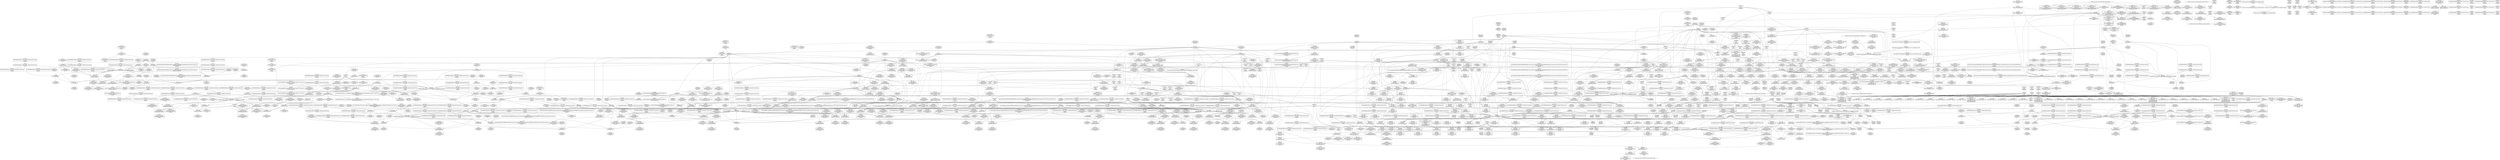 digraph {
	CE0x4718750 [shape=record,shape=Mrecord,label="{CE0x4718750|_call_void_mcount()_#3}"]
	CE0x46864d0 [shape=record,shape=Mrecord,label="{CE0x46864d0|task_sid:tmp3|*SummSource*}"]
	CE0x46d9fa0 [shape=record,shape=Mrecord,label="{CE0x46d9fa0|sock_has_perm:tmp17|security/selinux/hooks.c,3976|*SummSink*}"]
	CE0x4720f70 [shape=record,shape=Mrecord,label="{CE0x4720f70|rcu_read_lock:tmp7|include/linux/rcupdate.h,882}"]
	CE0x4717e40 [shape=record,shape=Mrecord,label="{CE0x4717e40|rcu_lock_release:tmp4|include/linux/rcupdate.h,423|*SummSink*}"]
	CE0x46ddb00 [shape=record,shape=Mrecord,label="{CE0x46ddb00|i32_(i32,_i32,_i16,_i32,_%struct.common_audit_data*)*_bitcast_(i32_(i32,_i32,_i16,_i32,_%struct.common_audit_data.495*)*_avc_has_perm_to_i32_(i32,_i32,_i16,_i32,_%struct.common_audit_data*)*)|*Constant*}"]
	CE0x46f3310 [shape=record,shape=Mrecord,label="{CE0x46f3310|GLOBAL:rcu_lock_map|Global_var:rcu_lock_map}"]
	CE0x469f990 [shape=record,shape=Mrecord,label="{CE0x469f990|i32_77|*Constant*}"]
	CE0x4735bb0 [shape=record,shape=Mrecord,label="{CE0x4735bb0|rcu_read_unlock:tmp15|include/linux/rcupdate.h,933|*SummSource*}"]
	CE0x46f86e0 [shape=record,shape=Mrecord,label="{CE0x46f86e0|cred_sid:tmp2}"]
	CE0x46718b0 [shape=record,shape=Mrecord,label="{CE0x46718b0|_call_void_mcount()_#3|*SummSink*}"]
	CE0x472e5d0 [shape=record,shape=Mrecord,label="{CE0x472e5d0|rcu_read_lock:tmp13|include/linux/rcupdate.h,882|*SummSink*}"]
	CE0x467e000 [shape=record,shape=Mrecord,label="{CE0x467e000|avc_has_perm:requested|Function::avc_has_perm&Arg::requested::}"]
	CE0x4668530 [shape=record,shape=Mrecord,label="{CE0x4668530|GLOBAL:lock_release|*Constant*|*SummSink*}"]
	CE0x4729bb0 [shape=record,shape=Mrecord,label="{CE0x4729bb0|__preempt_count_sub:sub|./arch/x86/include/asm/preempt.h,77|*SummSource*}"]
	CE0x4682160 [shape=record,shape=Mrecord,label="{CE0x4682160|sock_has_perm:tmp19|security/selinux/hooks.c,3977|*SummSource*}"]
	CE0x468c9a0 [shape=record,shape=Mrecord,label="{CE0x468c9a0|task_sid:do.end6|*SummSource*}"]
	CE0x46e3a00 [shape=record,shape=Mrecord,label="{CE0x46e3a00|task_sid:entry}"]
	CE0x46e23e0 [shape=record,shape=Mrecord,label="{CE0x46e23e0|8:_%struct.sock*,_:_SCME_42,43_}"]
	CE0x4744bd0 [shape=record,shape=Mrecord,label="{CE0x4744bd0|i64*_getelementptr_inbounds_(_4_x_i64_,_4_x_i64_*___llvm_gcov_ctr129,_i64_0,_i64_3)|*Constant*|*SummSource*}"]
	CE0x46ff520 [shape=record,shape=Mrecord,label="{CE0x46ff520|i64_3|*Constant*|*SummSink*}"]
	CE0x470c1c0 [shape=record,shape=Mrecord,label="{CE0x470c1c0|GLOBAL:rcu_lock_release|*Constant*}"]
	CE0x46e35b0 [shape=record,shape=Mrecord,label="{CE0x46e35b0|i32_8|*Constant*|*SummSource*}"]
	CE0x471bab0 [shape=record,shape=Mrecord,label="{CE0x471bab0|rcu_read_unlock:entry|*SummSink*}"]
	CE0x4733ac0 [shape=record,shape=Mrecord,label="{CE0x4733ac0|rcu_read_lock:tmp20|include/linux/rcupdate.h,882|*SummSource*}"]
	CE0x470b240 [shape=record,shape=Mrecord,label="{CE0x470b240|_call_void___rcu_read_unlock()_#10,_!dbg_!27734|include/linux/rcupdate.h,937|*SummSink*}"]
	CE0x471a7a0 [shape=record,shape=Mrecord,label="{CE0x471a7a0|cred_sid:cred|Function::cred_sid&Arg::cred::}"]
	CE0x46d87c0 [shape=record,shape=Mrecord,label="{CE0x46d87c0|sock_has_perm:tmp11|security/selinux/hooks.c,3970|*SummSink*}"]
	CE0x467d8c0 [shape=record,shape=Mrecord,label="{CE0x467d8c0|rcu_read_unlock:tmp2|*SummSource*}"]
	CE0x4681fe0 [shape=record,shape=Mrecord,label="{CE0x4681fe0|sock_has_perm:tmp19|security/selinux/hooks.c,3977}"]
	CE0x4719300 [shape=record,shape=Mrecord,label="{CE0x4719300|task_sid:tmp26|security/selinux/hooks.c,208|*SummSink*}"]
	CE0x4682ec0 [shape=record,shape=Mrecord,label="{CE0x4682ec0|rcu_read_unlock:tmp12|include/linux/rcupdate.h,933}"]
	CE0x46f4620 [shape=record,shape=Mrecord,label="{CE0x46f4620|_ret_void,_!dbg_!27717|include/linux/rcupdate.h,240|*SummSink*}"]
	CE0x473aac0 [shape=record,shape=Mrecord,label="{CE0x473aac0|rcu_lock_acquire:tmp}"]
	CE0x4714240 [shape=record,shape=Mrecord,label="{CE0x4714240|%struct.lockdep_map*_null|*Constant*|*SummSource*}"]
	CE0x4651330 [shape=record,shape=Mrecord,label="{CE0x4651330|i64*_getelementptr_inbounds_(_2_x_i64_,_2_x_i64_*___llvm_gcov_ctr363,_i64_0,_i64_0)|*Constant*|*SummSource*}"]
	CE0x473d4b0 [shape=record,shape=Mrecord,label="{CE0x473d4b0|rcu_lock_release:tmp1|*SummSource*}"]
	CE0x46e2c30 [shape=record,shape=Mrecord,label="{CE0x46e2c30|8:_%struct.sock*,_:_SCME_49,50_}"]
	CE0x469e5a0 [shape=record,shape=Mrecord,label="{CE0x469e5a0|sock_has_perm:bb|*SummSink*}"]
	CE0x4706da0 [shape=record,shape=Mrecord,label="{CE0x4706da0|_call_void_lockdep_rcu_suspicious(i8*_getelementptr_inbounds_(_25_x_i8_,_25_x_i8_*_.str3,_i32_0,_i32_0),_i32_208,_i8*_getelementptr_inbounds_(_41_x_i8_,_41_x_i8_*_.str44,_i32_0,_i32_0))_#10,_!dbg_!27732|security/selinux/hooks.c,208|*SummSource*}"]
	CE0x46f3cb0 [shape=record,shape=Mrecord,label="{CE0x46f3cb0|task_sid:tmp11|security/selinux/hooks.c,208}"]
	CE0x474a880 [shape=record,shape=Mrecord,label="{CE0x474a880|_call_void_lockdep_rcu_suspicious(i8*_getelementptr_inbounds_(_25_x_i8_,_25_x_i8_*_.str45,_i32_0,_i32_0),_i32_934,_i8*_getelementptr_inbounds_(_44_x_i8_,_44_x_i8_*_.str47,_i32_0,_i32_0))_#10,_!dbg_!27726|include/linux/rcupdate.h,933}"]
	CE0x46dc530 [shape=record,shape=Mrecord,label="{CE0x46dc530|sock_has_perm:sid5|security/selinux/hooks.c,3976|*SummSource*}"]
	CE0x472bc10 [shape=record,shape=Mrecord,label="{CE0x472bc10|rcu_read_lock:tmp12|include/linux/rcupdate.h,882|*SummSource*}"]
	CE0x476c830 [shape=record,shape=Mrecord,label="{CE0x476c830|__rcu_read_unlock:bb|*SummSource*}"]
	CE0x4729b40 [shape=record,shape=Mrecord,label="{CE0x4729b40|i32_0|*Constant*}"]
	CE0x46764d0 [shape=record,shape=Mrecord,label="{CE0x46764d0|get_current:tmp1|*SummSource*}"]
	CE0x469e4c0 [shape=record,shape=Mrecord,label="{CE0x469e4c0|sock_has_perm:bb}"]
	CE0x47407b0 [shape=record,shape=Mrecord,label="{CE0x47407b0|rcu_lock_release:tmp|*SummSource*}"]
	CE0x46f4510 [shape=record,shape=Mrecord,label="{CE0x46f4510|_ret_void,_!dbg_!27717|include/linux/rcupdate.h,240|*SummSource*}"]
	CE0x3da20e0 [shape=record,shape=Mrecord,label="{CE0x3da20e0|sock_has_perm:entry|*SummSource*}"]
	CE0x46a95b0 [shape=record,shape=Mrecord,label="{CE0x46a95b0|avc_has_perm:entry|*SummSink*}"]
	CE0x46e03c0 [shape=record,shape=Mrecord,label="{CE0x46e03c0|i64*_getelementptr_inbounds_(_6_x_i64_,_6_x_i64_*___llvm_gcov_ctr327,_i64_0,_i64_3)|*Constant*|*SummSource*}"]
	CE0x46fce00 [shape=record,shape=Mrecord,label="{CE0x46fce00|i64*_getelementptr_inbounds_(_2_x_i64_,_2_x_i64_*___llvm_gcov_ctr131,_i64_0,_i64_1)|*Constant*}"]
	CE0x4785610 [shape=record,shape=Mrecord,label="{CE0x4785610|i64*_getelementptr_inbounds_(_4_x_i64_,_4_x_i64_*___llvm_gcov_ctr130,_i64_0,_i64_3)|*Constant*|*SummSink*}"]
	CE0x4704aa0 [shape=record,shape=Mrecord,label="{CE0x4704aa0|task_sid:tmp15|security/selinux/hooks.c,208}"]
	CE0x4709040 [shape=record,shape=Mrecord,label="{CE0x4709040|rcu_read_unlock:tmp22|include/linux/rcupdate.h,935}"]
	CE0x473de80 [shape=record,shape=Mrecord,label="{CE0x473de80|_call_void_asm_sideeffect_,_memory_,_dirflag_,_fpsr_,_flags_()_#3,_!dbg_!27714,_!srcloc_!27715|include/linux/rcupdate.h,239|*SummSource*}"]
	CE0x4700030 [shape=record,shape=Mrecord,label="{CE0x4700030|cred_sid:tmp|*SummSink*}"]
	CE0x46cf120 [shape=record,shape=Mrecord,label="{CE0x46cf120|task_sid:tmp20|security/selinux/hooks.c,208}"]
	CE0x47ad580 [shape=record,shape=Mrecord,label="{CE0x47ad580|__preempt_count_add:tmp7|./arch/x86/include/asm/preempt.h,73|*SummSink*}"]
	CE0x46a5e70 [shape=record,shape=Mrecord,label="{CE0x46a5e70|sock_has_perm:type|security/selinux/hooks.c,3972|*SummSink*}"]
	CE0x46e9810 [shape=record,shape=Mrecord,label="{CE0x46e9810|sock_has_perm:tmp3|security/selinux/hooks.c,3964|*SummSource*}"]
	CE0x4679490 [shape=record,shape=Mrecord,label="{CE0x4679490|task_sid:tmp8|security/selinux/hooks.c,208|*SummSink*}"]
	CE0x46de890 [shape=record,shape=Mrecord,label="{CE0x46de890|rcu_read_lock:tobool1|include/linux/rcupdate.h,882}"]
	CE0x46769f0 [shape=record,shape=Mrecord,label="{CE0x46769f0|get_current:tmp4|./arch/x86/include/asm/current.h,14}"]
	CE0x4721de0 [shape=record,shape=Mrecord,label="{CE0x4721de0|rcu_lock_acquire:__here}"]
	CE0x46daca0 [shape=record,shape=Mrecord,label="{CE0x46daca0|sock_has_perm:net1|security/selinux/hooks.c,3973|*SummSink*}"]
	CE0x46ed750 [shape=record,shape=Mrecord,label="{CE0x46ed750|rcu_read_lock:tmp10|include/linux/rcupdate.h,882|*SummSink*}"]
	CE0x4734650 [shape=record,shape=Mrecord,label="{CE0x4734650|i64*_getelementptr_inbounds_(_11_x_i64_,_11_x_i64_*___llvm_gcov_ctr127,_i64_0,_i64_10)|*Constant*|*SummSink*}"]
	CE0x476d3a0 [shape=record,shape=Mrecord,label="{CE0x476d3a0|_call_void_mcount()_#3|*SummSource*}"]
	CE0x46e3350 [shape=record,shape=Mrecord,label="{CE0x46e3350|8:_%struct.sock*,_:_SCME_55,56_}"]
	CE0x46cd3a0 [shape=record,shape=Mrecord,label="{CE0x46cd3a0|task_sid:tmp25|security/selinux/hooks.c,208}"]
	CE0x471a6c0 [shape=record,shape=Mrecord,label="{CE0x471a6c0|cred_sid:entry|*SummSink*}"]
	CE0x47348b0 [shape=record,shape=Mrecord,label="{CE0x47348b0|rcu_read_lock:tmp22|include/linux/rcupdate.h,884}"]
	CE0x46e14a0 [shape=record,shape=Mrecord,label="{CE0x46e14a0|8:_%struct.sock*,_:_SCME_29,30_}"]
	CE0x4651130 [shape=record,shape=Mrecord,label="{CE0x4651130|selinux_socket_getsockname:call|security/selinux/hooks.c,4226|*SummSource*}"]
	CE0x4743cc0 [shape=record,shape=Mrecord,label="{CE0x4743cc0|i64*_getelementptr_inbounds_(_4_x_i64_,_4_x_i64_*___llvm_gcov_ctr133,_i64_0,_i64_0)|*Constant*}"]
	CE0x469e940 [shape=record,shape=Mrecord,label="{CE0x469e940|__rcu_read_lock:tmp6|include/linux/rcupdate.h,240|*SummSink*}"]
	CE0x46da2e0 [shape=record,shape=Mrecord,label="{CE0x46da2e0|sock_has_perm:u|security/selinux/hooks.c,3973|*SummSource*}"]
	CE0x4705590 [shape=record,shape=Mrecord,label="{CE0x4705590|task_sid:tmp16|security/selinux/hooks.c,208|*SummSink*}"]
	CE0x4673d30 [shape=record,shape=Mrecord,label="{CE0x4673d30|i64*_getelementptr_inbounds_(_6_x_i64_,_6_x_i64_*___llvm_gcov_ctr327,_i64_0,_i64_0)|*Constant*|*SummSource*}"]
	CE0x4689050 [shape=record,shape=Mrecord,label="{CE0x4689050|_call_void_mcount()_#3|*SummSource*}"]
	CE0x476f980 [shape=record,shape=Mrecord,label="{CE0x476f980|rcu_lock_release:tmp6}"]
	CE0x4689470 [shape=record,shape=Mrecord,label="{CE0x4689470|sock_has_perm:net|security/selinux/hooks.c, 3966|*SummSource*}"]
	CE0x46e5770 [shape=record,shape=Mrecord,label="{CE0x46e5770|sock_has_perm:call|security/selinux/hooks.c,3967|*SummSink*}"]
	CE0x46cdbd0 [shape=record,shape=Mrecord,label="{CE0x46cdbd0|task_sid:tmp25|security/selinux/hooks.c,208|*SummSource*}"]
	CE0x46e0530 [shape=record,shape=Mrecord,label="{CE0x46e0530|task_sid:land.lhs.true}"]
	CE0x471c500 [shape=record,shape=Mrecord,label="{CE0x471c500|rcu_read_lock:land.lhs.true2|*SummSource*}"]
	CE0x47185f0 [shape=record,shape=Mrecord,label="{CE0x47185f0|rcu_lock_release:tmp3|*SummSource*}"]
	CE0x4749280 [shape=record,shape=Mrecord,label="{CE0x4749280|rcu_read_unlock:tmp20|include/linux/rcupdate.h,933|*SummSink*}"]
	CE0x4748460 [shape=record,shape=Mrecord,label="{CE0x4748460|i64*_getelementptr_inbounds_(_11_x_i64_,_11_x_i64_*___llvm_gcov_ctr132,_i64_0,_i64_9)|*Constant*}"]
	CE0x47a2850 [shape=record,shape=Mrecord,label="{CE0x47a2850|void_(i32*,_i32,_i32*)*_asm_addl_$1,_%gs:$0_,_*m,ri,*m,_dirflag_,_fpsr_,_flags_|*SummSink*}"]
	CE0x46db6a0 [shape=record,shape=Mrecord,label="{CE0x46db6a0|sock_has_perm:net3|security/selinux/hooks.c,3974|*SummSink*}"]
	CE0x46a5d40 [shape=record,shape=Mrecord,label="{CE0x46a5d40|sock_has_perm:type|security/selinux/hooks.c,3972|*SummSource*}"]
	CE0x46cc8b0 [shape=record,shape=Mrecord,label="{CE0x46cc8b0|task_sid:tmp22|security/selinux/hooks.c,208|*SummSink*}"]
	CE0x468f4f0 [shape=record,shape=Mrecord,label="{CE0x468f4f0|get_current:bb|*SummSource*}"]
	CE0x4743390 [shape=record,shape=Mrecord,label="{CE0x4743390|i32_1|*Constant*}"]
	CE0x473fd80 [shape=record,shape=Mrecord,label="{CE0x473fd80|_ret_void,_!dbg_!27719|./arch/x86/include/asm/preempt.h,73|*SummSource*}"]
	CE0x474b720 [shape=record,shape=Mrecord,label="{CE0x474b720|i32_934|*Constant*|*SummSource*}"]
	CE0x46fae90 [shape=record,shape=Mrecord,label="{CE0x46fae90|rcu_lock_acquire:entry}"]
	CE0x47849f0 [shape=record,shape=Mrecord,label="{CE0x47849f0|_call_void_mcount()_#3|*SummSink*}"]
	CE0x4740190 [shape=record,shape=Mrecord,label="{CE0x4740190|rcu_read_unlock:do.body}"]
	CE0x47ad200 [shape=record,shape=Mrecord,label="{CE0x47ad200|__preempt_count_add:tmp7|./arch/x86/include/asm/preempt.h,73}"]
	CE0x4717dd0 [shape=record,shape=Mrecord,label="{CE0x4717dd0|rcu_lock_release:tmp4|include/linux/rcupdate.h,423|*SummSource*}"]
	CE0x4668bd0 [shape=record,shape=Mrecord,label="{CE0x4668bd0|i32_2|*Constant*|*SummSource*}"]
	CE0x4728cd0 [shape=record,shape=Mrecord,label="{CE0x4728cd0|COLLAPSED:_GCMRE___llvm_gcov_ctr135_internal_global_4_x_i64_zeroinitializer:_elem_0:default:}"]
	CE0x46e1f20 [shape=record,shape=Mrecord,label="{CE0x46e1f20|8:_%struct.sock*,_:_SCME_38,39_}"]
	CE0x468f480 [shape=record,shape=Mrecord,label="{CE0x468f480|i64*_getelementptr_inbounds_(_2_x_i64_,_2_x_i64_*___llvm_gcov_ctr98,_i64_0,_i64_0)|*Constant*}"]
	CE0x4665ae0 [shape=record,shape=Mrecord,label="{CE0x4665ae0|%struct.task_struct*_(%struct.task_struct**)*_asm_movq_%gs:$_1:P_,$0_,_r,im,_dirflag_,_fpsr_,_flags_|*SummSource*}"]
	CE0x470c440 [shape=record,shape=Mrecord,label="{CE0x470c440|__rcu_read_lock:bb}"]
	CE0x46fad60 [shape=record,shape=Mrecord,label="{CE0x46fad60|_call_void_rcu_lock_acquire(%struct.lockdep_map*_rcu_lock_map)_#10,_!dbg_!27711|include/linux/rcupdate.h,881|*SummSink*}"]
	CE0x470b0a0 [shape=record,shape=Mrecord,label="{CE0x470b0a0|_call_void___rcu_read_unlock()_#10,_!dbg_!27734|include/linux/rcupdate.h,937}"]
	CE0x46cbaa0 [shape=record,shape=Mrecord,label="{CE0x46cbaa0|sock_has_perm:tmp2|*LoadInst*|security/selinux/hooks.c,3964}"]
	CE0x473fdf0 [shape=record,shape=Mrecord,label="{CE0x473fdf0|_ret_void,_!dbg_!27719|./arch/x86/include/asm/preempt.h,73|*SummSink*}"]
	CE0x4703080 [shape=record,shape=Mrecord,label="{CE0x4703080|task_sid:tmp12|security/selinux/hooks.c,208|*SummSink*}"]
	CE0x4664830 [shape=record,shape=Mrecord,label="{CE0x4664830|selinux_socket_getsockname:call|security/selinux/hooks.c,4226|*SummSink*}"]
	CE0x4715f90 [shape=record,shape=Mrecord,label="{CE0x4715f90|rcu_lock_release:tmp7|*SummSink*}"]
	CE0x474a100 [shape=record,shape=Mrecord,label="{CE0x474a100|rcu_read_unlock:tmp17|include/linux/rcupdate.h,933|*SummSink*}"]
	CE0x46dd010 [shape=record,shape=Mrecord,label="{CE0x46dd010|sock_has_perm:tmp16|security/selinux/hooks.c,3976|*SummSink*}"]
	CE0x4715830 [shape=record,shape=Mrecord,label="{CE0x4715830|i64*_getelementptr_inbounds_(_4_x_i64_,_4_x_i64_*___llvm_gcov_ctr133,_i64_0,_i64_3)|*Constant*|*SummSink*}"]
	CE0x479df10 [shape=record,shape=Mrecord,label="{CE0x479df10|__preempt_count_sub:bb}"]
	CE0x4738ae0 [shape=record,shape=Mrecord,label="{CE0x4738ae0|rcu_read_unlock:call3|include/linux/rcupdate.h,933|*SummSource*}"]
	CE0x472f8f0 [shape=record,shape=Mrecord,label="{CE0x472f8f0|i64*_getelementptr_inbounds_(_11_x_i64_,_11_x_i64_*___llvm_gcov_ctr127,_i64_0,_i64_8)|*Constant*|*SummSource*}"]
	CE0x46a10a0 [shape=record,shape=Mrecord,label="{CE0x46a10a0|task_sid:tmp8|security/selinux/hooks.c,208}"]
	CE0x4771550 [shape=record,shape=Mrecord,label="{CE0x4771550|__preempt_count_sub:tmp5|./arch/x86/include/asm/preempt.h,77|*SummSource*}"]
	CE0x4785bd0 [shape=record,shape=Mrecord,label="{CE0x4785bd0|i8*_undef|*Constant*}"]
	CE0x615e0e0 [shape=record,shape=Mrecord,label="{CE0x615e0e0|GLOBAL:sock_has_perm|*Constant*|*SummSource*}"]
	CE0x473c2e0 [shape=record,shape=Mrecord,label="{CE0x473c2e0|COLLAPSED:_GCMRE___llvm_gcov_ctr132_internal_global_11_x_i64_zeroinitializer:_elem_0:default:}"]
	CE0x46f8750 [shape=record,shape=Mrecord,label="{CE0x46f8750|cred_sid:tmp2|*SummSource*}"]
	CE0x4707740 [shape=record,shape=Mrecord,label="{CE0x4707740|GLOBAL:lockdep_rcu_suspicious|*Constant*|*SummSource*}"]
	CE0x4712a80 [shape=record,shape=Mrecord,label="{CE0x4712a80|__preempt_count_sub:tmp6|./arch/x86/include/asm/preempt.h,78}"]
	CE0x476c920 [shape=record,shape=Mrecord,label="{CE0x476c920|i64*_getelementptr_inbounds_(_4_x_i64_,_4_x_i64_*___llvm_gcov_ctr134,_i64_0,_i64_2)|*Constant*}"]
	CE0x4662ca0 [shape=record,shape=Mrecord,label="{CE0x4662ca0|sock_has_perm:tmp9|security/selinux/hooks.c,3969|*SummSink*}"]
	CE0x467daf0 [shape=record,shape=Mrecord,label="{CE0x467daf0|avc_has_perm:tclass|Function::avc_has_perm&Arg::tclass::|*SummSource*}"]
	CE0x470e5a0 [shape=record,shape=Mrecord,label="{CE0x470e5a0|i64_1|*Constant*}"]
	CE0x4772160 [shape=record,shape=Mrecord,label="{CE0x4772160|__rcu_read_unlock:tmp4|include/linux/rcupdate.h,244}"]
	CE0x4715a80 [shape=record,shape=Mrecord,label="{CE0x4715a80|rcu_lock_release:tmp6|*SummSink*}"]
	CE0x46f8d00 [shape=record,shape=Mrecord,label="{CE0x46f8d00|task_sid:tmp}"]
	CE0x473c270 [shape=record,shape=Mrecord,label="{CE0x473c270|rcu_read_unlock:tmp}"]
	CE0x471b120 [shape=record,shape=Mrecord,label="{CE0x471b120|GLOBAL:rcu_read_unlock|*Constant*}"]
	CE0x4708780 [shape=record,shape=Mrecord,label="{CE0x4708780|task_sid:tmp18|security/selinux/hooks.c,208|*SummSink*}"]
	CE0x473e480 [shape=record,shape=Mrecord,label="{CE0x473e480|rcu_lock_acquire:tmp1|*SummSink*}"]
	CE0x471cbf0 [shape=record,shape=Mrecord,label="{CE0x471cbf0|rcu_read_lock:tmp7|include/linux/rcupdate.h,882|*SummSink*}"]
	CE0x469f290 [shape=record,shape=Mrecord,label="{CE0x469f290|i32_77|*Constant*|*SummSource*}"]
	CE0x4670f10 [shape=record,shape=Mrecord,label="{CE0x4670f10|sock_has_perm:ad|security/selinux/hooks.c, 3965|*SummSink*}"]
	CE0x472ee50 [shape=record,shape=Mrecord,label="{CE0x472ee50|rcu_read_lock:tmp15|include/linux/rcupdate.h,882|*SummSource*}"]
	CE0x468bb10 [shape=record,shape=Mrecord,label="{CE0x468bb10|cred_sid:tmp4|*LoadInst*|security/selinux/hooks.c,196|*SummSink*}"]
	CE0x4723480 [shape=record,shape=Mrecord,label="{CE0x4723480|rcu_lock_acquire:entry|*SummSource*}"]
	CE0x46709a0 [shape=record,shape=Mrecord,label="{CE0x46709a0|i32_59|*Constant*|*SummSource*}"]
	CE0x46cc6d0 [shape=record,shape=Mrecord,label="{CE0x46cc6d0|i64*_getelementptr_inbounds_(_13_x_i64_,_13_x_i64_*___llvm_gcov_ctr126,_i64_0,_i64_10)|*Constant*|*SummSource*}"]
	CE0x46ffac0 [shape=record,shape=Mrecord,label="{CE0x46ffac0|task_sid:if.then}"]
	CE0x4703580 [shape=record,shape=Mrecord,label="{CE0x4703580|task_sid:tobool4|security/selinux/hooks.c,208}"]
	CE0x47146c0 [shape=record,shape=Mrecord,label="{CE0x47146c0|i64_ptrtoint_(i8*_blockaddress(_rcu_lock_acquire,_%__here)_to_i64)|*Constant*|*SummSource*}"]
	CE0x4665410 [shape=record,shape=Mrecord,label="{CE0x4665410|task_sid:if.end|*SummSource*}"]
	CE0x47355e0 [shape=record,shape=Mrecord,label="{CE0x47355e0|i64*_getelementptr_inbounds_(_2_x_i64_,_2_x_i64_*___llvm_gcov_ctr131,_i64_0,_i64_0)|*Constant*}"]
	CE0x46f3ab0 [shape=record,shape=Mrecord,label="{CE0x46f3ab0|i64_4|*Constant*|*SummSink*}"]
	CE0x4671a00 [shape=record,shape=Mrecord,label="{CE0x4671a00|%struct.task_struct*_(%struct.task_struct**)*_asm_movq_%gs:$_1:P_,$0_,_r,im,_dirflag_,_fpsr_,_flags_|*SummSink*}"]
	CE0x4733070 [shape=record,shape=Mrecord,label="{CE0x4733070|_call_void_lockdep_rcu_suspicious(i8*_getelementptr_inbounds_(_25_x_i8_,_25_x_i8_*_.str45,_i32_0,_i32_0),_i32_883,_i8*_getelementptr_inbounds_(_42_x_i8_,_42_x_i8_*_.str46,_i32_0,_i32_0))_#10,_!dbg_!27728|include/linux/rcupdate.h,882|*SummSink*}"]
	CE0x4731150 [shape=record,shape=Mrecord,label="{CE0x4731150|i8*_getelementptr_inbounds_(_42_x_i8_,_42_x_i8_*_.str46,_i32_0,_i32_0)|*Constant*|*SummSource*}"]
	CE0x46e5580 [shape=record,shape=Mrecord,label="{CE0x46e5580|sock_has_perm:call|security/selinux/hooks.c,3967}"]
	CE0x46e8b90 [shape=record,shape=Mrecord,label="{CE0x46e8b90|sock_has_perm:tmp12|security/selinux/hooks.c,3970|*SummSource*}"]
	CE0x46f9360 [shape=record,shape=Mrecord,label="{CE0x46f9360|task_sid:call|security/selinux/hooks.c,208|*SummSource*}"]
	CE0x46cbec0 [shape=record,shape=Mrecord,label="{CE0x46cbec0|sock_has_perm:tmp2|*LoadInst*|security/selinux/hooks.c,3964|*SummSink*}"]
	CE0x46e8a60 [shape=record,shape=Mrecord,label="{CE0x46e8a60|sock_has_perm:tmp12|security/selinux/hooks.c,3970}"]
	CE0x4729210 [shape=record,shape=Mrecord,label="{CE0x4729210|rcu_read_lock:tmp4|include/linux/rcupdate.h,882|*SummSink*}"]
	CE0x4780f20 [shape=record,shape=Mrecord,label="{CE0x4780f20|i64*_getelementptr_inbounds_(_4_x_i64_,_4_x_i64_*___llvm_gcov_ctr128,_i64_0,_i64_0)|*Constant*}"]
	CE0x4685f70 [shape=record,shape=Mrecord,label="{CE0x4685f70|cred_sid:security|security/selinux/hooks.c,196|*SummSink*}"]
	CE0x47047c0 [shape=record,shape=Mrecord,label="{CE0x47047c0|i64_7|*Constant*|*SummSource*}"]
	CE0x4665680 [shape=record,shape=Mrecord,label="{CE0x4665680|sock_has_perm:tmp}"]
	CE0x4682950 [shape=record,shape=Mrecord,label="{CE0x4682950|i64_6|*Constant*}"]
	CE0x46645d0 [shape=record,shape=Mrecord,label="{CE0x46645d0|GLOBAL:get_current|*Constant*}"]
	CE0x46868a0 [shape=record,shape=Mrecord,label="{CE0x46868a0|rcu_lock_acquire:map|Function::rcu_lock_acquire&Arg::map::|*SummSink*}"]
	CE0x46f9be0 [shape=record,shape=Mrecord,label="{CE0x46f9be0|task_sid:tmp9|security/selinux/hooks.c,208|*SummSource*}"]
	CE0x465f230 [shape=record,shape=Mrecord,label="{CE0x465f230|rcu_read_lock:land.lhs.true}"]
	CE0x46ddfd0 [shape=record,shape=Mrecord,label="{CE0x46ddfd0|avc_has_perm:entry}"]
	CE0x470cc90 [shape=record,shape=Mrecord,label="{CE0x470cc90|i64*_getelementptr_inbounds_(_4_x_i64_,_4_x_i64_*___llvm_gcov_ctr130,_i64_0,_i64_2)|*Constant*|*SummSink*}"]
	CE0x470c4b0 [shape=record,shape=Mrecord,label="{CE0x470c4b0|__rcu_read_lock:bb|*SummSource*}"]
	CE0x470cf00 [shape=record,shape=Mrecord,label="{CE0x470cf00|rcu_lock_acquire:tmp4|include/linux/rcupdate.h,418|*SummSource*}"]
	CE0x472e8e0 [shape=record,shape=Mrecord,label="{CE0x472e8e0|rcu_read_lock:tmp14|include/linux/rcupdate.h,882|*SummSource*}"]
	CE0x4718660 [shape=record,shape=Mrecord,label="{CE0x4718660|rcu_lock_release:tmp3|*SummSink*}"]
	CE0x46f9b70 [shape=record,shape=Mrecord,label="{CE0x46f9b70|0:_i8,_:_GCMR_task_sid.__warned_internal_global_i8_0,_section_.data.unlikely_,_align_1:_elem_0:default:}"]
	CE0x470be60 [shape=record,shape=Mrecord,label="{CE0x470be60|_ret_void,_!dbg_!27717|include/linux/rcupdate.h,245}"]
	CE0x47c2b30 [shape=record,shape=Mrecord,label="{CE0x47c2b30|__preempt_count_add:tmp6|./arch/x86/include/asm/preempt.h,73|*SummSource*}"]
	CE0x46593e0 [shape=record,shape=Mrecord,label="{CE0x46593e0|selinux_socket_getsockname:bb|*SummSink*}"]
	CE0x4654470 [shape=record,shape=Mrecord,label="{CE0x4654470|selinux_socket_getsockname:tmp2}"]
	CE0x46edcc0 [shape=record,shape=Mrecord,label="{CE0x46edcc0|rcu_read_lock:tmp12|include/linux/rcupdate.h,882}"]
	CE0x4736940 [shape=record,shape=Mrecord,label="{CE0x4736940|rcu_read_unlock:tmp13|include/linux/rcupdate.h,933|*SummSink*}"]
	CE0x4773900 [shape=record,shape=Mrecord,label="{CE0x4773900|i64*_getelementptr_inbounds_(_4_x_i64_,_4_x_i64_*___llvm_gcov_ctr134,_i64_0,_i64_3)|*Constant*}"]
	CE0x47b3740 [shape=record,shape=Mrecord,label="{CE0x47b3740|__preempt_count_sub:sub|./arch/x86/include/asm/preempt.h,77}"]
	CE0x46f6800 [shape=record,shape=Mrecord,label="{CE0x46f6800|_call_void_mcount()_#3|*SummSink*}"]
	CE0x46fdf00 [shape=record,shape=Mrecord,label="{CE0x46fdf00|cred_sid:tmp1|*SummSink*}"]
	CE0x46fc820 [shape=record,shape=Mrecord,label="{CE0x46fc820|_call_void_rcu_lock_acquire(%struct.lockdep_map*_rcu_lock_map)_#10,_!dbg_!27711|include/linux/rcupdate.h,881}"]
	CE0x4659490 [shape=record,shape=Mrecord,label="{CE0x4659490|i32_5|*Constant*|*SummSource*}"]
	CE0x46dcee0 [shape=record,shape=Mrecord,label="{CE0x46dcee0|sock_has_perm:tmp16|security/selinux/hooks.c,3976|*SummSource*}"]
	CE0x46a17f0 [shape=record,shape=Mrecord,label="{CE0x46a17f0|GLOBAL:__rcu_read_lock|*Constant*}"]
	CE0x47026d0 [shape=record,shape=Mrecord,label="{CE0x47026d0|i64_2|*Constant*}"]
	CE0x4685c20 [shape=record,shape=Mrecord,label="{CE0x4685c20|8:_%struct.sock*,_:_SCME_16,18_|*MultipleSource*|security/selinux/hooks.c, 3966|security/selinux/hooks.c,3966|security/selinux/hooks.c,3966}"]
	CE0x46750d0 [shape=record,shape=Mrecord,label="{CE0x46750d0|__rcu_read_lock:tmp5|include/linux/rcupdate.h,239|*SummSink*}"]
	CE0x473be80 [shape=record,shape=Mrecord,label="{CE0x473be80|rcu_lock_acquire:tmp3}"]
	CE0x470b7d0 [shape=record,shape=Mrecord,label="{CE0x470b7d0|__rcu_read_unlock:entry}"]
	CE0x47c2ac0 [shape=record,shape=Mrecord,label="{CE0x47c2ac0|__preempt_count_add:tmp6|./arch/x86/include/asm/preempt.h,73}"]
	CE0x4736e60 [shape=record,shape=Mrecord,label="{CE0x4736e60|rcu_read_unlock:tmp14|include/linux/rcupdate.h,933|*SummSource*}"]
	CE0x470cf70 [shape=record,shape=Mrecord,label="{CE0x470cf70|rcu_lock_acquire:tmp4|include/linux/rcupdate.h,418|*SummSink*}"]
	CE0x46d2550 [shape=record,shape=Mrecord,label="{CE0x46d2550|__rcu_read_unlock:do.body}"]
	CE0x4675b60 [shape=record,shape=Mrecord,label="{CE0x4675b60|i64*_getelementptr_inbounds_(_11_x_i64_,_11_x_i64_*___llvm_gcov_ctr127,_i64_0,_i64_1)|*Constant*}"]
	CE0x465a170 [shape=record,shape=Mrecord,label="{CE0x465a170|task_sid:tmp11|security/selinux/hooks.c,208|*SummSource*}"]
	CE0x4719290 [shape=record,shape=Mrecord,label="{CE0x4719290|task_sid:tmp26|security/selinux/hooks.c,208|*SummSource*}"]
	CE0x471b6c0 [shape=record,shape=Mrecord,label="{CE0x471b6c0|rcu_read_unlock:entry}"]
	CE0x64249b0 [shape=record,shape=Mrecord,label="{CE0x64249b0|GLOBAL:sock_has_perm|*Constant*}"]
	CE0x46a06c0 [shape=record,shape=Mrecord,label="{CE0x46a06c0|i32_1|*Constant*|*SummSink*}"]
	CE0x4735e50 [shape=record,shape=Mrecord,label="{CE0x4735e50|rcu_read_unlock:tmp16|include/linux/rcupdate.h,933}"]
	CE0x4659120 [shape=record,shape=Mrecord,label="{CE0x4659120|i32_0|*Constant*|*SummSource*}"]
	CE0x4705090 [shape=record,shape=Mrecord,label="{CE0x4705090|task_sid:tmp15|security/selinux/hooks.c,208|*SummSink*}"]
	CE0x468cc40 [shape=record,shape=Mrecord,label="{CE0x468cc40|avc_has_perm:ssid|Function::avc_has_perm&Arg::ssid::|*SummSource*}"]
	CE0x4739370 [shape=record,shape=Mrecord,label="{CE0x4739370|_call_void_mcount()_#3}"]
	CE0x4669570 [shape=record,shape=Mrecord,label="{CE0x4669570|sock_has_perm:cmp|security/selinux/hooks.c,3969}"]
	CE0x4715510 [shape=record,shape=Mrecord,label="{CE0x4715510|_call_void_mcount()_#3}"]
	CE0x4650ff0 [shape=record,shape=Mrecord,label="{CE0x4650ff0|_ret_%struct.task_struct*_%tmp4,_!dbg_!27714|./arch/x86/include/asm/current.h,14}"]
	CE0x4785480 [shape=record,shape=Mrecord,label="{CE0x4785480|i64*_getelementptr_inbounds_(_4_x_i64_,_4_x_i64_*___llvm_gcov_ctr130,_i64_0,_i64_3)|*Constant*|*SummSource*}"]
	CE0x46f6d30 [shape=record,shape=Mrecord,label="{CE0x46f6d30|task_sid:tmp6|security/selinux/hooks.c,208}"]
	CE0x4716fb0 [shape=record,shape=Mrecord,label="{CE0x4716fb0|_call_void_asm_sideeffect_,_memory_,_dirflag_,_fpsr_,_flags_()_#3,_!dbg_!27711,_!srcloc_!27714|include/linux/rcupdate.h,244}"]
	CE0x4708e90 [shape=record,shape=Mrecord,label="{CE0x4708e90|rcu_lock_acquire:entry|*SummSink*}"]
	CE0x470d2e0 [shape=record,shape=Mrecord,label="{CE0x470d2e0|i64*_getelementptr_inbounds_(_4_x_i64_,_4_x_i64_*___llvm_gcov_ctr133,_i64_0,_i64_1)|*Constant*|*SummSink*}"]
	CE0x46706e0 [shape=record,shape=Mrecord,label="{CE0x46706e0|i32_0|*Constant*}"]
	CE0x47447e0 [shape=record,shape=Mrecord,label="{CE0x47447e0|rcu_read_unlock:do.end}"]
	CE0x4700770 [shape=record,shape=Mrecord,label="{CE0x4700770|i64_0|*Constant*}"]
	CE0x4706020 [shape=record,shape=Mrecord,label="{CE0x4706020|task_sid:tmp18|security/selinux/hooks.c,208}"]
	CE0x471b900 [shape=record,shape=Mrecord,label="{CE0x471b900|GLOBAL:rcu_read_unlock|*Constant*|*SummSink*}"]
	CE0x4785b10 [shape=record,shape=Mrecord,label="{CE0x4785b10|rcu_lock_acquire:tmp7|*SummSink*}"]
	CE0x46f8ec0 [shape=record,shape=Mrecord,label="{CE0x46f8ec0|rcu_read_lock:tmp3|*SummSink*}"]
	CE0x46f5a10 [shape=record,shape=Mrecord,label="{CE0x46f5a10|task_sid:tmp|*SummSink*}"]
	CE0x472ba60 [shape=record,shape=Mrecord,label="{CE0x472ba60|rcu_read_lock:tmp11|include/linux/rcupdate.h,882|*SummSink*}"]
	CE0x474a020 [shape=record,shape=Mrecord,label="{CE0x474a020|rcu_read_unlock:tmp17|include/linux/rcupdate.h,933}"]
	CE0x47899e0 [shape=record,shape=Mrecord,label="{CE0x47899e0|i64*_getelementptr_inbounds_(_4_x_i64_,_4_x_i64_*___llvm_gcov_ctr134,_i64_0,_i64_1)|*Constant*|*SummSink*}"]
	CE0x46f77d0 [shape=record,shape=Mrecord,label="{CE0x46f77d0|cred_sid:tmp3|*SummSource*}"]
	CE0x4721c70 [shape=record,shape=Mrecord,label="{CE0x4721c70|rcu_lock_acquire:bb|*SummSink*}"]
	CE0x465a6a0 [shape=record,shape=Mrecord,label="{CE0x465a6a0|cred_sid:sid|security/selinux/hooks.c,197|*SummSource*}"]
	CE0x471e6b0 [shape=record,shape=Mrecord,label="{CE0x471e6b0|rcu_read_lock:if.then|*SummSink*}"]
	CE0x4784060 [shape=record,shape=Mrecord,label="{CE0x4784060|_call_void_asm_sideeffect_,_memory_,_dirflag_,_fpsr_,_flags_()_#3,_!dbg_!27714,_!srcloc_!27715|include/linux/rcupdate.h,239|*SummSink*}"]
	CE0x46a6550 [shape=record,shape=Mrecord,label="{CE0x46a6550|i8_2|*Constant*}"]
	CE0x471d1f0 [shape=record,shape=Mrecord,label="{CE0x471d1f0|rcu_read_lock:tmp8|include/linux/rcupdate.h,882}"]
	CE0x4733690 [shape=record,shape=Mrecord,label="{CE0x4733690|rcu_read_lock:tmp19|include/linux/rcupdate.h,882}"]
	CE0x4740cb0 [shape=record,shape=Mrecord,label="{CE0x4740cb0|rcu_lock_acquire:tmp5|include/linux/rcupdate.h,418}"]
	CE0x4785aa0 [shape=record,shape=Mrecord,label="{CE0x4785aa0|rcu_lock_acquire:tmp7|*SummSource*}"]
	CE0x4693d60 [shape=record,shape=Mrecord,label="{CE0x4693d60|_ret_i32_%retval.0,_!dbg_!27740|security/selinux/hooks.c,3977}"]
	CE0x4720e00 [shape=record,shape=Mrecord,label="{CE0x4720e00|rcu_read_lock:tmp6|include/linux/rcupdate.h,882|*SummSink*}"]
	CE0x46f6210 [shape=record,shape=Mrecord,label="{CE0x46f6210|task_sid:tmp4|*LoadInst*|security/selinux/hooks.c,208}"]
	CE0x46e2180 [shape=record,shape=Mrecord,label="{CE0x46e2180|8:_%struct.sock*,_:_SCME_40,41_}"]
	CE0x4703ae0 [shape=record,shape=Mrecord,label="{CE0x4703ae0|task_sid:tobool4|security/selinux/hooks.c,208|*SummSource*}"]
	CE0x47435d0 [shape=record,shape=Mrecord,label="{CE0x47435d0|__preempt_count_add:val|Function::__preempt_count_add&Arg::val::}"]
	CE0x46708a0 [shape=record,shape=Mrecord,label="{CE0x46708a0|sock_has_perm:sk_security|security/selinux/hooks.c,3964|*SummSource*}"]
	CE0x4737570 [shape=record,shape=Mrecord,label="{CE0x4737570|rcu_read_unlock:tmp7|include/linux/rcupdate.h,933|*SummSource*}"]
	CE0x471ae90 [shape=record,shape=Mrecord,label="{CE0x471ae90|_ret_i32_%tmp6,_!dbg_!27716|security/selinux/hooks.c,197|*SummSink*}"]
	CE0x46fdb10 [shape=record,shape=Mrecord,label="{CE0x46fdb10|task_sid:tobool|security/selinux/hooks.c,208|*SummSource*}"]
	CE0x4676920 [shape=record,shape=Mrecord,label="{CE0x4676920|COLLAPSED:_GCMRE___llvm_gcov_ctr98_internal_global_2_x_i64_zeroinitializer:_elem_0:default:}"]
	CE0x4656720 [shape=record,shape=Mrecord,label="{CE0x4656720|selinux_socket_getsockname:bb|*SummSource*}"]
	CE0x470da60 [shape=record,shape=Mrecord,label="{CE0x470da60|_call_void_lock_acquire(%struct.lockdep_map*_%map,_i32_0,_i32_0,_i32_2,_i32_0,_%struct.lockdep_map*_null,_i64_ptrtoint_(i8*_blockaddress(_rcu_lock_acquire,_%__here)_to_i64))_#10,_!dbg_!27716|include/linux/rcupdate.h,418|*SummSink*}"]
	CE0x47480b0 [shape=record,shape=Mrecord,label="{CE0x47480b0|i8*_getelementptr_inbounds_(_44_x_i8_,_44_x_i8_*_.str47,_i32_0,_i32_0)|*Constant*|*SummSink*}"]
	CE0x47153c0 [shape=record,shape=Mrecord,label="{CE0x47153c0|__rcu_read_lock:tmp3|*SummSource*}"]
	CE0x47841d0 [shape=record,shape=Mrecord,label="{CE0x47841d0|i64*_getelementptr_inbounds_(_4_x_i64_,_4_x_i64_*___llvm_gcov_ctr128,_i64_0,_i64_3)|*Constant*}"]
	CE0x468d130 [shape=record,shape=Mrecord,label="{CE0x468d130|avc_has_perm:tsid|Function::avc_has_perm&Arg::tsid::|*SummSink*}"]
	CE0x46e3c30 [shape=record,shape=Mrecord,label="{CE0x46e3c30|task_sid:task|Function::task_sid&Arg::task::}"]
	CE0x4717d30 [shape=record,shape=Mrecord,label="{CE0x4717d30|i64*_getelementptr_inbounds_(_4_x_i64_,_4_x_i64_*___llvm_gcov_ctr133,_i64_0,_i64_2)|*Constant*|*SummSink*}"]
	CE0x4689350 [shape=record,shape=Mrecord,label="{CE0x4689350|sock_has_perm:tmp10|security/selinux/hooks.c,3969|*SummSink*}"]
	CE0x46df5e0 [shape=record,shape=Mrecord,label="{CE0x46df5e0|avc_has_perm:auditdata|Function::avc_has_perm&Arg::auditdata::|*SummSink*}"]
	CE0x46e4270 [shape=record,shape=Mrecord,label="{CE0x46e4270|_ret_i32_%call7,_!dbg_!27749|security/selinux/hooks.c,210|*SummSink*}"]
	CE0x46ece90 [shape=record,shape=Mrecord,label="{CE0x46ece90|rcu_read_lock:tmp9|include/linux/rcupdate.h,882}"]
	CE0x4728de0 [shape=record,shape=Mrecord,label="{CE0x4728de0|__preempt_count_add:tmp1}"]
	CE0x47385d0 [shape=record,shape=Mrecord,label="{CE0x47385d0|i64*_getelementptr_inbounds_(_4_x_i64_,_4_x_i64_*___llvm_gcov_ctr130,_i64_0,_i64_2)|*Constant*|*SummSource*}"]
	CE0x4668870 [shape=record,shape=Mrecord,label="{CE0x4668870|i64_ptrtoint_(i8*_blockaddress(_rcu_lock_release,_%__here)_to_i64)|*Constant*|*SummSource*}"]
	CE0x46cc740 [shape=record,shape=Mrecord,label="{CE0x46cc740|i64*_getelementptr_inbounds_(_13_x_i64_,_13_x_i64_*___llvm_gcov_ctr126,_i64_0,_i64_10)|*Constant*|*SummSink*}"]
	"CONST[source:0(mediator),value:0(static)][purpose:{operation}][SrcIdx:2]"
	CE0x46cc7b0 [shape=record,shape=Mrecord,label="{CE0x46cc7b0|task_sid:tmp22|security/selinux/hooks.c,208|*SummSource*}"]
	CE0x46fed60 [shape=record,shape=Mrecord,label="{CE0x46fed60|rcu_lock_release:tmp2|*SummSink*}"]
	CE0x478a520 [shape=record,shape=Mrecord,label="{CE0x478a520|__preempt_count_sub:val|Function::__preempt_count_sub&Arg::val::|*SummSink*}"]
	CE0x615e070 [shape=record,shape=Mrecord,label="{CE0x615e070|sock_has_perm:entry}"]
	CE0x4738410 [shape=record,shape=Mrecord,label="{CE0x4738410|rcu_read_unlock:tmp3}"]
	CE0x4782b60 [shape=record,shape=Mrecord,label="{CE0x4782b60|_call_void_lock_release(%struct.lockdep_map*_%map,_i32_1,_i64_ptrtoint_(i8*_blockaddress(_rcu_lock_release,_%__here)_to_i64))_#10,_!dbg_!27716|include/linux/rcupdate.h,423}"]
	CE0x46d30a0 [shape=record,shape=Mrecord,label="{CE0x46d30a0|__rcu_read_unlock:tmp7|include/linux/rcupdate.h,245|*SummSink*}"]
	CE0x479fec0 [shape=record,shape=Mrecord,label="{CE0x479fec0|__preempt_count_sub:tmp|*SummSink*}"]
	CE0x46ca600 [shape=record,shape=Mrecord,label="{CE0x46ca600|1216:_i8*,_:_CRE_1216,1224_|*MultipleSource*|Function::sock_has_perm&Arg::sk::|security/selinux/hooks.c,3964|*LoadInst*|security/selinux/hooks.c,4226}"]
	CE0x46fe250 [shape=record,shape=Mrecord,label="{CE0x46fe250|task_sid:do.end}"]
	CE0x471b890 [shape=record,shape=Mrecord,label="{CE0x471b890|GLOBAL:rcu_read_unlock|*Constant*|*SummSource*}"]
	CE0x47223a0 [shape=record,shape=Mrecord,label="{CE0x47223a0|rcu_read_lock:tmp5|include/linux/rcupdate.h,882|*SummSource*}"]
	CE0x4668dc0 [shape=record,shape=Mrecord,label="{CE0x4668dc0|sock_has_perm:sid|security/selinux/hooks.c,3969}"]
	CE0x47034b0 [shape=record,shape=Mrecord,label="{CE0x47034b0|task_sid:tmp13|security/selinux/hooks.c,208|*SummSink*}"]
	CE0x473b760 [shape=record,shape=Mrecord,label="{CE0x473b760|rcu_read_unlock:call|include/linux/rcupdate.h,933|*SummSource*}"]
	CE0x46e5cb0 [shape=record,shape=Mrecord,label="{CE0x46e5cb0|i32_2|*Constant*}"]
	CE0x46e37a0 [shape=record,shape=Mrecord,label="{CE0x46e37a0|GLOBAL:task_sid|*Constant*|*SummSource*}"]
	CE0x465b2d0 [shape=record,shape=Mrecord,label="{CE0x465b2d0|sock_has_perm:if.end|*SummSource*}"]
	CE0x470b930 [shape=record,shape=Mrecord,label="{CE0x470b930|__rcu_read_unlock:entry|*SummSource*}"]
	CE0x46580a0 [shape=record,shape=Mrecord,label="{CE0x46580a0|i64_1|*Constant*}"]
	CE0x46eca60 [shape=record,shape=Mrecord,label="{CE0x46eca60|i64_5|*Constant*}"]
	CE0x46f6060 [shape=record,shape=Mrecord,label="{CE0x46f6060|_ret_void,_!dbg_!27717|include/linux/rcupdate.h,419|*SummSource*}"]
	CE0x473e820 [shape=record,shape=Mrecord,label="{CE0x473e820|rcu_read_unlock:tmp8|include/linux/rcupdate.h,933|*SummSource*}"]
	CE0x47b15a0 [shape=record,shape=Mrecord,label="{CE0x47b15a0|__preempt_count_add:do.body}"]
	CE0x470c340 [shape=record,shape=Mrecord,label="{CE0x470c340|_ret_void,_!dbg_!27717|include/linux/rcupdate.h,245|*SummSink*}"]
	CE0x4748ce0 [shape=record,shape=Mrecord,label="{CE0x4748ce0|rcu_read_unlock:tmp19|include/linux/rcupdate.h,933|*SummSource*}"]
	CE0x470d120 [shape=record,shape=Mrecord,label="{CE0x470d120|i64*_getelementptr_inbounds_(_4_x_i64_,_4_x_i64_*___llvm_gcov_ctr133,_i64_0,_i64_1)|*Constant*|*SummSource*}"]
	CE0x471b260 [shape=record,shape=Mrecord,label="{CE0x471b260|_call_void_rcu_read_unlock()_#10,_!dbg_!27748|security/selinux/hooks.c,209}"]
	CE0x47716e0 [shape=record,shape=Mrecord,label="{CE0x47716e0|__rcu_read_unlock:do.body|*SummSource*}"]
	CE0x4786810 [shape=record,shape=Mrecord,label="{CE0x4786810|rcu_lock_release:indirectgoto}"]
	CE0x46fa6b0 [shape=record,shape=Mrecord,label="{CE0x46fa6b0|rcu_read_lock:do.end|*SummSink*}"]
	CE0x47c1060 [shape=record,shape=Mrecord,label="{CE0x47c1060|__preempt_count_sub:tmp5|./arch/x86/include/asm/preempt.h,77|*SummSink*}"]
	CE0x46f25c0 [shape=record,shape=Mrecord,label="{CE0x46f25c0|rcu_read_unlock:land.lhs.true2|*SummSink*}"]
	CE0x4737cd0 [shape=record,shape=Mrecord,label="{CE0x4737cd0|rcu_read_unlock:land.lhs.true|*SummSink*}"]
	CE0x473c870 [shape=record,shape=Mrecord,label="{CE0x473c870|rcu_read_unlock:tmp3|*SummSink*}"]
	CE0x47b0e30 [shape=record,shape=Mrecord,label="{CE0x47b0e30|__preempt_count_sub:tmp4|./arch/x86/include/asm/preempt.h,77|*SummSource*}"]
	CE0x46df420 [shape=record,shape=Mrecord,label="{CE0x46df420|avc_has_perm:auditdata|Function::avc_has_perm&Arg::auditdata::}"]
	CE0x4787840 [shape=record,shape=Mrecord,label="{CE0x4787840|__rcu_read_lock:do.end|*SummSource*}"]
	CE0x46daf40 [shape=record,shape=Mrecord,label="{CE0x46daf40|sock_has_perm:u2|security/selinux/hooks.c,3974}"]
	CE0x468cab0 [shape=record,shape=Mrecord,label="{CE0x468cab0|avc_has_perm:ssid|Function::avc_has_perm&Arg::ssid::}"]
	CE0x46a92d0 [shape=record,shape=Mrecord,label="{CE0x46a92d0|avc_has_perm:entry|*SummSource*}"]
	CE0x46a9d50 [shape=record,shape=Mrecord,label="{CE0x46a9d50|i64*_getelementptr_inbounds_(_6_x_i64_,_6_x_i64_*___llvm_gcov_ctr327,_i64_0,_i64_5)|*Constant*|*SummSource*}"]
	CE0x4722080 [shape=record,shape=Mrecord,label="{CE0x4722080|GLOBAL:__llvm_gcov_ctr127|Global_var:__llvm_gcov_ctr127|*SummSource*}"]
	CE0x478b0d0 [shape=record,shape=Mrecord,label="{CE0x478b0d0|_call_void_mcount()_#3|*SummSink*}"]
	CE0x46f8de0 [shape=record,shape=Mrecord,label="{CE0x46f8de0|task_sid:tmp|*SummSource*}"]
	CE0x478a9a0 [shape=record,shape=Mrecord,label="{CE0x478a9a0|i64*_getelementptr_inbounds_(_4_x_i64_,_4_x_i64_*___llvm_gcov_ctr134,_i64_0,_i64_3)|*Constant*|*SummSource*}"]
	CE0x47324b0 [shape=record,shape=Mrecord,label="{CE0x47324b0|rcu_read_lock:tmp18|include/linux/rcupdate.h,882|*SummSource*}"]
	CE0x4747f70 [shape=record,shape=Mrecord,label="{CE0x4747f70|i8*_getelementptr_inbounds_(_44_x_i8_,_44_x_i8_*_.str47,_i32_0,_i32_0)|*Constant*}"]
	CE0x46db7d0 [shape=record,shape=Mrecord,label="{CE0x46db7d0|sock_has_perm:tmp15|security/selinux/hooks.c,3974}"]
	CE0x471d690 [shape=record,shape=Mrecord,label="{CE0x471d690|rcu_read_lock:do.end}"]
	CE0x4694f70 [shape=record,shape=Mrecord,label="{CE0x4694f70|sock_has_perm:perms|Function::sock_has_perm&Arg::perms::}"]
	CE0x46fefa0 [shape=record,shape=Mrecord,label="{CE0x46fefa0|_call_void_mcount()_#3|*SummSink*}"]
	CE0x4719620 [shape=record,shape=Mrecord,label="{CE0x4719620|task_sid:tmp27|security/selinux/hooks.c,208|*SummSource*}"]
	CE0x46e3e90 [shape=record,shape=Mrecord,label="{CE0x46e3e90|task_sid:task|Function::task_sid&Arg::task::|*SummSink*}"]
	CE0x4664a80 [shape=record,shape=Mrecord,label="{CE0x4664a80|i64*_getelementptr_inbounds_(_2_x_i64_,_2_x_i64_*___llvm_gcov_ctr98,_i64_0,_i64_1)|*Constant*}"]
	CE0x5884710 [shape=record,shape=Mrecord,label="{CE0x5884710|selinux_socket_getsockname:call1|security/selinux/hooks.c,4226}"]
	CE0x46e30f0 [shape=record,shape=Mrecord,label="{CE0x46e30f0|8:_%struct.sock*,_:_SCME_53,54_}"]
	CE0x478a750 [shape=record,shape=Mrecord,label="{CE0x478a750|_ret_void,_!dbg_!27720|./arch/x86/include/asm/preempt.h,78|*SummSource*}"]
	CE0x478a000 [shape=record,shape=Mrecord,label="{CE0x478a000|__rcu_read_unlock:tmp2}"]
	CE0x472b8b0 [shape=record,shape=Mrecord,label="{CE0x472b8b0|i64*_getelementptr_inbounds_(_4_x_i64_,_4_x_i64_*___llvm_gcov_ctr129,_i64_0,_i64_2)|*Constant*|*SummSource*}"]
	CE0x4713420 [shape=record,shape=Mrecord,label="{CE0x4713420|GLOBAL:lock_acquire|*Constant*}"]
	CE0x473e300 [shape=record,shape=Mrecord,label="{CE0x473e300|i64*_getelementptr_inbounds_(_11_x_i64_,_11_x_i64_*___llvm_gcov_ctr132,_i64_0,_i64_0)|*Constant*|*SummSource*}"]
	CE0x4662eb0 [shape=record,shape=Mrecord,label="{CE0x4662eb0|sock_has_perm:net|security/selinux/hooks.c, 3966|*SummSink*}"]
	CE0x4772450 [shape=record,shape=Mrecord,label="{CE0x4772450|__rcu_read_unlock:tmp4|include/linux/rcupdate.h,244|*SummSink*}"]
	CE0x47c37e0 [shape=record,shape=Mrecord,label="{CE0x47c37e0|__preempt_count_sub:tmp2}"]
	CE0x46e9db0 [shape=record,shape=Mrecord,label="{CE0x46e9db0|sock_has_perm:tmp5|security/selinux/hooks.c,3966}"]
	CE0x4678180 [shape=record,shape=Mrecord,label="{CE0x4678180|_call_void_mcount()_#3|*SummSource*}"]
	CE0x4688950 [shape=record,shape=Mrecord,label="{CE0x4688950|i64*_getelementptr_inbounds_(_13_x_i64_,_13_x_i64_*___llvm_gcov_ctr126,_i64_0,_i64_0)|*Constant*|*SummSource*}"]
	CE0x46df760 [shape=record,shape=Mrecord,label="{CE0x46df760|_ret_i32_%retval.0,_!dbg_!27728|security/selinux/avc.c,775|*SummSource*}"]
	CE0x46e7e30 [shape=record,shape=Mrecord,label="{CE0x46e7e30|sock_has_perm:tmp8|security/selinux/hooks.c,3969}"]
	CE0x47a2250 [shape=record,shape=Mrecord,label="{CE0x47a2250|__preempt_count_sub:entry|*SummSink*}"]
	CE0x46dbf10 [shape=record,shape=Mrecord,label="{CE0x46dbf10|sock_has_perm:sk4|security/selinux/hooks.c,3974|*SummSink*}"]
	CE0x469ec80 [shape=record,shape=Mrecord,label="{CE0x469ec80|rcu_read_lock:do.body|*SummSink*}"]
	CE0x4744fb0 [shape=record,shape=Mrecord,label="{CE0x4744fb0|rcu_read_unlock:tmp6|include/linux/rcupdate.h,933|*SummSink*}"]
	CE0x4722b40 [shape=record,shape=Mrecord,label="{CE0x4722b40|i64_0|*Constant*}"]
	CE0x472c210 [shape=record,shape=Mrecord,label="{CE0x472c210|rcu_read_lock:call3|include/linux/rcupdate.h,882|*SummSource*}"]
	CE0x46e2d60 [shape=record,shape=Mrecord,label="{CE0x46e2d60|8:_%struct.sock*,_:_SCME_50,51_}"]
	CE0x4682640 [shape=record,shape=Mrecord,label="{CE0x4682640|sock_has_perm:tmp20|security/selinux/hooks.c,3977}"]
	CE0x4686bb0 [shape=record,shape=Mrecord,label="{CE0x4686bb0|_call_void_rcu_read_lock()_#10,_!dbg_!27712|security/selinux/hooks.c,207|*SummSink*}"]
	CE0x4733700 [shape=record,shape=Mrecord,label="{CE0x4733700|rcu_read_lock:tmp19|include/linux/rcupdate.h,882|*SummSource*}"]
	CE0x4709d60 [shape=record,shape=Mrecord,label="{CE0x4709d60|rcu_lock_release:entry}"]
	CE0x4772fe0 [shape=record,shape=Mrecord,label="{CE0x4772fe0|__rcu_read_unlock:tmp6|include/linux/rcupdate.h,245}"]
	CE0x473e020 [shape=record,shape=Mrecord,label="{CE0x473e020|rcu_read_unlock:do.body|*SummSource*}"]
	CE0x46cc540 [shape=record,shape=Mrecord,label="{CE0x46cc540|i8*_getelementptr_inbounds_(_41_x_i8_,_41_x_i8_*_.str44,_i32_0,_i32_0)|*Constant*|*SummSink*}"]
	CE0x46daad0 [shape=record,shape=Mrecord,label="{CE0x46daad0|sock_has_perm:net1|security/selinux/hooks.c,3973}"]
	CE0x471e040 [shape=record,shape=Mrecord,label="{CE0x471e040|GLOBAL:rcu_read_unlock.__warned|Global_var:rcu_read_unlock.__warned|*SummSink*}"]
	CE0x46d9a50 [shape=record,shape=Mrecord,label="{CE0x46d9a50|sock_has_perm:u|security/selinux/hooks.c,3973}"]
	CE0x46a1600 [shape=record,shape=Mrecord,label="{CE0x46a1600|_call_void_mcount()_#3}"]
	CE0x4741670 [shape=record,shape=Mrecord,label="{CE0x4741670|__preempt_count_sub:entry|*SummSource*}"]
	CE0x47b0dc0 [shape=record,shape=Mrecord,label="{CE0x47b0dc0|__preempt_count_sub:tmp4|./arch/x86/include/asm/preempt.h,77}"]
	CE0x4715d00 [shape=record,shape=Mrecord,label="{CE0x4715d00|rcu_lock_release:tmp7}"]
	CE0x4657ff0 [shape=record,shape=Mrecord,label="{CE0x4657ff0|get_current:entry}"]
	CE0x47746b0 [shape=record,shape=Mrecord,label="{CE0x47746b0|i64*_getelementptr_inbounds_(_4_x_i64_,_4_x_i64_*___llvm_gcov_ctr129,_i64_0,_i64_1)|*Constant*}"]
	CE0x47a0960 [shape=record,shape=Mrecord,label="{CE0x47a0960|__preempt_count_sub:do.body|*SummSink*}"]
	CE0x46e22b0 [shape=record,shape=Mrecord,label="{CE0x46e22b0|8:_%struct.sock*,_:_SCME_41,42_}"]
	CE0x4701440 [shape=record,shape=Mrecord,label="{CE0x4701440|_call_void___rcu_read_lock()_#10,_!dbg_!27710|include/linux/rcupdate.h,879}"]
	CE0x46833a0 [shape=record,shape=Mrecord,label="{CE0x46833a0|rcu_read_unlock:call3|include/linux/rcupdate.h,933}"]
	CE0x4705950 [shape=record,shape=Mrecord,label="{CE0x4705950|task_sid:tmp17|security/selinux/hooks.c,208|*SummSource*}"]
	CE0x4745810 [shape=record,shape=Mrecord,label="{CE0x4745810|rcu_read_unlock:tobool1|include/linux/rcupdate.h,933}"]
	CE0x472f2f0 [shape=record,shape=Mrecord,label="{CE0x472f2f0|rcu_read_lock:tmp16|include/linux/rcupdate.h,882|*SummSource*}"]
	CE0x46d2e00 [shape=record,shape=Mrecord,label="{CE0x46d2e00|__rcu_read_unlock:tmp7|include/linux/rcupdate.h,245}"]
	CE0x46f37e0 [shape=record,shape=Mrecord,label="{CE0x46f37e0|task_sid:tmp10|security/selinux/hooks.c,208|*SummSink*}"]
	CE0x4733c40 [shape=record,shape=Mrecord,label="{CE0x4733c40|rcu_read_lock:tmp20|include/linux/rcupdate.h,882|*SummSink*}"]
	CE0x46f8390 [shape=record,shape=Mrecord,label="{CE0x46f8390|task_sid:call|security/selinux/hooks.c,208}"]
	CE0x4747960 [shape=record,shape=Mrecord,label="{CE0x4747960|i64*_getelementptr_inbounds_(_11_x_i64_,_11_x_i64_*___llvm_gcov_ctr132,_i64_0,_i64_8)|*Constant*|*SummSource*}"]
	CE0x46e5440 [shape=record,shape=Mrecord,label="{CE0x46e5440|i64_56|*Constant*|*SummSource*}"]
	CE0x3da2180 [shape=record,shape=Mrecord,label="{CE0x3da2180|sock_has_perm:entry|*SummSink*}"]
	CE0x4742d70 [shape=record,shape=Mrecord,label="{CE0x4742d70|__rcu_read_unlock:tmp2|*SummSink*}"]
	CE0x46f94a0 [shape=record,shape=Mrecord,label="{CE0x46f94a0|task_sid:tobool|security/selinux/hooks.c,208}"]
	CE0x46ea690 [shape=record,shape=Mrecord,label="{CE0x46ea690|GLOBAL:__preempt_count|Global_var:__preempt_count}"]
	CE0x4708d90 [shape=record,shape=Mrecord,label="{CE0x4708d90|GLOBAL:rcu_lock_acquire|*Constant*|*SummSink*}"]
	CE0x4720620 [shape=record,shape=Mrecord,label="{CE0x4720620|__rcu_read_unlock:tmp5|include/linux/rcupdate.h,244|*SummSink*}"]
	CE0x4772730 [shape=record,shape=Mrecord,label="{CE0x4772730|__rcu_read_unlock:bb|*SummSink*}"]
	CE0x47844a0 [shape=record,shape=Mrecord,label="{CE0x47844a0|__rcu_read_lock:tmp4|include/linux/rcupdate.h,239|*SummSink*}"]
	CE0x4696220 [shape=record,shape=Mrecord,label="{CE0x4696220|i32_16|*Constant*|*SummSink*}"]
	CE0x46e3b50 [shape=record,shape=Mrecord,label="{CE0x46e3b50|task_sid:entry|*SummSink*}"]
	CE0x469db70 [shape=record,shape=Mrecord,label="{CE0x469db70|i64_1|*Constant*}"]
	CE0x46e1930 [shape=record,shape=Mrecord,label="{CE0x46e1930|8:_%struct.sock*,_:_SCME_33,34_}"]
	CE0x4737150 [shape=record,shape=Mrecord,label="{CE0x4737150|i64*_getelementptr_inbounds_(_4_x_i64_,_4_x_i64_*___llvm_gcov_ctr128,_i64_0,_i64_3)|*Constant*|*SummSource*}"]
	CE0x465ad70 [shape=record,shape=Mrecord,label="{CE0x465ad70|task_sid:do.body5|*SummSource*}"]
	CE0x471fa50 [shape=record,shape=Mrecord,label="{CE0x471fa50|rcu_lock_acquire:bb}"]
	CE0x46f84c0 [shape=record,shape=Mrecord,label="{CE0x46f84c0|task_sid:call|security/selinux/hooks.c,208|*SummSink*}"]
	CE0x47440d0 [shape=record,shape=Mrecord,label="{CE0x47440d0|rcu_read_unlock:tmp6|include/linux/rcupdate.h,933}"]
	CE0x47b1510 [shape=record,shape=Mrecord,label="{CE0x47b1510|__preempt_count_add:do.end|*SummSink*}"]
	CE0x47b5100 [shape=record,shape=Mrecord,label="{CE0x47b5100|_call_void_asm_addl_$1,_%gs:$0_,_*m,ri,*m,_dirflag_,_fpsr_,_flags_(i32*___preempt_count,_i32_%val,_i32*___preempt_count)_#3,_!dbg_!27714,_!srcloc_!27717|./arch/x86/include/asm/preempt.h,72|*SummSink*}"]
	CE0x473bb70 [shape=record,shape=Mrecord,label="{CE0x473bb70|rcu_lock_acquire:tmp2|*SummSink*}"]
	CE0x473c800 [shape=record,shape=Mrecord,label="{CE0x473c800|rcu_read_unlock:tmp3|*SummSource*}"]
	CE0x471d080 [shape=record,shape=Mrecord,label="{CE0x471d080|GLOBAL:rcu_read_lock.__warned|Global_var:rcu_read_lock.__warned|*SummSink*}"]
	CE0x46e15a0 [shape=record,shape=Mrecord,label="{CE0x46e15a0|8:_%struct.sock*,_:_SCME_30,31_}"]
	CE0x465b500 [shape=record,shape=Mrecord,label="{CE0x465b500|get_current:entry|*SummSource*}"]
	CE0x4772a10 [shape=record,shape=Mrecord,label="{CE0x4772a10|_call_void_mcount()_#3|*SummSink*}"]
	CE0x470ad00 [shape=record,shape=Mrecord,label="{CE0x470ad00|_ret_void,_!dbg_!27717|include/linux/rcupdate.h,424}"]
	CE0x47346c0 [shape=record,shape=Mrecord,label="{CE0x47346c0|rcu_read_lock:tmp21|include/linux/rcupdate.h,884|*SummSink*}"]
	CE0x468c7a0 [shape=record,shape=Mrecord,label="{CE0x468c7a0|task_sid:land.lhs.true2|*SummSink*}"]
	CE0x47210e0 [shape=record,shape=Mrecord,label="{CE0x47210e0|rcu_read_lock:tmp7|include/linux/rcupdate.h,882|*SummSource*}"]
	CE0x46fc5e0 [shape=record,shape=Mrecord,label="{CE0x46fc5e0|__rcu_read_lock:entry|*SummSource*}"]
	CE0x46dc3b0 [shape=record,shape=Mrecord,label="{CE0x46dc3b0|sock_has_perm:sid5|security/selinux/hooks.c,3976}"]
	CE0x473b150 [shape=record,shape=Mrecord,label="{CE0x473b150|rcu_read_unlock:tmp9|include/linux/rcupdate.h,933|*SummSink*}"]
	CE0x47866c0 [shape=record,shape=Mrecord,label="{CE0x47866c0|i8*_undef|*Constant*|*SummSink*}"]
	CE0x4701240 [shape=record,shape=Mrecord,label="{CE0x4701240|task_sid:do.body|*SummSource*}"]
	CE0x4723ea0 [shape=record,shape=Mrecord,label="{CE0x4723ea0|i64*_getelementptr_inbounds_(_4_x_i64_,_4_x_i64_*___llvm_gcov_ctr128,_i64_0,_i64_2)|*Constant*|*SummSink*}"]
	CE0x473fec0 [shape=record,shape=Mrecord,label="{CE0x473fec0|rcu_read_unlock:bb}"]
	CE0x4687ab0 [shape=record,shape=Mrecord,label="{CE0x4687ab0|sock_has_perm:tmp8|security/selinux/hooks.c,3969|*SummSink*}"]
	CE0x473b0e0 [shape=record,shape=Mrecord,label="{CE0x473b0e0|rcu_read_unlock:tmp9|include/linux/rcupdate.h,933|*SummSource*}"]
	CE0x46e2510 [shape=record,shape=Mrecord,label="{CE0x46e2510|8:_%struct.sock*,_:_SCME_43,44_}"]
	CE0x46f3500 [shape=record,shape=Mrecord,label="{CE0x46f3500|GLOBAL:rcu_lock_map|Global_var:rcu_lock_map|*SummSource*}"]
	CE0x4708f40 [shape=record,shape=Mrecord,label="{CE0x4708f40|rcu_read_unlock:tmp21|include/linux/rcupdate.h,935|*SummSink*}"]
	CE0x46f7940 [shape=record,shape=Mrecord,label="{CE0x46f7940|_call_void_mcount()_#3}"]
	CE0x47b17f0 [shape=record,shape=Mrecord,label="{CE0x47b17f0|i64*_getelementptr_inbounds_(_4_x_i64_,_4_x_i64_*___llvm_gcov_ctr129,_i64_0,_i64_0)|*Constant*}"]
	CE0x47b18d0 [shape=record,shape=Mrecord,label="{CE0x47b18d0|i64*_getelementptr_inbounds_(_4_x_i64_,_4_x_i64_*___llvm_gcov_ctr129,_i64_0,_i64_0)|*Constant*|*SummSource*}"]
	CE0x4781350 [shape=record,shape=Mrecord,label="{CE0x4781350|rcu_lock_release:__here|*SummSink*}"]
	CE0x46fc030 [shape=record,shape=Mrecord,label="{CE0x46fc030|i64_5|*Constant*}"]
	CE0x470b110 [shape=record,shape=Mrecord,label="{CE0x470b110|_call_void___rcu_read_unlock()_#10,_!dbg_!27734|include/linux/rcupdate.h,937|*SummSource*}"]
	CE0x46f7840 [shape=record,shape=Mrecord,label="{CE0x46f7840|cred_sid:tmp3|*SummSink*}"]
	CE0x4650cd0 [shape=record,shape=Mrecord,label="{CE0x4650cd0|sock_has_perm:sk|Function::sock_has_perm&Arg::sk::|*SummSink*}"]
	CE0x46e3220 [shape=record,shape=Mrecord,label="{CE0x46e3220|8:_%struct.sock*,_:_SCME_54,55_}"]
	CE0x4749cb0 [shape=record,shape=Mrecord,label="{CE0x4749cb0|i64*_getelementptr_inbounds_(_11_x_i64_,_11_x_i64_*___llvm_gcov_ctr132,_i64_0,_i64_10)|*Constant*|*SummSource*}"]
	CE0x4748f40 [shape=record,shape=Mrecord,label="{CE0x4748f40|rcu_read_unlock:tmp20|include/linux/rcupdate.h,933}"]
	CE0x46ed180 [shape=record,shape=Mrecord,label="{CE0x46ed180|rcu_read_lock:tmp9|include/linux/rcupdate.h,882|*SummSource*}"]
	CE0x46919f0 [shape=record,shape=Mrecord,label="{CE0x46919f0|_ret_i32_%call1,_!dbg_!27715|security/selinux/hooks.c,4226}"]
	CE0x471e4b0 [shape=record,shape=Mrecord,label="{CE0x471e4b0|rcu_read_lock:if.then}"]
	CE0x4664c20 [shape=record,shape=Mrecord,label="{CE0x4664c20|selinux_socket_getsockname:sock|Function::selinux_socket_getsockname&Arg::sock::|*SummSource*}"]
	CE0x4704750 [shape=record,shape=Mrecord,label="{CE0x4704750|i64_7|*Constant*}"]
	CE0x4683850 [shape=record,shape=Mrecord,label="{CE0x4683850|rcu_read_lock:tmp14|include/linux/rcupdate.h,882}"]
	CE0x46cf400 [shape=record,shape=Mrecord,label="{CE0x46cf400|task_sid:tmp20|security/selinux/hooks.c,208|*SummSink*}"]
	CE0x46d9910 [shape=record,shape=Mrecord,label="{CE0x46d9910|i8_2|*Constant*|*SummSink*}"]
	CE0x4728240 [shape=record,shape=Mrecord,label="{CE0x4728240|__preempt_count_add:tmp2}"]
	CE0x4651c20 [shape=record,shape=Mrecord,label="{CE0x4651c20|i64*_getelementptr_inbounds_(_2_x_i64_,_2_x_i64_*___llvm_gcov_ctr363,_i64_0,_i64_1)|*Constant*}"]
	CE0x46df490 [shape=record,shape=Mrecord,label="{CE0x46df490|avc_has_perm:auditdata|Function::avc_has_perm&Arg::auditdata::|*SummSource*}"]
	CE0x46826b0 [shape=record,shape=Mrecord,label="{CE0x46826b0|sock_has_perm:tmp20|security/selinux/hooks.c,3977|*SummSource*}"]
	CE0x4741d00 [shape=record,shape=Mrecord,label="{CE0x4741d00|rcu_read_unlock:tmp10|include/linux/rcupdate.h,933|*SummSink*}"]
	CE0x470a150 [shape=record,shape=Mrecord,label="{CE0x470a150|GLOBAL:rcu_lock_release|*Constant*|*SummSink*}"]
	CE0x4739df0 [shape=record,shape=Mrecord,label="{CE0x4739df0|i64*_getelementptr_inbounds_(_4_x_i64_,_4_x_i64_*___llvm_gcov_ctr129,_i64_0,_i64_3)|*Constant*|*SummSink*}"]
	CE0x46e8d00 [shape=record,shape=Mrecord,label="{CE0x46e8d00|sock_has_perm:tmp12|security/selinux/hooks.c,3970|*SummSink*}"]
	CE0x46cf780 [shape=record,shape=Mrecord,label="{CE0x46cf780|task_sid:tmp21|security/selinux/hooks.c,208|*SummSink*}"]
	CE0x4719120 [shape=record,shape=Mrecord,label="{CE0x4719120|i64*_getelementptr_inbounds_(_13_x_i64_,_13_x_i64_*___llvm_gcov_ctr126,_i64_0,_i64_12)|*Constant*|*SummSource*}"]
	CE0x473c980 [shape=record,shape=Mrecord,label="{CE0x473c980|_call_void_mcount()_#3}"]
	CE0x46fe950 [shape=record,shape=Mrecord,label="{CE0x46fe950|rcu_read_lock:tmp3|*SummSource*}"]
	CE0x4740740 [shape=record,shape=Mrecord,label="{CE0x4740740|COLLAPSED:_GCMRE___llvm_gcov_ctr133_internal_global_4_x_i64_zeroinitializer:_elem_0:default:}"]
	CE0x476ecc0 [shape=record,shape=Mrecord,label="{CE0x476ecc0|rcu_lock_release:tmp5|include/linux/rcupdate.h,423|*SummSource*}"]
	CE0x46f4980 [shape=record,shape=Mrecord,label="{CE0x46f4980|task_sid:tmp2}"]
	CE0x47130d0 [shape=record,shape=Mrecord,label="{CE0x47130d0|__rcu_read_lock:tmp2|*SummSource*}"]
	CE0x4689a80 [shape=record,shape=Mrecord,label="{CE0x4689a80|__rcu_read_lock:tmp|*SummSource*}"]
	CE0x473f970 [shape=record,shape=Mrecord,label="{CE0x473f970|rcu_read_unlock:tmp4|include/linux/rcupdate.h,933}"]
	CE0x471afc0 [shape=record,shape=Mrecord,label="{CE0x471afc0|_call_void_rcu_read_unlock()_#10,_!dbg_!27748|security/selinux/hooks.c,209|*SummSink*}"]
	CE0x46e0e50 [shape=record,shape=Mrecord,label="{CE0x46e0e50|8:_%struct.sock*,_:_SCME_24,25_}"]
	CE0x471ebb0 [shape=record,shape=Mrecord,label="{CE0x471ebb0|rcu_read_lock:call|include/linux/rcupdate.h,882|*SummSink*}"]
	CE0x470a3b0 [shape=record,shape=Mrecord,label="{CE0x470a3b0|GLOBAL:rcu_lock_release|*Constant*|*SummSource*}"]
	CE0x46e1170 [shape=record,shape=Mrecord,label="{CE0x46e1170|8:_%struct.sock*,_:_SCME_26,27_}"]
	CE0x469da80 [shape=record,shape=Mrecord,label="{CE0x469da80|8:_%struct.sock*,_:_SCME_18,20_|*MultipleSource*|security/selinux/hooks.c, 3966|security/selinux/hooks.c,3966|security/selinux/hooks.c,3966}"]
	CE0x46e9010 [shape=record,shape=Mrecord,label="{CE0x46e9010|i64*_getelementptr_inbounds_(_6_x_i64_,_6_x_i64_*___llvm_gcov_ctr327,_i64_0,_i64_4)|*Constant*}"]
	CE0x47a2340 [shape=record,shape=Mrecord,label="{CE0x47a2340|_ret_void,_!dbg_!27720|./arch/x86/include/asm/preempt.h,78}"]
	CE0x46f8fc0 [shape=record,shape=Mrecord,label="{CE0x46f8fc0|_call_void_mcount()_#3|*SummSource*}"]
	CE0x465b900 [shape=record,shape=Mrecord,label="{CE0x465b900|selinux_socket_getsockname:entry|*SummSink*}"]
	CE0x46eaaa0 [shape=record,shape=Mrecord,label="{CE0x46eaaa0|i64*_getelementptr_inbounds_(_4_x_i64_,_4_x_i64_*___llvm_gcov_ctr129,_i64_0,_i64_2)|*Constant*|*SummSink*}"]
	CE0x476c330 [shape=record,shape=Mrecord,label="{CE0x476c330|__rcu_read_lock:do.end|*SummSink*}"]
	CE0x4747450 [shape=record,shape=Mrecord,label="{CE0x4747450|rcu_read_unlock:tmp16|include/linux/rcupdate.h,933|*SummSink*}"]
	CE0x46fe490 [shape=record,shape=Mrecord,label="{CE0x46fe490|task_sid:do.end|*SummSink*}"]
	CE0x465e200 [shape=record,shape=Mrecord,label="{CE0x465e200|i32_59|*Constant*}"]
	CE0x46e2770 [shape=record,shape=Mrecord,label="{CE0x46e2770|8:_%struct.sock*,_:_SCME_45,46_}"]
	CE0x4671a90 [shape=record,shape=Mrecord,label="{CE0x4671a90|COLLAPSED:_GCMRE_current_task_external_global_%struct.task_struct*:_elem_0:default:}"]
	CE0x4772610 [shape=record,shape=Mrecord,label="{CE0x4772610|_call_void_mcount()_#3|*SummSink*}"]
	CE0x46a0800 [shape=record,shape=Mrecord,label="{CE0x46a0800|_call_void_mcount()_#3|*SummSource*}"]
	CE0x474b4d0 [shape=record,shape=Mrecord,label="{CE0x474b4d0|i32_934|*Constant*}"]
	CE0x46681a0 [shape=record,shape=Mrecord,label="{CE0x46681a0|GLOBAL:lock_release|*Constant*}"]
	CE0x4745390 [shape=record,shape=Mrecord,label="{CE0x4745390|GLOBAL:__preempt_count_add|*Constant*}"]
	CE0x4721450 [shape=record,shape=Mrecord,label="{CE0x4721450|rcu_read_unlock:tobool|include/linux/rcupdate.h,933|*SummSink*}"]
	CE0x4657a70 [shape=record,shape=Mrecord,label="{CE0x4657a70|selinux_socket_getsockname:tmp|*SummSink*}"]
	CE0x46ff800 [shape=record,shape=Mrecord,label="{CE0x46ff800|i64*_getelementptr_inbounds_(_11_x_i64_,_11_x_i64_*___llvm_gcov_ctr127,_i64_0,_i64_1)|*Constant*|*SummSink*}"]
	CE0x4783940 [shape=record,shape=Mrecord,label="{CE0x4783940|__rcu_read_unlock:tmp3|*SummSink*}"]
	CE0x473e0c0 [shape=record,shape=Mrecord,label="{CE0x473e0c0|rcu_read_unlock:do.body|*SummSink*}"]
	CE0x46ea300 [shape=record,shape=Mrecord,label="{CE0x46ea300|i8_0|*Constant*|*SummSource*}"]
	CE0x46ed620 [shape=record,shape=Mrecord,label="{CE0x46ed620|rcu_read_lock:tmp10|include/linux/rcupdate.h,882|*SummSource*}"]
	CE0x470adf0 [shape=record,shape=Mrecord,label="{CE0x470adf0|_ret_void,_!dbg_!27717|include/linux/rcupdate.h,424|*SummSource*}"]
	CE0x4783850 [shape=record,shape=Mrecord,label="{CE0x4783850|__rcu_read_unlock:tmp3|*SummSource*}"]
	CE0x471ba40 [shape=record,shape=Mrecord,label="{CE0x471ba40|rcu_read_unlock:entry|*SummSource*}"]
	CE0x4685e00 [shape=record,shape=Mrecord,label="{CE0x4685e00|i32_22|*Constant*|*SummSource*}"]
	CE0x4742900 [shape=record,shape=Mrecord,label="{CE0x4742900|_call_void___preempt_count_sub(i32_1)_#10,_!dbg_!27715|include/linux/rcupdate.h,244}"]
	CE0x47cce70 [shape=record,shape=Mrecord,label="{CE0x47cce70|_call_void_mcount()_#3}"]
	CE0x4693dd0 [shape=record,shape=Mrecord,label="{CE0x4693dd0|_ret_i32_%retval.0,_!dbg_!27740|security/selinux/hooks.c,3977|*SummSource*}"]
	CE0x468a6a0 [shape=record,shape=Mrecord,label="{CE0x468a6a0|_call_void_rcu_read_lock()_#10,_!dbg_!27712|security/selinux/hooks.c,207}"]
	CE0x4722980 [shape=record,shape=Mrecord,label="{CE0x4722980|rcu_read_lock:tmp4|include/linux/rcupdate.h,882}"]
	CE0x473ed30 [shape=record,shape=Mrecord,label="{CE0x473ed30|__preempt_count_add:entry}"]
	CE0x4784b00 [shape=record,shape=Mrecord,label="{CE0x4784b00|i64*_getelementptr_inbounds_(_4_x_i64_,_4_x_i64_*___llvm_gcov_ctr128,_i64_0,_i64_2)|*Constant*}"]
	CE0x46f7680 [shape=record,shape=Mrecord,label="{CE0x46f7680|cred_sid:tmp3}"]
	CE0x46e36e0 [shape=record,shape=Mrecord,label="{CE0x46e36e0|i32_8|*Constant*|*SummSink*}"]
	CE0x46588e0 [shape=record,shape=Mrecord,label="{CE0x46588e0|i64*_getelementptr_inbounds_(_2_x_i64_,_2_x_i64_*___llvm_gcov_ctr363,_i64_0,_i64_1)|*Constant*|*SummSource*}"]
	CE0x46f2040 [shape=record,shape=Mrecord,label="{CE0x46f2040|i32_0|*Constant*}"]
	CE0x47a2c00 [shape=record,shape=Mrecord,label="{CE0x47a2c00|i64*_getelementptr_inbounds_(_4_x_i64_,_4_x_i64_*___llvm_gcov_ctr134,_i64_0,_i64_1)|*Constant*}"]
	CE0x467cf90 [shape=record,shape=Mrecord,label="{CE0x467cf90|GLOBAL:task_sid.__warned|Global_var:task_sid.__warned}"]
	CE0x46fde90 [shape=record,shape=Mrecord,label="{CE0x46fde90|cred_sid:tmp1|*SummSource*}"]
	CE0x46ce440 [shape=record,shape=Mrecord,label="{CE0x46ce440|i64*_getelementptr_inbounds_(_13_x_i64_,_13_x_i64_*___llvm_gcov_ctr126,_i64_0,_i64_12)|*Constant*}"]
	CE0x4713c30 [shape=record,shape=Mrecord,label="{CE0x4713c30|i32_2|*Constant*}"]
	CE0x46a16a0 [shape=record,shape=Mrecord,label="{CE0x46a16a0|_call_void_mcount()_#3|*SummSink*}"]
	CE0x4705a90 [shape=record,shape=Mrecord,label="{CE0x4705a90|i64*_getelementptr_inbounds_(_13_x_i64_,_13_x_i64_*___llvm_gcov_ctr126,_i64_0,_i64_8)|*Constant*|*SummSource*}"]
	CE0x46f7410 [shape=record,shape=Mrecord,label="{CE0x46f7410|task_sid:tmp4|*LoadInst*|security/selinux/hooks.c,208|*SummSource*}"]
	CE0x46609c0 [shape=record,shape=Mrecord,label="{CE0x46609c0|32:_%struct.sock*,_:_CRE_40,48_|*MultipleSource*|Function::selinux_socket_getsockname&Arg::sock::|security/selinux/hooks.c,4226}"]
	CE0x4701d60 [shape=record,shape=Mrecord,label="{CE0x4701d60|i64*_getelementptr_inbounds_(_2_x_i64_,_2_x_i64_*___llvm_gcov_ctr131,_i64_0,_i64_0)|*Constant*|*SummSource*}"]
	CE0x4657090 [shape=record,shape=Mrecord,label="{CE0x4657090|selinux_socket_getsockname:tmp1|*SummSource*}"]
	CE0x4712a10 [shape=record,shape=Mrecord,label="{CE0x4712a10|i64*_getelementptr_inbounds_(_4_x_i64_,_4_x_i64_*___llvm_gcov_ctr135,_i64_0,_i64_3)|*Constant*|*SummSink*}"]
	CE0x46cf2b0 [shape=record,shape=Mrecord,label="{CE0x46cf2b0|task_sid:tmp20|security/selinux/hooks.c,208|*SummSource*}"]
	CE0x47c3cb0 [shape=record,shape=Mrecord,label="{CE0x47c3cb0|__preempt_count_sub:bb|*SummSource*}"]
	CE0x471d370 [shape=record,shape=Mrecord,label="{CE0x471d370|rcu_read_lock:bb}"]
	CE0x47345a0 [shape=record,shape=Mrecord,label="{CE0x47345a0|i64*_getelementptr_inbounds_(_11_x_i64_,_11_x_i64_*___llvm_gcov_ctr127,_i64_0,_i64_10)|*Constant*|*SummSource*}"]
	CE0x4742760 [shape=record,shape=Mrecord,label="{CE0x4742760|_call_void_asm_sideeffect_,_memory_,_dirflag_,_fpsr_,_flags_()_#3,_!dbg_!27711,_!srcloc_!27714|include/linux/rcupdate.h,244|*SummSource*}"]
	CE0x4747c00 [shape=record,shape=Mrecord,label="{CE0x4747c00|i64*_getelementptr_inbounds_(_11_x_i64_,_11_x_i64_*___llvm_gcov_ctr132,_i64_0,_i64_8)|*Constant*|*SummSink*}"]
	CE0x46e7260 [shape=record,shape=Mrecord,label="{CE0x46e7260|i64_2|*Constant*|*SummSink*}"]
	CE0x472fe00 [shape=record,shape=Mrecord,label="{CE0x472fe00|GLOBAL:lockdep_rcu_suspicious|*Constant*}"]
	CE0x47811d0 [shape=record,shape=Mrecord,label="{CE0x47811d0|rcu_lock_release:__here}"]
	CE0x46a57f0 [shape=record,shape=Mrecord,label="{CE0x46a57f0|sock_has_perm:tmp14|security/selinux/hooks.c,3972|*SummSource*}"]
	CE0x46fecf0 [shape=record,shape=Mrecord,label="{CE0x46fecf0|rcu_lock_release:tmp2|*SummSource*}"]
	CE0x46577b0 [shape=record,shape=Mrecord,label="{CE0x46577b0|_ret_%struct.task_struct*_%tmp4,_!dbg_!27714|./arch/x86/include/asm/current.h,14|*SummSink*}"]
	CE0x46dd990 [shape=record,shape=Mrecord,label="{CE0x46dd990|sock_has_perm:call6|security/selinux/hooks.c,3976|*SummSink*}"]
	CE0x470ce90 [shape=record,shape=Mrecord,label="{CE0x470ce90|rcu_lock_acquire:tmp4|include/linux/rcupdate.h,418}"]
	CE0x4668fc0 [shape=record,shape=Mrecord,label="{CE0x4668fc0|sock_has_perm:sid|security/selinux/hooks.c,3969|*SummSink*}"]
	CE0x470d930 [shape=record,shape=Mrecord,label="{CE0x470d930|_call_void_lock_acquire(%struct.lockdep_map*_%map,_i32_0,_i32_0,_i32_2,_i32_0,_%struct.lockdep_map*_null,_i64_ptrtoint_(i8*_blockaddress(_rcu_lock_acquire,_%__here)_to_i64))_#10,_!dbg_!27716|include/linux/rcupdate.h,418|*SummSource*}"]
	CE0x467dc20 [shape=record,shape=Mrecord,label="{CE0x467dc20|avc_has_perm:tclass|Function::avc_has_perm&Arg::tclass::|*SummSink*}"]
	CE0x465d560 [shape=record,shape=Mrecord,label="{CE0x465d560|i64*_getelementptr_inbounds_(_2_x_i64_,_2_x_i64_*___llvm_gcov_ctr98,_i64_0,_i64_0)|*Constant*|*SummSource*}"]
	CE0x47361f0 [shape=record,shape=Mrecord,label="{CE0x47361f0|i64*_getelementptr_inbounds_(_4_x_i64_,_4_x_i64_*___llvm_gcov_ctr128,_i64_0,_i64_0)|*Constant*|*SummSource*}"]
	CE0x473b3b0 [shape=record,shape=Mrecord,label="{CE0x473b3b0|__rcu_read_lock:tmp7|include/linux/rcupdate.h,240}"]
	CE0x4705020 [shape=record,shape=Mrecord,label="{CE0x4705020|task_sid:tmp15|security/selinux/hooks.c,208|*SummSource*}"]
	CE0x47b1660 [shape=record,shape=Mrecord,label="{CE0x47b1660|__preempt_count_add:do.body|*SummSource*}"]
	CE0x46fef30 [shape=record,shape=Mrecord,label="{CE0x46fef30|_call_void_mcount()_#3|*SummSource*}"]
	CE0x46f5120 [shape=record,shape=Mrecord,label="{CE0x46f5120|task_sid:tobool1|security/selinux/hooks.c,208|*SummSink*}"]
	CE0x4715a10 [shape=record,shape=Mrecord,label="{CE0x4715a10|rcu_lock_release:tmp6|*SummSource*}"]
	CE0x47b4f10 [shape=record,shape=Mrecord,label="{CE0x47b4f10|_call_void_asm_addl_$1,_%gs:$0_,_*m,ri,*m,_dirflag_,_fpsr_,_flags_(i32*___preempt_count,_i32_%val,_i32*___preempt_count)_#3,_!dbg_!27714,_!srcloc_!27717|./arch/x86/include/asm/preempt.h,72|*SummSource*}"]
	CE0x46792d0 [shape=record,shape=Mrecord,label="{CE0x46792d0|task_sid:tmp8|security/selinux/hooks.c,208|*SummSource*}"]
	CE0x4732630 [shape=record,shape=Mrecord,label="{CE0x4732630|rcu_read_lock:tmp18|include/linux/rcupdate.h,882|*SummSink*}"]
	CE0x4713f00 [shape=record,shape=Mrecord,label="{CE0x4713f00|i64*_getelementptr_inbounds_(_4_x_i64_,_4_x_i64_*___llvm_gcov_ctr130,_i64_0,_i64_3)|*Constant*}"]
	CE0x4722330 [shape=record,shape=Mrecord,label="{CE0x4722330|rcu_read_lock:tmp5|include/linux/rcupdate.h,882}"]
	CE0x47458a0 [shape=record,shape=Mrecord,label="{CE0x47458a0|rcu_read_unlock:tobool1|include/linux/rcupdate.h,933|*SummSource*}"]
	CE0x469f160 [shape=record,shape=Mrecord,label="{CE0x469f160|i32_77|*Constant*|*SummSink*}"]
	CE0x46aa2c0 [shape=record,shape=Mrecord,label="{CE0x46aa2c0|sock_has_perm:tmp18|security/selinux/hooks.c,3977|*SummSink*}"]
	CE0x47074f0 [shape=record,shape=Mrecord,label="{CE0x47074f0|GLOBAL:lockdep_rcu_suspicious|*Constant*}"]
	CE0x46ff0b0 [shape=record,shape=Mrecord,label="{CE0x46ff0b0|rcu_read_unlock:call|include/linux/rcupdate.h,933}"]
	CE0x4744240 [shape=record,shape=Mrecord,label="{CE0x4744240|rcu_read_unlock:tmp6|include/linux/rcupdate.h,933|*SummSource*}"]
	CE0x46a05c0 [shape=record,shape=Mrecord,label="{CE0x46a05c0|i32_1|*Constant*|*SummSource*}"]
	CE0x46fd090 [shape=record,shape=Mrecord,label="{CE0x46fd090|i64*_getelementptr_inbounds_(_2_x_i64_,_2_x_i64_*___llvm_gcov_ctr131,_i64_0,_i64_1)|*Constant*|*SummSource*}"]
	CE0x4723dd0 [shape=record,shape=Mrecord,label="{CE0x4723dd0|i64*_getelementptr_inbounds_(_4_x_i64_,_4_x_i64_*___llvm_gcov_ctr128,_i64_0,_i64_2)|*Constant*|*SummSource*}"]
	CE0x47486f0 [shape=record,shape=Mrecord,label="{CE0x47486f0|i64*_getelementptr_inbounds_(_11_x_i64_,_11_x_i64_*___llvm_gcov_ctr132,_i64_0,_i64_9)|*Constant*|*SummSink*}"]
	CE0x470a550 [shape=record,shape=Mrecord,label="{CE0x470a550|rcu_lock_release:entry|*SummSource*}"]
	CE0x46fd350 [shape=record,shape=Mrecord,label="{CE0x46fd350|rcu_read_lock:if.end}"]
	CE0x46cc420 [shape=record,shape=Mrecord,label="{CE0x46cc420|i8*_getelementptr_inbounds_(_41_x_i8_,_41_x_i8_*_.str44,_i32_0,_i32_0)|*Constant*}"]
	CE0x46a9ac0 [shape=record,shape=Mrecord,label="{CE0x46a9ac0|sock_has_perm:retval.0|*SummSink*}"]
	CE0x46e9980 [shape=record,shape=Mrecord,label="{CE0x46e9980|sock_has_perm:tmp3|security/selinux/hooks.c,3964|*SummSink*}"]
	CE0x46e2640 [shape=record,shape=Mrecord,label="{CE0x46e2640|8:_%struct.sock*,_:_SCME_44,45_}"]
	CE0x4686970 [shape=record,shape=Mrecord,label="{CE0x4686970|rcu_read_lock:call|include/linux/rcupdate.h,882}"]
	CE0x473f200 [shape=record,shape=Mrecord,label="{CE0x473f200|rcu_read_unlock:if.end|*SummSink*}"]
	CE0x47744d0 [shape=record,shape=Mrecord,label="{CE0x47744d0|__preempt_count_add:tmp2|*SummSink*}"]
	CE0x46e2fc0 [shape=record,shape=Mrecord,label="{CE0x46e2fc0|8:_%struct.sock*,_:_SCME_52,53_}"]
	CE0x470af60 [shape=record,shape=Mrecord,label="{CE0x470af60|_ret_void,_!dbg_!27717|include/linux/rcupdate.h,424|*SummSink*}"]
	CE0x4719e50 [shape=record,shape=Mrecord,label="{CE0x4719e50|task_sid:call7|security/selinux/hooks.c,208|*SummSource*}"]
	CE0x468b7f0 [shape=record,shape=Mrecord,label="{CE0x468b7f0|COLLAPSED:_CMRE:_elem_0::|security/selinux/hooks.c,196}"]
	CE0x4773410 [shape=record,shape=Mrecord,label="{CE0x4773410|__preempt_count_add:bb}"]
	CE0x46fbd70 [shape=record,shape=Mrecord,label="{CE0x46fbd70|rcu_read_lock:tmp}"]
	CE0x47300e0 [shape=record,shape=Mrecord,label="{CE0x47300e0|i8*_getelementptr_inbounds_(_25_x_i8_,_25_x_i8_*_.str45,_i32_0,_i32_0)|*Constant*|*SummSource*}"]
	CE0x47352f0 [shape=record,shape=Mrecord,label="{CE0x47352f0|cred_sid:bb|*SummSource*}"]
	CE0x476f320 [shape=record,shape=Mrecord,label="{CE0x476f320|i64_ptrtoint_(i8*_blockaddress(_rcu_lock_release,_%__here)_to_i64)|*Constant*|*SummSink*}"]
	CE0x47c38c0 [shape=record,shape=Mrecord,label="{CE0x47c38c0|__preempt_count_sub:tmp2|*SummSink*}"]
	CE0x473b280 [shape=record,shape=Mrecord,label="{CE0x473b280|rcu_read_unlock:tmp10|include/linux/rcupdate.h,933}"]
	CE0x4702f00 [shape=record,shape=Mrecord,label="{CE0x4702f00|i64*_getelementptr_inbounds_(_11_x_i64_,_11_x_i64_*___llvm_gcov_ctr132,_i64_0,_i64_1)|*Constant*}"]
	CE0x476cea0 [shape=record,shape=Mrecord,label="{CE0x476cea0|__rcu_read_lock:do.body|*SummSink*}"]
	CE0x468c700 [shape=record,shape=Mrecord,label="{CE0x468c700|task_sid:land.lhs.true2|*SummSource*}"]
	CE0x46561a0 [shape=record,shape=Mrecord,label="{CE0x46561a0|selinux_socket_getsockname:tmp}"]
	CE0x471f3d0 [shape=record,shape=Mrecord,label="{CE0x471f3d0|rcu_read_unlock:tmp|*SummSource*}"]
	CE0x46e7340 [shape=record,shape=Mrecord,label="{CE0x46e7340|sock_has_perm:tmp7|security/selinux/hooks.c,3969}"]
	CE0x4717020 [shape=record,shape=Mrecord,label="{CE0x4717020|__rcu_read_unlock:tmp5|include/linux/rcupdate.h,244}"]
	CE0x46cf240 [shape=record,shape=Mrecord,label="{CE0x46cf240|task_sid:tmp21|security/selinux/hooks.c,208}"]
	CE0x46da110 [shape=record,shape=Mrecord,label="{CE0x46da110|sock_has_perm:call6|security/selinux/hooks.c,3976}"]
	CE0x46728f0 [shape=record,shape=Mrecord,label="{CE0x46728f0|selinux_socket_getsockname:tmp4|*LoadInst*|security/selinux/hooks.c,4226|*SummSink*}"]
	CE0x46827e0 [shape=record,shape=Mrecord,label="{CE0x46827e0|sock_has_perm:tmp20|security/selinux/hooks.c,3977|*SummSink*}"]
	CE0x473da30 [shape=record,shape=Mrecord,label="{CE0x473da30|0:_i8,_:_GCMR_rcu_read_unlock.__warned_internal_global_i8_0,_section_.data.unlikely_,_align_1:_elem_0:default:}"]
	CE0x467c370 [shape=record,shape=Mrecord,label="{CE0x467c370|GLOBAL:__rcu_read_lock|*Constant*|*SummSource*}"]
	CE0x46a0ea0 [shape=record,shape=Mrecord,label="{CE0x46a0ea0|task_sid:tmp7|security/selinux/hooks.c,208|*SummSource*}"]
	CE0x4732d40 [shape=record,shape=Mrecord,label="{CE0x4732d40|i8*_getelementptr_inbounds_(_25_x_i8_,_25_x_i8_*_.str45,_i32_0,_i32_0)|*Constant*|*SummSink*}"]
	CE0x5942660 [shape=record,shape=Mrecord,label="{CE0x5942660|selinux_socket_getsockname:tmp4|*LoadInst*|security/selinux/hooks.c,4226}"]
	CE0x4740e30 [shape=record,shape=Mrecord,label="{CE0x4740e30|rcu_lock_acquire:tmp5|include/linux/rcupdate.h,418|*SummSource*}"]
	CE0x4656e80 [shape=record,shape=Mrecord,label="{CE0x4656e80|selinux_socket_getsockname:bb}"]
	CE0x4741000 [shape=record,shape=Mrecord,label="{CE0x4741000|rcu_read_unlock:tmp10|include/linux/rcupdate.h,933|*SummSource*}"]
	CE0x47475c0 [shape=record,shape=Mrecord,label="{CE0x47475c0|i64*_getelementptr_inbounds_(_11_x_i64_,_11_x_i64_*___llvm_gcov_ctr132,_i64_0,_i64_8)|*Constant*}"]
	CE0x46fb170 [shape=record,shape=Mrecord,label="{CE0x46fb170|GLOBAL:task_sid.__warned|Global_var:task_sid.__warned|*SummSource*}"]
	CE0x4703010 [shape=record,shape=Mrecord,label="{CE0x4703010|task_sid:tmp12|security/selinux/hooks.c,208|*SummSource*}"]
	CE0x46e2b00 [shape=record,shape=Mrecord,label="{CE0x46e2b00|8:_%struct.sock*,_:_SCME_48,49_}"]
	CE0x46fe390 [shape=record,shape=Mrecord,label="{CE0x46fe390|task_sid:do.end|*SummSource*}"]
	CE0x46a1b70 [shape=record,shape=Mrecord,label="{CE0x46a1b70|_call_void_mcount()_#3}"]
	CE0x46e53d0 [shape=record,shape=Mrecord,label="{CE0x46e53d0|i64_56|*Constant*}"]
	CE0x473d3d0 [shape=record,shape=Mrecord,label="{CE0x473d3d0|i64_1|*Constant*}"]
	CE0x4736450 [shape=record,shape=Mrecord,label="{CE0x4736450|i64*_getelementptr_inbounds_(_4_x_i64_,_4_x_i64_*___llvm_gcov_ctr133,_i64_0,_i64_1)|*Constant*}"]
	CE0x479f7e0 [shape=record,shape=Mrecord,label="{CE0x479f7e0|_call_void_mcount()_#3|*SummSink*}"]
	CE0x46fc650 [shape=record,shape=Mrecord,label="{CE0x46fc650|__rcu_read_lock:entry|*SummSink*}"]
	CE0x4743500 [shape=record,shape=Mrecord,label="{CE0x4743500|_ret_void,_!dbg_!27719|./arch/x86/include/asm/preempt.h,73}"]
	CE0x46766e0 [shape=record,shape=Mrecord,label="{CE0x46766e0|get_current:tmp3|*SummSource*}"]
	CE0x47c3c40 [shape=record,shape=Mrecord,label="{CE0x47c3c40|__preempt_count_sub:do.end|*SummSource*}"]
	CE0x46cd330 [shape=record,shape=Mrecord,label="{CE0x46cd330|i64*_getelementptr_inbounds_(_13_x_i64_,_13_x_i64_*___llvm_gcov_ctr126,_i64_0,_i64_11)|*Constant*}"]
	CE0x46da650 [shape=record,shape=Mrecord,label="{CE0x46da650|sock_has_perm:tmp17|security/selinux/hooks.c,3976|*SummSource*}"]
	CE0x46ea480 [shape=record,shape=Mrecord,label="{CE0x46ea480|i8_0|*Constant*|*SummSink*}"]
	CE0x479de50 [shape=record,shape=Mrecord,label="{CE0x479de50|i64*_getelementptr_inbounds_(_4_x_i64_,_4_x_i64_*___llvm_gcov_ctr134,_i64_0,_i64_2)|*Constant*|*SummSource*}"]
	CE0x46887e0 [shape=record,shape=Mrecord,label="{CE0x46887e0|i64*_getelementptr_inbounds_(_13_x_i64_,_13_x_i64_*___llvm_gcov_ctr126,_i64_0,_i64_0)|*Constant*}"]
	CE0x46595d0 [shape=record,shape=Mrecord,label="{CE0x46595d0|selinux_socket_getsockname:sock|Function::selinux_socket_getsockname&Arg::sock::}"]
	CE0x4712760 [shape=record,shape=Mrecord,label="{CE0x4712760|__preempt_count_add:do.end|*SummSource*}"]
	CE0x46f7f60 [shape=record,shape=Mrecord,label="{CE0x46f7f60|_call_void___rcu_read_lock()_#10,_!dbg_!27710|include/linux/rcupdate.h,879|*SummSink*}"]
	CE0x4728d40 [shape=record,shape=Mrecord,label="{CE0x4728d40|__preempt_count_sub:tmp|*SummSource*}"]
	CE0x4705160 [shape=record,shape=Mrecord,label="{CE0x4705160|task_sid:tmp17|security/selinux/hooks.c,208}"]
	CE0x4717370 [shape=record,shape=Mrecord,label="{CE0x4717370|i64*_getelementptr_inbounds_(_4_x_i64_,_4_x_i64_*___llvm_gcov_ctr134,_i64_0,_i64_1)|*Constant*|*SummSource*}"]
	CE0x478aba0 [shape=record,shape=Mrecord,label="{CE0x478aba0|GLOBAL:__preempt_count|Global_var:__preempt_count|*SummSource*}"]
	CE0x470aac0 [shape=record,shape=Mrecord,label="{CE0x470aac0|GLOBAL:__rcu_read_unlock|*Constant*}"]
	CE0x46faa10 [shape=record,shape=Mrecord,label="{CE0x46faa10|cred_sid:tmp6|security/selinux/hooks.c,197|*SummSink*}"]
	CE0x465c870 [shape=record,shape=Mrecord,label="{CE0x465c870|i64*_getelementptr_inbounds_(_11_x_i64_,_11_x_i64_*___llvm_gcov_ctr132,_i64_0,_i64_1)|*Constant*|*SummSource*}"]
	CE0x46e3e20 [shape=record,shape=Mrecord,label="{CE0x46e3e20|task_sid:task|Function::task_sid&Arg::task::|*SummSource*}"]
	CE0x46e7710 [shape=record,shape=Mrecord,label="{CE0x46e7710|GLOBAL:__llvm_gcov_ctr327|Global_var:__llvm_gcov_ctr327}"]
	CE0x46836e0 [shape=record,shape=Mrecord,label="{CE0x46836e0|rcu_read_lock:tmp13|include/linux/rcupdate.h,882}"]
	CE0x467c670 [shape=record,shape=Mrecord,label="{CE0x467c670|GLOBAL:rcu_read_lock|*Constant*|*SummSource*}"]
	CE0x470b9a0 [shape=record,shape=Mrecord,label="{CE0x470b9a0|__rcu_read_unlock:entry|*SummSink*}"]
	CE0x46f2b60 [shape=record,shape=Mrecord,label="{CE0x46f2b60|rcu_read_lock:tmp1}"]
	CE0x470de00 [shape=record,shape=Mrecord,label="{CE0x470de00|rcu_lock_release:indirectgoto|*SummSink*}"]
	CE0x473c040 [shape=record,shape=Mrecord,label="{CE0x473c040|i64*_getelementptr_inbounds_(_11_x_i64_,_11_x_i64_*___llvm_gcov_ctr132,_i64_0,_i64_0)|*Constant*|*SummSink*}"]
	CE0x4668700 [shape=record,shape=Mrecord,label="{CE0x4668700|i64_ptrtoint_(i8*_blockaddress(_rcu_lock_release,_%__here)_to_i64)|*Constant*}"]
	CE0x46e7cc0 [shape=record,shape=Mrecord,label="{CE0x46e7cc0|sock_has_perm:tmp9|security/selinux/hooks.c,3969}"]
	CE0x471eb40 [shape=record,shape=Mrecord,label="{CE0x471eb40|cred_sid:tmp6|security/selinux/hooks.c,197|*SummSource*}"]
	CE0x47338e0 [shape=record,shape=Mrecord,label="{CE0x47338e0|rcu_read_lock:tmp20|include/linux/rcupdate.h,882}"]
	CE0x47b3c70 [shape=record,shape=Mrecord,label="{CE0x47b3c70|i64*_getelementptr_inbounds_(_4_x_i64_,_4_x_i64_*___llvm_gcov_ctr135,_i64_0,_i64_1)|*Constant*}"]
	CE0x4719220 [shape=record,shape=Mrecord,label="{CE0x4719220|i64*_getelementptr_inbounds_(_13_x_i64_,_13_x_i64_*___llvm_gcov_ctr126,_i64_0,_i64_12)|*Constant*|*SummSink*}"]
	CE0x47376a0 [shape=record,shape=Mrecord,label="{CE0x47376a0|rcu_read_unlock:tmp7|include/linux/rcupdate.h,933|*SummSink*}"]
	CE0x465d4f0 [shape=record,shape=Mrecord,label="{CE0x465d4f0|get_current:tmp}"]
	CE0x46787e0 [shape=record,shape=Mrecord,label="{CE0x46787e0|sock_has_perm:tmp10|security/selinux/hooks.c,3969}"]
	CE0x46e2e90 [shape=record,shape=Mrecord,label="{CE0x46e2e90|8:_%struct.sock*,_:_SCME_51,52_}"]
	CE0x4721bc0 [shape=record,shape=Mrecord,label="{CE0x4721bc0|rcu_lock_acquire:tmp2|*SummSource*}"]
	CE0x46cfbe0 [shape=record,shape=Mrecord,label="{CE0x46cfbe0|i64*_getelementptr_inbounds_(_13_x_i64_,_13_x_i64_*___llvm_gcov_ctr126,_i64_0,_i64_10)|*Constant*}"]
	CE0x470cbc0 [shape=record,shape=Mrecord,label="{CE0x470cbc0|__rcu_read_lock:tmp4|include/linux/rcupdate.h,239|*SummSource*}"]
	CE0x47b52e0 [shape=record,shape=Mrecord,label="{CE0x47b52e0|__preempt_count_add:tmp3|*SummSource*}"]
	CE0x46a08a0 [shape=record,shape=Mrecord,label="{CE0x46a08a0|_call_void_mcount()_#3|*SummSink*}"]
	CE0x472e500 [shape=record,shape=Mrecord,label="{CE0x472e500|rcu_read_lock:tmp13|include/linux/rcupdate.h,882|*SummSource*}"]
	CE0x46e4110 [shape=record,shape=Mrecord,label="{CE0x46e4110|_ret_i32_%call7,_!dbg_!27749|security/selinux/hooks.c,210|*SummSource*}"]
	CE0x46d9e80 [shape=record,shape=Mrecord,label="{CE0x46d9e80|sock_has_perm:tmp17|security/selinux/hooks.c,3976}"]
	CE0x471db70 [shape=record,shape=Mrecord,label="{CE0x471db70|GLOBAL:rcu_lock_acquire|*Constant*}"]
	CE0x465aba0 [shape=record,shape=Mrecord,label="{CE0x465aba0|task_sid:bb|*SummSink*}"]
	CE0x47309b0 [shape=record,shape=Mrecord,label="{CE0x47309b0|i32_883|*Constant*|*SummSink*}"]
	CE0x476c290 [shape=record,shape=Mrecord,label="{CE0x476c290|__rcu_read_unlock:tmp1|*SummSink*}"]
	CE0x47084f0 [shape=record,shape=Mrecord,label="{CE0x47084f0|task_sid:tmp18|security/selinux/hooks.c,208|*SummSource*}"]
	CE0x46de460 [shape=record,shape=Mrecord,label="{CE0x46de460|0:_i8,_:_GCMR_rcu_read_lock.__warned_internal_global_i8_0,_section_.data.unlikely_,_align_1:_elem_0:default:}"]
	CE0x4717490 [shape=record,shape=Mrecord,label="{CE0x4717490|i64*_getelementptr_inbounds_(_4_x_i64_,_4_x_i64_*___llvm_gcov_ctr129,_i64_0,_i64_2)|*Constant*}"]
	CE0x4674f60 [shape=record,shape=Mrecord,label="{CE0x4674f60|__rcu_read_lock:tmp5|include/linux/rcupdate.h,239|*SummSource*}"]
	CE0x4728b80 [shape=record,shape=Mrecord,label="{CE0x4728b80|__preempt_count_add:tmp|*SummSink*}"]
	CE0x47b4ea0 [shape=record,shape=Mrecord,label="{CE0x47b4ea0|_call_void_asm_addl_$1,_%gs:$0_,_*m,ri,*m,_dirflag_,_fpsr_,_flags_(i32*___preempt_count,_i32_%val,_i32*___preempt_count)_#3,_!dbg_!27714,_!srcloc_!27717|./arch/x86/include/asm/preempt.h,72}"]
	CE0x46567d0 [shape=record,shape=Mrecord,label="{CE0x46567d0|32:_%struct.sock*,_:_CRE_8,16_|*MultipleSource*|Function::selinux_socket_getsockname&Arg::sock::|security/selinux/hooks.c,4226}"]
	CE0x46edb40 [shape=record,shape=Mrecord,label="{CE0x46edb40|rcu_read_lock:tmp11|include/linux/rcupdate.h,882|*SummSource*}"]
	CE0x478ad30 [shape=record,shape=Mrecord,label="{CE0x478ad30|GLOBAL:__preempt_count|Global_var:__preempt_count|*SummSink*}"]
	CE0x47743b0 [shape=record,shape=Mrecord,label="{CE0x47743b0|rcu_lock_acquire:__here|*SummSink*}"]
	CE0x4713790 [shape=record,shape=Mrecord,label="{CE0x4713790|GLOBAL:lock_acquire|*Constant*|*SummSource*}"]
	CE0x4665ff0 [shape=record,shape=Mrecord,label="{CE0x4665ff0|selinux_socket_getsockname:sk|security/selinux/hooks.c,4226}"]
	CE0x46f23d0 [shape=record,shape=Mrecord,label="{CE0x46f23d0|rcu_read_unlock:land.lhs.true2}"]
	CE0x4706e10 [shape=record,shape=Mrecord,label="{CE0x4706e10|_call_void_lockdep_rcu_suspicious(i8*_getelementptr_inbounds_(_25_x_i8_,_25_x_i8_*_.str3,_i32_0,_i32_0),_i32_208,_i8*_getelementptr_inbounds_(_41_x_i8_,_41_x_i8_*_.str44,_i32_0,_i32_0))_#10,_!dbg_!27732|security/selinux/hooks.c,208|*SummSink*}"]
	CE0x46dce70 [shape=record,shape=Mrecord,label="{CE0x46dce70|sock_has_perm:tmp16|security/selinux/hooks.c,3976}"]
	CE0x471ad30 [shape=record,shape=Mrecord,label="{CE0x471ad30|_ret_i32_%tmp6,_!dbg_!27716|security/selinux/hooks.c,197|*SummSource*}"]
	CE0x47214c0 [shape=record,shape=Mrecord,label="{CE0x47214c0|rcu_read_unlock:tmp4|include/linux/rcupdate.h,933|*SummSource*}"]
	CE0x476c430 [shape=record,shape=Mrecord,label="{CE0x476c430|__rcu_read_unlock:tmp|*SummSink*}"]
	CE0x471d580 [shape=record,shape=Mrecord,label="{CE0x471d580|rcu_read_lock:bb|*SummSink*}"]
	CE0x46cd8b0 [shape=record,shape=Mrecord,label="{CE0x46cd8b0|task_sid:tmp24|security/selinux/hooks.c,208|*SummSink*}"]
	CE0x46ec860 [shape=record,shape=Mrecord,label="{CE0x46ec860|rcu_read_lock:tobool1|include/linux/rcupdate.h,882|*SummSource*}"]
	CE0x4657440 [shape=record,shape=Mrecord,label="{CE0x4657440|selinux_socket_getsockname:tmp|*SummSource*}"]
	CE0x468a340 [shape=record,shape=Mrecord,label="{CE0x468a340|GLOBAL:rcu_read_lock|*Constant*}"]
	CE0x47012e0 [shape=record,shape=Mrecord,label="{CE0x47012e0|task_sid:do.body|*SummSink*}"]
	CE0x4707ac0 [shape=record,shape=Mrecord,label="{CE0x4707ac0|i8*_getelementptr_inbounds_(_25_x_i8_,_25_x_i8_*_.str3,_i32_0,_i32_0)|*Constant*|*SummSink*}"]
	CE0x46e79b0 [shape=record,shape=Mrecord,label="{CE0x46e79b0|GLOBAL:__llvm_gcov_ctr327|Global_var:__llvm_gcov_ctr327|*SummSink*}"]
	CE0x4734a50 [shape=record,shape=Mrecord,label="{CE0x4734a50|rcu_read_lock:tmp22|include/linux/rcupdate.h,884|*SummSource*}"]
	CE0x4671010 [shape=record,shape=Mrecord,label="{CE0x4671010|32:_%struct.sock*,_:_CRE_24,32_|*MultipleSource*|Function::selinux_socket_getsockname&Arg::sock::|security/selinux/hooks.c,4226}"]
	CE0x46df1e0 [shape=record,shape=Mrecord,label="{CE0x46df1e0|avc_has_perm:requested|Function::avc_has_perm&Arg::requested::|*SummSink*}"]
	CE0x4771770 [shape=record,shape=Mrecord,label="{CE0x4771770|i64*_getelementptr_inbounds_(_4_x_i64_,_4_x_i64_*___llvm_gcov_ctr134,_i64_0,_i64_0)|*Constant*}"]
	CE0x4670ea0 [shape=record,shape=Mrecord,label="{CE0x4670ea0|sock_has_perm:ad|security/selinux/hooks.c, 3965|*SummSource*}"]
	CE0x46f1ee0 [shape=record,shape=Mrecord,label="{CE0x46f1ee0|rcu_read_lock:entry|*SummSink*}"]
	CE0x4742180 [shape=record,shape=Mrecord,label="{CE0x4742180|rcu_read_unlock:tmp11|include/linux/rcupdate.h,933|*SummSource*}"]
	CE0x476efe0 [shape=record,shape=Mrecord,label="{CE0x476efe0|i64*_getelementptr_inbounds_(_4_x_i64_,_4_x_i64_*___llvm_gcov_ctr133,_i64_0,_i64_3)|*Constant*}"]
	CE0x46f6da0 [shape=record,shape=Mrecord,label="{CE0x46f6da0|task_sid:tmp6|security/selinux/hooks.c,208|*SummSource*}"]
	CE0x46ea230 [shape=record,shape=Mrecord,label="{CE0x46ea230|i8_0|*Constant*}"]
	CE0x46648a0 [shape=record,shape=Mrecord,label="{CE0x46648a0|get_current:tmp1|*SummSink*}"]
	CE0x47179f0 [shape=record,shape=Mrecord,label="{CE0x47179f0|rcu_lock_release:tmp4|include/linux/rcupdate.h,423}"]
	CE0x4670280 [shape=record,shape=Mrecord,label="{CE0x4670280|cred_sid:tmp5|security/selinux/hooks.c,196}"]
	CE0x4741e70 [shape=record,shape=Mrecord,label="{CE0x4741e70|rcu_read_unlock:tmp11|include/linux/rcupdate.h,933}"]
	CE0x46e9ca0 [shape=record,shape=Mrecord,label="{CE0x46e9ca0|sock_has_perm:tmp4|security/selinux/hooks.c,3966|*SummSink*}"]
	CE0x4715430 [shape=record,shape=Mrecord,label="{CE0x4715430|__rcu_read_lock:tmp3|*SummSink*}"]
	CE0x4665500 [shape=record,shape=Mrecord,label="{CE0x4665500|i64*_getelementptr_inbounds_(_6_x_i64_,_6_x_i64_*___llvm_gcov_ctr327,_i64_0,_i64_0)|*Constant*|*SummSink*}"]
	CE0x465b1b0 [shape=record,shape=Mrecord,label="{CE0x465b1b0|rcu_read_lock:tobool|include/linux/rcupdate.h,882|*SummSink*}"]
	CE0x46db070 [shape=record,shape=Mrecord,label="{CE0x46db070|sock_has_perm:u2|security/selinux/hooks.c,3974|*SummSource*}"]
	CE0x46fde20 [shape=record,shape=Mrecord,label="{CE0x46fde20|cred_sid:tmp1}"]
	CE0x47341e0 [shape=record,shape=Mrecord,label="{CE0x47341e0|i64*_getelementptr_inbounds_(_11_x_i64_,_11_x_i64_*___llvm_gcov_ctr127,_i64_0,_i64_10)|*Constant*}"]
	CE0x4712e20 [shape=record,shape=Mrecord,label="{CE0x4712e20|COLLAPSED:_GCMRE___llvm_gcov_ctr129_internal_global_4_x_i64_zeroinitializer:_elem_0:default:}"]
	CE0x47ad3c0 [shape=record,shape=Mrecord,label="{CE0x47ad3c0|__preempt_count_add:tmp7|./arch/x86/include/asm/preempt.h,73|*SummSource*}"]
	CE0x46a5fe0 [shape=record,shape=Mrecord,label="{CE0x46a5fe0|0:_i8,_8:_%struct.lsm_network_audit*,_24:_%struct.selinux_audit_data*,_:_SCMRE_0,1_|*MultipleSource*|security/selinux/hooks.c, 3965|security/selinux/hooks.c,3972}"]
	CE0x470e300 [shape=record,shape=Mrecord,label="{CE0x470e300|_call_void_mcount()_#3|*SummSource*}"]
	CE0x4728f80 [shape=record,shape=Mrecord,label="{CE0x4728f80|__preempt_count_sub:tmp}"]
	CE0x46d98a0 [shape=record,shape=Mrecord,label="{CE0x46d98a0|sock_has_perm:u|security/selinux/hooks.c,3973|*SummSink*}"]
	CE0x46f6a80 [shape=record,shape=Mrecord,label="{CE0x46f6a80|GLOBAL:__llvm_gcov_ctr126|Global_var:__llvm_gcov_ctr126|*SummSource*}"]
	CE0x47731d0 [shape=record,shape=Mrecord,label="{CE0x47731d0|__rcu_read_unlock:tmp6|include/linux/rcupdate.h,245|*SummSink*}"]
	CE0x4685a70 [shape=record,shape=Mrecord,label="{CE0x4685a70|sock_has_perm:if.then}"]
	CE0x465a1e0 [shape=record,shape=Mrecord,label="{CE0x465a1e0|task_sid:tmp11|security/selinux/hooks.c,208|*SummSink*}"]
	CE0x4720470 [shape=record,shape=Mrecord,label="{CE0x4720470|rcu_read_lock:tmp6|include/linux/rcupdate.h,882|*SummSource*}"]
	CE0x46e0ff0 [shape=record,shape=Mrecord,label="{CE0x46e0ff0|8:_%struct.sock*,_:_SCME_25,26_}"]
	CE0x476f860 [shape=record,shape=Mrecord,label="{CE0x476f860|i64*_getelementptr_inbounds_(_4_x_i64_,_4_x_i64_*___llvm_gcov_ctr133,_i64_0,_i64_3)|*Constant*|*SummSource*}"]
	CE0x4783390 [shape=record,shape=Mrecord,label="{CE0x4783390|rcu_lock_acquire:tmp6|*SummSink*}"]
	CE0x471bd90 [shape=record,shape=Mrecord,label="{CE0x471bd90|_ret_void,_!dbg_!27735|include/linux/rcupdate.h,938}"]
	CE0x46ffda0 [shape=record,shape=Mrecord,label="{CE0x46ffda0|task_sid:bb}"]
	"CONST[source:0(mediator),value:2(dynamic)][purpose:{object}][SnkIdx:2]"
	CE0x468bd40 [shape=record,shape=Mrecord,label="{CE0x468bd40|sock_has_perm:sk_security|security/selinux/hooks.c,3964}"]
	CE0x46d86e0 [shape=record,shape=Mrecord,label="{CE0x46d86e0|sock_has_perm:tmp11|security/selinux/hooks.c,3970}"]
	CE0x46f6ed0 [shape=record,shape=Mrecord,label="{CE0x46f6ed0|rcu_read_lock:tmp|*SummSink*}"]
	CE0x46f3bb0 [shape=record,shape=Mrecord,label="{CE0x46f3bb0|task_sid:tmp10|security/selinux/hooks.c,208}"]
	CE0x473f110 [shape=record,shape=Mrecord,label="{CE0x473f110|rcu_read_unlock:if.end|*SummSource*}"]
	CE0x4743bb0 [shape=record,shape=Mrecord,label="{CE0x4743bb0|rcu_lock_release:bb|*SummSink*}"]
	CE0x46e73d0 [shape=record,shape=Mrecord,label="{CE0x46e73d0|sock_has_perm:tmp7|security/selinux/hooks.c,3969|*SummSink*}"]
	CE0x4700880 [shape=record,shape=Mrecord,label="{CE0x4700880|i64_2|*Constant*}"]
	CE0x4773050 [shape=record,shape=Mrecord,label="{CE0x4773050|__rcu_read_unlock:tmp6|include/linux/rcupdate.h,245|*SummSource*}"]
	CE0x4747370 [shape=record,shape=Mrecord,label="{CE0x4747370|rcu_read_unlock:tmp16|include/linux/rcupdate.h,933|*SummSource*}"]
	CE0x467d850 [shape=record,shape=Mrecord,label="{CE0x467d850|rcu_read_unlock:tmp2}"]
	CE0x465f6d0 [shape=record,shape=Mrecord,label="{CE0x465f6d0|sock_has_perm:cleanup}"]
	CE0x4717180 [shape=record,shape=Mrecord,label="{CE0x4717180|__rcu_read_unlock:tmp5|include/linux/rcupdate.h,244|*SummSource*}"]
	CE0x46fa610 [shape=record,shape=Mrecord,label="{CE0x46fa610|rcu_read_lock:do.end|*SummSource*}"]
	CE0x468ce00 [shape=record,shape=Mrecord,label="{CE0x468ce00|avc_has_perm:tsid|Function::avc_has_perm&Arg::tsid::}"]
	CE0x465f350 [shape=record,shape=Mrecord,label="{CE0x465f350|sock_has_perm:if.end}"]
	CE0x465a2b0 [shape=record,shape=Mrecord,label="{CE0x465a2b0|task_sid:tmp13|security/selinux/hooks.c,208}"]
	CE0x46582b0 [shape=record,shape=Mrecord,label="{CE0x46582b0|i32_0|*Constant*|*SummSink*}"]
	CE0x46e3f60 [shape=record,shape=Mrecord,label="{CE0x46e3f60|_ret_i32_%call7,_!dbg_!27749|security/selinux/hooks.c,210}"]
	CE0x4731640 [shape=record,shape=Mrecord,label="{CE0x4731640|i64*_getelementptr_inbounds_(_11_x_i64_,_11_x_i64_*___llvm_gcov_ctr127,_i64_0,_i64_9)|*Constant*|*SummSource*}"]
	CE0x470d8c0 [shape=record,shape=Mrecord,label="{CE0x470d8c0|_call_void_lock_acquire(%struct.lockdep_map*_%map,_i32_0,_i32_0,_i32_2,_i32_0,_%struct.lockdep_map*_null,_i64_ptrtoint_(i8*_blockaddress(_rcu_lock_acquire,_%__here)_to_i64))_#10,_!dbg_!27716|include/linux/rcupdate.h,418}"]
	CE0x46cd6d0 [shape=record,shape=Mrecord,label="{CE0x46cd6d0|i64*_getelementptr_inbounds_(_13_x_i64_,_13_x_i64_*___llvm_gcov_ctr126,_i64_0,_i64_11)|*Constant*|*SummSource*}"]
	CE0x473fb80 [shape=record,shape=Mrecord,label="{CE0x473fb80|__preempt_count_add:val|Function::__preempt_count_add&Arg::val::|*SummSource*}"]
	CE0x46e0cd0 [shape=record,shape=Mrecord,label="{CE0x46e0cd0|8:_%struct.sock*,_:_SCME_20,22_|*MultipleSource*|security/selinux/hooks.c, 3966|security/selinux/hooks.c,3966|security/selinux/hooks.c,3966}"]
	CE0x4706420 [shape=record,shape=Mrecord,label="{CE0x4706420|task_sid:tmp19|security/selinux/hooks.c,208|*SummSink*}"]
	CE0x4653f40 [shape=record,shape=Mrecord,label="{CE0x4653f40|i32_5|*Constant*|*SummSink*}"]
	CE0x4722ee0 [shape=record,shape=Mrecord,label="{CE0x4722ee0|GLOBAL:__llvm_gcov_ctr132|Global_var:__llvm_gcov_ctr132|*SummSink*}"]
	CE0x47023e0 [shape=record,shape=Mrecord,label="{CE0x47023e0|rcu_read_lock:tobool|include/linux/rcupdate.h,882|*SummSource*}"]
	CE0x47721d0 [shape=record,shape=Mrecord,label="{CE0x47721d0|__rcu_read_unlock:tmp4|include/linux/rcupdate.h,244|*SummSource*}"]
	CE0x46e65a0 [shape=record,shape=Mrecord,label="{CE0x46e65a0|sock_has_perm:tmp6|security/selinux/hooks.c,3969|*SummSource*}"]
	CE0x4789e10 [shape=record,shape=Mrecord,label="{CE0x4789e10|__preempt_count_sub:tmp7|./arch/x86/include/asm/preempt.h,78|*SummSource*}"]
	CE0x4734350 [shape=record,shape=Mrecord,label="{CE0x4734350|rcu_read_lock:tmp21|include/linux/rcupdate.h,884|*SummSource*}"]
	CE0x471a530 [shape=record,shape=Mrecord,label="{CE0x471a530|cred_sid:entry|*SummSource*}"]
	CE0x4782d00 [shape=record,shape=Mrecord,label="{CE0x4782d00|_call_void_lock_release(%struct.lockdep_map*_%map,_i32_1,_i64_ptrtoint_(i8*_blockaddress(_rcu_lock_release,_%__here)_to_i64))_#10,_!dbg_!27716|include/linux/rcupdate.h,423|*SummSink*}"]
	CE0x467e8b0 [shape=record,shape=Mrecord,label="{CE0x467e8b0|32:_%struct.sock*,_:_CRE_16,24_|*MultipleSource*|Function::selinux_socket_getsockname&Arg::sock::|security/selinux/hooks.c,4226}"]
	CE0x47068d0 [shape=record,shape=Mrecord,label="{CE0x47068d0|i8*_getelementptr_inbounds_(_25_x_i8_,_25_x_i8_*_.str3,_i32_0,_i32_0)|*Constant*}"]
	CE0x4720100 [shape=record,shape=Mrecord,label="{CE0x4720100|rcu_read_lock:tmp5|include/linux/rcupdate.h,882|*SummSink*}"]
	CE0x4717b70 [shape=record,shape=Mrecord,label="{CE0x4717b70|i64*_getelementptr_inbounds_(_4_x_i64_,_4_x_i64_*___llvm_gcov_ctr133,_i64_0,_i64_2)|*Constant*|*SummSource*}"]
	CE0x4669400 [shape=record,shape=Mrecord,label="{CE0x4669400|16:_i32,_24:_i16,_:_CRE_16,20_|*MultipleSource*|*LoadInst*|security/selinux/hooks.c,3964|security/selinux/hooks.c,3964|security/selinux/hooks.c,3969}"]
	CE0x46fd1f0 [shape=record,shape=Mrecord,label="{CE0x46fd1f0|rcu_read_lock:land.lhs.true|*SummSource*}"]
	CE0x46637a0 [shape=record,shape=Mrecord,label="{CE0x46637a0|get_current:tmp3}"]
	CE0x467e0e0 [shape=record,shape=Mrecord,label="{CE0x467e0e0|avc_has_perm:requested|Function::avc_has_perm&Arg::requested::|*SummSource*}"]
	CE0x46fc520 [shape=record,shape=Mrecord,label="{CE0x46fc520|i64_5|*Constant*|*SummSink*}"]
	CE0x46e12f0 [shape=record,shape=Mrecord,label="{CE0x46e12f0|8:_%struct.sock*,_:_SCME_27,28_}"]
	CE0x46e2050 [shape=record,shape=Mrecord,label="{CE0x46e2050|8:_%struct.sock*,_:_SCME_39,40_}"]
	CE0x468bfc0 [shape=record,shape=Mrecord,label="{CE0x468bfc0|i32_1|*Constant*}"]
	CE0x46e16d0 [shape=record,shape=Mrecord,label="{CE0x46e16d0|8:_%struct.sock*,_:_SCME_31,32_}"]
	CE0x470e530 [shape=record,shape=Mrecord,label="{CE0x470e530|__rcu_read_lock:tmp|*SummSink*}"]
	CE0x4658780 [shape=record,shape=Mrecord,label="{CE0x4658780|sock_has_perm:perms|Function::sock_has_perm&Arg::perms::|*SummSource*}"]
	CE0x46ed000 [shape=record,shape=Mrecord,label="{CE0x46ed000|rcu_read_lock:tmp10|include/linux/rcupdate.h,882}"]
	CE0x47217d0 [shape=record,shape=Mrecord,label="{CE0x47217d0|GLOBAL:__llvm_gcov_ctr132|Global_var:__llvm_gcov_ctr132}"]
	CE0x471e390 [shape=record,shape=Mrecord,label="{CE0x471e390|rcu_read_lock:if.end|*SummSource*}"]
	CE0x4659b90 [shape=record,shape=Mrecord,label="{CE0x4659b90|GLOBAL:current_task|Global_var:current_task|*SummSource*}"]
	CE0x46e28a0 [shape=record,shape=Mrecord,label="{CE0x46e28a0|8:_%struct.sock*,_:_SCME_46,47_}"]
	CE0x47311c0 [shape=record,shape=Mrecord,label="{CE0x47311c0|i8*_getelementptr_inbounds_(_42_x_i8_,_42_x_i8_*_.str46,_i32_0,_i32_0)|*Constant*|*SummSink*}"]
	CE0x4720cf0 [shape=record,shape=Mrecord,label="{CE0x4720cf0|GLOBAL:rcu_read_unlock.__warned|Global_var:rcu_read_unlock.__warned|*SummSource*}"]
	CE0x46822d0 [shape=record,shape=Mrecord,label="{CE0x46822d0|sock_has_perm:tmp19|security/selinux/hooks.c,3977|*SummSink*}"]
	CE0x4721660 [shape=record,shape=Mrecord,label="{CE0x4721660|rcu_read_unlock:tmp5|include/linux/rcupdate.h,933}"]
	CE0x4656a60 [shape=record,shape=Mrecord,label="{CE0x4656a60|_ret_%struct.task_struct*_%tmp4,_!dbg_!27714|./arch/x86/include/asm/current.h,14|*SummSource*}"]
	CE0x4733db0 [shape=record,shape=Mrecord,label="{CE0x4733db0|rcu_read_lock:tmp21|include/linux/rcupdate.h,884}"]
	CE0x465e410 [shape=record,shape=Mrecord,label="{CE0x465e410|COLLAPSED:_GCMRE___llvm_gcov_ctr327_internal_global_6_x_i64_zeroinitializer:_elem_0:default:}"]
	CE0x46f5860 [shape=record,shape=Mrecord,label="{CE0x46f5860|rcu_read_unlock:land.lhs.true|*SummSource*}"]
	CE0x47059c0 [shape=record,shape=Mrecord,label="{CE0x47059c0|task_sid:tmp17|security/selinux/hooks.c,208|*SummSink*}"]
	CE0x473b4e0 [shape=record,shape=Mrecord,label="{CE0x473b4e0|__rcu_read_lock:tmp7|include/linux/rcupdate.h,240|*SummSource*}"]
	CE0x4701140 [shape=record,shape=Mrecord,label="{CE0x4701140|task_sid:do.body}"]
	CE0x473dd00 [shape=record,shape=Mrecord,label="{CE0x473dd00|_call_void_asm_sideeffect_,_memory_,_dirflag_,_fpsr_,_flags_()_#3,_!dbg_!27714,_!srcloc_!27715|include/linux/rcupdate.h,239}"]
	CE0x46e6840 [shape=record,shape=Mrecord,label="{CE0x46e6840|i64_0|*Constant*}"]
	CE0x4716090 [shape=record,shape=Mrecord,label="{CE0x4716090|i8*_undef|*Constant*}"]
	CE0x472efd0 [shape=record,shape=Mrecord,label="{CE0x472efd0|rcu_read_lock:tmp15|include/linux/rcupdate.h,882|*SummSink*}"]
	CE0x46fa7c0 [shape=record,shape=Mrecord,label="{CE0x46fa7c0|rcu_read_lock:do.body}"]
	CE0x4714430 [shape=record,shape=Mrecord,label="{CE0x4714430|%struct.lockdep_map*_null|*Constant*|*SummSink*}"]
	CE0x474acf0 [shape=record,shape=Mrecord,label="{CE0x474acf0|_call_void_lockdep_rcu_suspicious(i8*_getelementptr_inbounds_(_25_x_i8_,_25_x_i8_*_.str45,_i32_0,_i32_0),_i32_934,_i8*_getelementptr_inbounds_(_44_x_i8_,_44_x_i8_*_.str47,_i32_0,_i32_0))_#10,_!dbg_!27726|include/linux/rcupdate.h,933|*SummSink*}"]
	CE0x473cda0 [shape=record,shape=Mrecord,label="{CE0x473cda0|GLOBAL:__preempt_count_add|*Constant*|*SummSource*}"]
	CE0x472ea60 [shape=record,shape=Mrecord,label="{CE0x472ea60|rcu_read_lock:tmp14|include/linux/rcupdate.h,882|*SummSink*}"]
	CE0x4774ca0 [shape=record,shape=Mrecord,label="{CE0x4774ca0|__preempt_count_sub:tmp3}"]
	CE0x46fbb40 [shape=record,shape=Mrecord,label="{CE0x46fbb40|i64*_getelementptr_inbounds_(_11_x_i64_,_11_x_i64_*___llvm_gcov_ctr127,_i64_0,_i64_0)|*Constant*|*SummSink*}"]
	CE0x46dfad0 [shape=record,shape=Mrecord,label="{CE0x46dfad0|i64*_getelementptr_inbounds_(_6_x_i64_,_6_x_i64_*___llvm_gcov_ctr327,_i64_0,_i64_5)|*Constant*}"]
	CE0x469dbe0 [shape=record,shape=Mrecord,label="{CE0x469dbe0|get_current:tmp1}"]
	CE0x47ad760 [shape=record,shape=Mrecord,label="{CE0x47ad760|i64*_getelementptr_inbounds_(_4_x_i64_,_4_x_i64_*___llvm_gcov_ctr135,_i64_0,_i64_2)|*Constant*|*SummSource*}"]
	CE0x46f8b20 [shape=record,shape=Mrecord,label="{CE0x46f8b20|i64*_getelementptr_inbounds_(_13_x_i64_,_13_x_i64_*___llvm_gcov_ctr126,_i64_0,_i64_0)|*Constant*|*SummSink*}"]
	CE0x46ddd30 [shape=record,shape=Mrecord,label="{CE0x46ddd30|i32_(i32,_i32,_i16,_i32,_%struct.common_audit_data*)*_bitcast_(i32_(i32,_i32,_i16,_i32,_%struct.common_audit_data.495*)*_avc_has_perm_to_i32_(i32,_i32,_i16,_i32,_%struct.common_audit_data*)*)|*Constant*|*SummSource*}"]
	CE0x4780b80 [shape=record,shape=Mrecord,label="{CE0x4780b80|i64*_getelementptr_inbounds_(_4_x_i64_,_4_x_i64_*___llvm_gcov_ctr128,_i64_0,_i64_1)|*Constant*|*SummSink*}"]
	CE0x474a090 [shape=record,shape=Mrecord,label="{CE0x474a090|rcu_read_unlock:tmp17|include/linux/rcupdate.h,933|*SummSource*}"]
	CE0x4714820 [shape=record,shape=Mrecord,label="{CE0x4714820|i64_ptrtoint_(i8*_blockaddress(_rcu_lock_acquire,_%__here)_to_i64)|*Constant*|*SummSink*}"]
	CE0x46d4f30 [shape=record,shape=Mrecord,label="{CE0x46d4f30|__preempt_count_sub:do.end|*SummSink*}"]
	CE0x4740340 [shape=record,shape=Mrecord,label="{CE0x4740340|__rcu_read_lock:tmp1|*SummSource*}"]
	CE0x4783de0 [shape=record,shape=Mrecord,label="{CE0x4783de0|i64*_getelementptr_inbounds_(_4_x_i64_,_4_x_i64_*___llvm_gcov_ctr128,_i64_0,_i64_0)|*Constant*|*SummSink*}"]
	CE0x473aba0 [shape=record,shape=Mrecord,label="{CE0x473aba0|rcu_lock_acquire:tmp|*SummSource*}"]
	CE0x46f2840 [shape=record,shape=Mrecord,label="{CE0x46f2840|task_sid:tmp1|*SummSource*}"]
	CE0x47307c0 [shape=record,shape=Mrecord,label="{CE0x47307c0|i32_883|*Constant*}"]
	CE0x4772b20 [shape=record,shape=Mrecord,label="{CE0x4772b20|i64*_getelementptr_inbounds_(_4_x_i64_,_4_x_i64_*___llvm_gcov_ctr130,_i64_0,_i64_2)|*Constant*}"]
	CE0x47875e0 [shape=record,shape=Mrecord,label="{CE0x47875e0|i64*_getelementptr_inbounds_(_4_x_i64_,_4_x_i64_*___llvm_gcov_ctr134,_i64_0,_i64_2)|*Constant*|*SummSink*}"]
	CE0x470a620 [shape=record,shape=Mrecord,label="{CE0x470a620|rcu_lock_release:entry|*SummSink*}"]
	"CONST[source:0(mediator),value:2(dynamic)][purpose:{object}][SnkIdx:1]"
	CE0x46db4b0 [shape=record,shape=Mrecord,label="{CE0x46db4b0|sock_has_perm:net3|security/selinux/hooks.c,3974}"]
	CE0x471fc60 [shape=record,shape=Mrecord,label="{CE0x471fc60|rcu_read_unlock:tobool|include/linux/rcupdate.h,933}"]
	CE0x46f3980 [shape=record,shape=Mrecord,label="{CE0x46f3980|i64_4|*Constant*|*SummSource*}"]
	CE0x4709ac0 [shape=record,shape=Mrecord,label="{CE0x4709ac0|_call_void_rcu_lock_release(%struct.lockdep_map*_rcu_lock_map)_#10,_!dbg_!27733|include/linux/rcupdate.h,935|*SummSource*}"]
	CE0x46998f0 [shape=record,shape=Mrecord,label="{CE0x46998f0|rcu_lock_acquire:__here|*SummSource*}"]
	CE0x4735ce0 [shape=record,shape=Mrecord,label="{CE0x4735ce0|rcu_read_unlock:tmp15|include/linux/rcupdate.h,933|*SummSink*}"]
	CE0x465cb40 [shape=record,shape=Mrecord,label="{CE0x465cb40|get_current:tmp|*SummSink*}"]
	CE0x4735470 [shape=record,shape=Mrecord,label="{CE0x4735470|cred_sid:bb|*SummSink*}"]
	CE0x4674e00 [shape=record,shape=Mrecord,label="{CE0x4674e00|__rcu_read_lock:tmp5|include/linux/rcupdate.h,239}"]
	CE0x4748d50 [shape=record,shape=Mrecord,label="{CE0x4748d50|rcu_read_unlock:tmp19|include/linux/rcupdate.h,933|*SummSink*}"]
	CE0x46a1a80 [shape=record,shape=Mrecord,label="{CE0x46a1a80|sock_has_perm:cleanup|*SummSink*}"]
	CE0x47402d0 [shape=record,shape=Mrecord,label="{CE0x47402d0|__rcu_read_lock:tmp1}"]
	CE0x470b5b0 [shape=record,shape=Mrecord,label="{CE0x470b5b0|GLOBAL:__rcu_read_unlock|*Constant*|*SummSink*}"]
	CE0x4700c80 [shape=record,shape=Mrecord,label="{CE0x4700c80|COLLAPSED:_GCMRE___llvm_gcov_ctr131_internal_global_2_x_i64_zeroinitializer:_elem_0:default:}"]
	CE0x46a56c0 [shape=record,shape=Mrecord,label="{CE0x46a56c0|sock_has_perm:tmp14|security/selinux/hooks.c,3972}"]
	CE0x4704f10 [shape=record,shape=Mrecord,label="{CE0x4704f10|task_sid:tmp16|security/selinux/hooks.c,208}"]
	CE0x47404d0 [shape=record,shape=Mrecord,label="{CE0x47404d0|i64*_getelementptr_inbounds_(_4_x_i64_,_4_x_i64_*___llvm_gcov_ctr133,_i64_0,_i64_0)|*Constant*|*SummSink*}"]
	CE0x476d020 [shape=record,shape=Mrecord,label="{CE0x476d020|__preempt_count_add:tmp5|./arch/x86/include/asm/preempt.h,72}"]
	CE0x4709680 [shape=record,shape=Mrecord,label="{CE0x4709680|rcu_read_unlock:tmp22|include/linux/rcupdate.h,935|*SummSink*}"]
	CE0x4741530 [shape=record,shape=Mrecord,label="{CE0x4741530|GLOBAL:__preempt_count_sub|*Constant*|*SummSink*}"]
	CE0x46a5130 [shape=record,shape=Mrecord,label="{CE0x46a5130|sock_has_perm:tmp13|security/selinux/hooks.c,3972}"]
	CE0x4703a10 [shape=record,shape=Mrecord,label="{CE0x4703a10|task_sid:call3|security/selinux/hooks.c,208|*SummSink*}"]
	CE0x473d710 [shape=record,shape=Mrecord,label="{CE0x473d710|rcu_lock_release:tmp|*SummSink*}"]
	CE0x471bfd0 [shape=record,shape=Mrecord,label="{CE0x471bfd0|_ret_void,_!dbg_!27735|include/linux/rcupdate.h,938|*SummSource*}"]
	CE0x4732a50 [shape=record,shape=Mrecord,label="{CE0x4732a50|_call_void_lockdep_rcu_suspicious(i8*_getelementptr_inbounds_(_25_x_i8_,_25_x_i8_*_.str45,_i32_0,_i32_0),_i32_883,_i8*_getelementptr_inbounds_(_42_x_i8_,_42_x_i8_*_.str46,_i32_0,_i32_0))_#10,_!dbg_!27728|include/linux/rcupdate.h,882}"]
	CE0x471f300 [shape=record,shape=Mrecord,label="{CE0x471f300|i64*_getelementptr_inbounds_(_4_x_i64_,_4_x_i64_*___llvm_gcov_ctr130,_i64_0,_i64_1)|*Constant*|*SummSink*}"]
	CE0x4719a00 [shape=record,shape=Mrecord,label="{CE0x4719a00|GLOBAL:cred_sid|*Constant*}"]
	"CONST[source:0(mediator),value:2(dynamic)][purpose:{subject}][SnkIdx:0]"
	CE0x46f9700 [shape=record,shape=Mrecord,label="{CE0x46f9700|i64*_getelementptr_inbounds_(_2_x_i64_,_2_x_i64_*___llvm_gcov_ctr131,_i64_0,_i64_1)|*Constant*|*SummSink*}"]
	CE0x47c33f0 [shape=record,shape=Mrecord,label="{CE0x47c33f0|_call_void_asm_addl_$1,_%gs:$0_,_*m,ri,*m,_dirflag_,_fpsr_,_flags_(i32*___preempt_count,_i32_%sub,_i32*___preempt_count)_#3,_!dbg_!27717,_!srcloc_!27718|./arch/x86/include/asm/preempt.h,77|*SummSource*}"]
	CE0x4664490 [shape=record,shape=Mrecord,label="{CE0x4664490|get_current:tmp2|*SummSink*}"]
	CE0x473d050 [shape=record,shape=Mrecord,label="{CE0x473d050|rcu_read_unlock:tmp1}"]
	CE0x47039a0 [shape=record,shape=Mrecord,label="{CE0x47039a0|task_sid:call3|security/selinux/hooks.c,208|*SummSource*}"]
	CE0x468b860 [shape=record,shape=Mrecord,label="{CE0x468b860|cred_sid:tmp4|*LoadInst*|security/selinux/hooks.c,196}"]
	CE0x471c290 [shape=record,shape=Mrecord,label="{CE0x471c290|rcu_read_lock:land.lhs.true2}"]
	CE0x4730050 [shape=record,shape=Mrecord,label="{CE0x4730050|i8*_getelementptr_inbounds_(_25_x_i8_,_25_x_i8_*_.str45,_i32_0,_i32_0)|*Constant*}"]
	CE0x476e7d0 [shape=record,shape=Mrecord,label="{CE0x476e7d0|i64*_getelementptr_inbounds_(_4_x_i64_,_4_x_i64_*___llvm_gcov_ctr135,_i64_0,_i64_1)|*Constant*|*SummSource*}"]
	CE0x465acb0 [shape=record,shape=Mrecord,label="{CE0x465acb0|task_sid:do.body5}"]
	CE0x470e480 [shape=record,shape=Mrecord,label="{CE0x470e480|__rcu_read_lock:tmp}"]
	CE0x47c3850 [shape=record,shape=Mrecord,label="{CE0x47c3850|__preempt_count_sub:tmp2|*SummSource*}"]
	CE0x46f5f10 [shape=record,shape=Mrecord,label="{CE0x46f5f10|_ret_void,_!dbg_!27717|include/linux/rcupdate.h,419}"]
	CE0x4738180 [shape=record,shape=Mrecord,label="{CE0x4738180|rcu_read_unlock:tmp2|*SummSink*}"]
	CE0x46cce10 [shape=record,shape=Mrecord,label="{CE0x46cce10|task_sid:tmp23|security/selinux/hooks.c,208|*SummSink*}"]
	CE0x469f490 [shape=record,shape=Mrecord,label="{CE0x469f490|_ret_void,_!dbg_!27717|include/linux/rcupdate.h,419|*SummSink*}"]
	CE0x4738d80 [shape=record,shape=Mrecord,label="{CE0x4738d80|rcu_read_unlock:tmp13|include/linux/rcupdate.h,933}"]
	CE0x473a460 [shape=record,shape=Mrecord,label="{CE0x473a460|_call_void_mcount()_#3}"]
	CE0x46fa8e0 [shape=record,shape=Mrecord,label="{CE0x46fa8e0|rcu_read_lock:do.body|*SummSource*}"]
	CE0x46fb8d0 [shape=record,shape=Mrecord,label="{CE0x46fb8d0|cred_sid:sid|security/selinux/hooks.c,197}"]
	CE0x4704bb0 [shape=record,shape=Mrecord,label="{CE0x4704bb0|task_sid:tmp14|security/selinux/hooks.c,208|*SummSource*}"]
	CE0x4773630 [shape=record,shape=Mrecord,label="{CE0x4773630|i64*_getelementptr_inbounds_(_4_x_i64_,_4_x_i64_*___llvm_gcov_ctr130,_i64_0,_i64_0)|*Constant*|*SummSink*}"]
	CE0x4715f20 [shape=record,shape=Mrecord,label="{CE0x4715f20|rcu_lock_release:tmp7|*SummSource*}"]
	CE0x47ad650 [shape=record,shape=Mrecord,label="{CE0x47ad650|i64*_getelementptr_inbounds_(_4_x_i64_,_4_x_i64_*___llvm_gcov_ctr135,_i64_0,_i64_2)|*Constant*}"]
	CE0x47436e0 [shape=record,shape=Mrecord,label="{CE0x47436e0|__preempt_count_add:val|Function::__preempt_count_add&Arg::val::|*SummSink*}"]
	CE0x47294c0 [shape=record,shape=Mrecord,label="{CE0x47294c0|GLOBAL:__llvm_gcov_ctr127|Global_var:__llvm_gcov_ctr127}"]
	CE0x465b340 [shape=record,shape=Mrecord,label="{CE0x465b340|sock_has_perm:if.end|*SummSink*}"]
	CE0x46e7b40 [shape=record,shape=Mrecord,label="{CE0x46e7b40|i64_0|*Constant*|*SummSource*}"]
	CE0x4686fd0 [shape=record,shape=Mrecord,label="{CE0x4686fd0|i64*_getelementptr_inbounds_(_4_x_i64_,_4_x_i64_*___llvm_gcov_ctr128,_i64_0,_i64_3)|*Constant*|*SummSink*}"]
	CE0x47128c0 [shape=record,shape=Mrecord,label="{CE0x47128c0|__preempt_count_add:tmp|*SummSource*}"]
	CE0x46dab40 [shape=record,shape=Mrecord,label="{CE0x46dab40|sock_has_perm:net1|security/selinux/hooks.c,3973|*SummSource*}"]
	CE0x4721260 [shape=record,shape=Mrecord,label="{CE0x4721260|GLOBAL:rcu_read_lock.__warned|Global_var:rcu_read_lock.__warned}"]
	CE0x478a7c0 [shape=record,shape=Mrecord,label="{CE0x478a7c0|_ret_void,_!dbg_!27720|./arch/x86/include/asm/preempt.h,78|*SummSink*}"]
	CE0x473ea30 [shape=record,shape=Mrecord,label="{CE0x473ea30|rcu_read_unlock:tmp9|include/linux/rcupdate.h,933}"]
	CE0x47080b0 [shape=record,shape=Mrecord,label="{CE0x47080b0|i32_208|*Constant*|*SummSink*}"]
	CE0x47224b0 [shape=record,shape=Mrecord,label="{CE0x47224b0|rcu_read_lock:tmp6|include/linux/rcupdate.h,882}"]
	CE0x46f57d0 [shape=record,shape=Mrecord,label="{CE0x46f57d0|rcu_read_unlock:land.lhs.true}"]
	CE0x47762b0 [shape=record,shape=Mrecord,label="{CE0x47762b0|__preempt_count_add:tmp4|./arch/x86/include/asm/preempt.h,72|*SummSink*}"]
	CE0x46a4fb0 [shape=record,shape=Mrecord,label="{CE0x46a4fb0|GLOBAL:current_task|Global_var:current_task|*SummSink*}"]
	CE0x473cd30 [shape=record,shape=Mrecord,label="{CE0x473cd30|GLOBAL:__preempt_count_add|*Constant*|*SummSink*}"]
	CE0x465ca30 [shape=record,shape=Mrecord,label="{CE0x465ca30|i64*_getelementptr_inbounds_(_11_x_i64_,_11_x_i64_*___llvm_gcov_ctr132,_i64_0,_i64_1)|*Constant*|*SummSink*}"]
	CE0x4707990 [shape=record,shape=Mrecord,label="{CE0x4707990|i8*_getelementptr_inbounds_(_25_x_i8_,_25_x_i8_*_.str3,_i32_0,_i32_0)|*Constant*|*SummSource*}"]
	CE0x46e3a90 [shape=record,shape=Mrecord,label="{CE0x46e3a90|task_sid:entry|*SummSource*}"]
	CE0x4686320 [shape=record,shape=Mrecord,label="{CE0x4686320|task_sid:tmp3}"]
	CE0x46a1a10 [shape=record,shape=Mrecord,label="{CE0x46a1a10|sock_has_perm:cleanup|*SummSource*}"]
	CE0x474a390 [shape=record,shape=Mrecord,label="{CE0x474a390|rcu_read_unlock:tmp18|include/linux/rcupdate.h,933}"]
	CE0x46e08d0 [shape=record,shape=Mrecord,label="{CE0x46e08d0|i64*_getelementptr_inbounds_(_13_x_i64_,_13_x_i64_*___llvm_gcov_ctr126,_i64_0,_i64_1)|*Constant*|*SummSink*}"]
	CE0x4668210 [shape=record,shape=Mrecord,label="{CE0x4668210|GLOBAL:lock_release|*Constant*|*SummSource*}"]
	CE0x469fe70 [shape=record,shape=Mrecord,label="{CE0x469fe70|rcu_read_lock:tmp2|*SummSink*}"]
	CE0x473e6e0 [shape=record,shape=Mrecord,label="{CE0x473e6e0|i64*_getelementptr_inbounds_(_4_x_i64_,_4_x_i64_*___llvm_gcov_ctr130,_i64_0,_i64_1)|*Constant*}"]
	CE0x46cbcb0 [shape=record,shape=Mrecord,label="{CE0x46cbcb0|sock_has_perm:tmp2|*LoadInst*|security/selinux/hooks.c,3964|*SummSource*}"]
	CE0x46a0140 [shape=record,shape=Mrecord,label="{CE0x46a0140|task_sid:tmp7|security/selinux/hooks.c,208}"]
	CE0x471cf00 [shape=record,shape=Mrecord,label="{CE0x471cf00|GLOBAL:rcu_read_lock.__warned|Global_var:rcu_read_lock.__warned|*SummSource*}"]
	CE0x4728e50 [shape=record,shape=Mrecord,label="{CE0x4728e50|__preempt_count_add:tmp1|*SummSource*}"]
	CE0x46f6790 [shape=record,shape=Mrecord,label="{CE0x46f6790|_call_void_mcount()_#3|*SummSource*}"]
	CE0x46653a0 [shape=record,shape=Mrecord,label="{CE0x46653a0|task_sid:land.lhs.true|*SummSink*}"]
	CE0x4689b20 [shape=record,shape=Mrecord,label="{CE0x4689b20|GLOBAL:rcu_read_lock|*Constant*|*SummSink*}"]
	CE0x4702c00 [shape=record,shape=Mrecord,label="{CE0x4702c00|rcu_read_unlock:tmp1|*SummSource*}"]
	CE0x4662b10 [shape=record,shape=Mrecord,label="{CE0x4662b10|selinux_socket_getsockname:tmp2|*SummSink*}"]
	CE0x4776240 [shape=record,shape=Mrecord,label="{CE0x4776240|__preempt_count_add:tmp4|./arch/x86/include/asm/preempt.h,72|*SummSource*}"]
	CE0x4775470 [shape=record,shape=Mrecord,label="{CE0x4775470|GLOBAL:__preempt_count|Global_var:__preempt_count}"]
	CE0x4657650 [shape=record,shape=Mrecord,label="{CE0x4657650|get_current:entry|*SummSink*}"]
	CE0x4658db0 [shape=record,shape=Mrecord,label="{CE0x4658db0|i64*_getelementptr_inbounds_(_2_x_i64_,_2_x_i64_*___llvm_gcov_ctr363,_i64_0,_i64_0)|*Constant*}"]
	CE0x4713140 [shape=record,shape=Mrecord,label="{CE0x4713140|__rcu_read_lock:tmp2|*SummSink*}"]
	CE0x47282b0 [shape=record,shape=Mrecord,label="{CE0x47282b0|__preempt_count_add:tmp2|*SummSource*}"]
	CE0x46db1e0 [shape=record,shape=Mrecord,label="{CE0x46db1e0|sock_has_perm:u2|security/selinux/hooks.c,3974|*SummSink*}"]
	CE0x47009c0 [shape=record,shape=Mrecord,label="{CE0x47009c0|task_sid:tmp5|security/selinux/hooks.c,208|*SummSource*}"]
	CE0x4659a40 [shape=record,shape=Mrecord,label="{CE0x4659a40|GLOBAL:current_task|Global_var:current_task}"]
	CE0x47445e0 [shape=record,shape=Mrecord,label="{CE0x47445e0|_call_void___preempt_count_sub(i32_1)_#10,_!dbg_!27715|include/linux/rcupdate.h,244|*SummSink*}"]
	CE0x47b4000 [shape=record,shape=Mrecord,label="{CE0x47b4000|i64*_getelementptr_inbounds_(_4_x_i64_,_4_x_i64_*___llvm_gcov_ctr135,_i64_0,_i64_0)|*Constant*}"]
	CE0x4686a60 [shape=record,shape=Mrecord,label="{CE0x4686a60|_call_void_rcu_read_lock()_#10,_!dbg_!27712|security/selinux/hooks.c,207|*SummSource*}"]
	CE0x4732260 [shape=record,shape=Mrecord,label="{CE0x4732260|rcu_read_lock:tmp18|include/linux/rcupdate.h,882}"]
	CE0x46e0690 [shape=record,shape=Mrecord,label="{CE0x46e0690|task_sid:tmp1|*SummSink*}"]
	CE0x4650ea0 [shape=record,shape=Mrecord,label="{CE0x4650ea0|i32_16|*Constant*|*SummSource*}"]
	CE0x46704b0 [shape=record,shape=Mrecord,label="{CE0x46704b0|cred_sid:tmp5|security/selinux/hooks.c,196|*SummSink*}"]
	CE0x4771a80 [shape=record,shape=Mrecord,label="{CE0x4771a80|__preempt_count_add:tmp1|*SummSink*}"]
	CE0x4722d70 [shape=record,shape=Mrecord,label="{CE0x4722d70|GLOBAL:__llvm_gcov_ctr132|Global_var:__llvm_gcov_ctr132|*SummSource*}"]
	CE0x46752b0 [shape=record,shape=Mrecord,label="{CE0x46752b0|i64*_getelementptr_inbounds_(_2_x_i64_,_2_x_i64_*___llvm_gcov_ctr98,_i64_0,_i64_0)|*Constant*|*SummSink*}"]
	CE0x46f2af0 [shape=record,shape=Mrecord,label="{CE0x46f2af0|i64_1|*Constant*}"]
	CE0x47b1730 [shape=record,shape=Mrecord,label="{CE0x47b1730|__preempt_count_add:do.body|*SummSink*}"]
	CE0x46de6b0 [shape=record,shape=Mrecord,label="{CE0x46de6b0|rcu_read_lock:tmp8|include/linux/rcupdate.h,882|*SummSource*}"]
	CE0x4743dd0 [shape=record,shape=Mrecord,label="{CE0x4743dd0|i64*_getelementptr_inbounds_(_4_x_i64_,_4_x_i64_*___llvm_gcov_ctr133,_i64_0,_i64_0)|*Constant*|*SummSource*}"]
	CE0x4772540 [shape=record,shape=Mrecord,label="{CE0x4772540|_call_void_mcount()_#3|*SummSource*}"]
	CE0x4689f30 [shape=record,shape=Mrecord,label="{CE0x4689f30|cred_sid:security|security/selinux/hooks.c,196|*SummSource*}"]
	CE0x465dc00 [shape=record,shape=Mrecord,label="{CE0x465dc00|sock_has_perm:tmp1}"]
	CE0x46dbc60 [shape=record,shape=Mrecord,label="{CE0x46dbc60|sock_has_perm:sk4|security/selinux/hooks.c,3974}"]
	CE0x4670830 [shape=record,shape=Mrecord,label="{CE0x4670830|sock_has_perm:sk_security|security/selinux/hooks.c,3964|*SummSink*}"]
	CE0x46cd7d0 [shape=record,shape=Mrecord,label="{CE0x46cd7d0|i64*_getelementptr_inbounds_(_13_x_i64_,_13_x_i64_*___llvm_gcov_ctr126,_i64_0,_i64_11)|*Constant*|*SummSink*}"]
	CE0x46fd430 [shape=record,shape=Mrecord,label="{CE0x46fd430|rcu_read_lock:if.end|*SummSink*}"]
	CE0x46e07a0 [shape=record,shape=Mrecord,label="{CE0x46e07a0|i64*_getelementptr_inbounds_(_13_x_i64_,_13_x_i64_*___llvm_gcov_ctr126,_i64_0,_i64_1)|*Constant*|*SummSource*}"]
	CE0x46ce9c0 [shape=record,shape=Mrecord,label="{CE0x46ce9c0|i64*_getelementptr_inbounds_(_13_x_i64_,_13_x_i64_*___llvm_gcov_ctr126,_i64_0,_i64_9)|*Constant*}"]
	CE0x4722ce0 [shape=record,shape=Mrecord,label="{CE0x4722ce0|rcu_read_lock:tmp4|include/linux/rcupdate.h,882|*SummSource*}"]
	CE0x4702df0 [shape=record,shape=Mrecord,label="{CE0x4702df0|rcu_read_unlock:tmp1|*SummSink*}"]
	CE0x468b9e0 [shape=record,shape=Mrecord,label="{CE0x468b9e0|cred_sid:tmp4|*LoadInst*|security/selinux/hooks.c,196|*SummSource*}"]
	CE0x4704160 [shape=record,shape=Mrecord,label="{CE0x4704160|i64_6|*Constant*|*SummSource*}"]
	CE0x4683230 [shape=record,shape=Mrecord,label="{CE0x4683230|rcu_read_unlock:tmp12|include/linux/rcupdate.h,933|*SummSink*}"]
	CE0x46f5190 [shape=record,shape=Mrecord,label="{CE0x46f5190|task_sid:tmp9|security/selinux/hooks.c,208|*SummSink*}"]
	CE0x47745c0 [shape=record,shape=Mrecord,label="{CE0x47745c0|__preempt_count_add:tmp3}"]
	CE0x4743a50 [shape=record,shape=Mrecord,label="{CE0x4743a50|rcu_read_unlock:if.then|*SummSink*}"]
	CE0x46d8750 [shape=record,shape=Mrecord,label="{CE0x46d8750|sock_has_perm:tmp11|security/selinux/hooks.c,3970|*SummSource*}"]
	CE0x46ea090 [shape=record,shape=Mrecord,label="{CE0x46ea090|sock_has_perm:tmp5|security/selinux/hooks.c,3966|*SummSink*}"]
	CE0x4656300 [shape=record,shape=Mrecord,label="{CE0x4656300|i64*_getelementptr_inbounds_(_2_x_i64_,_2_x_i64_*___llvm_gcov_ctr363,_i64_0,_i64_0)|*Constant*|*SummSink*}"]
	CE0x4690700 [shape=record,shape=Mrecord,label="{CE0x4690700|_ret_i32_%call1,_!dbg_!27715|security/selinux/hooks.c,4226|*SummSource*}"]
	CE0x4709a50 [shape=record,shape=Mrecord,label="{CE0x4709a50|_call_void_rcu_lock_release(%struct.lockdep_map*_rcu_lock_map)_#10,_!dbg_!27733|include/linux/rcupdate.h,935}"]
	CE0x4786d90 [shape=record,shape=Mrecord,label="{CE0x4786d90|rcu_lock_release:tmp3}"]
	CE0x4700fc0 [shape=record,shape=Mrecord,label="{CE0x4700fc0|task_sid:if.end}"]
	CE0x4716960 [shape=record,shape=Mrecord,label="{CE0x4716960|__rcu_read_unlock:do.body|*SummSink*}"]
	CE0x46a98b0 [shape=record,shape=Mrecord,label="{CE0x46a98b0|sock_has_perm:retval.0|*SummSource*}"]
	CE0x46f3010 [shape=record,shape=Mrecord,label="{CE0x46f3010|_ret_void,_!dbg_!27735|include/linux/rcupdate.h,884|*SummSink*}"]
	CE0x46f4350 [shape=record,shape=Mrecord,label="{CE0x46f4350|_ret_void,_!dbg_!27717|include/linux/rcupdate.h,240}"]
	CE0x472c390 [shape=record,shape=Mrecord,label="{CE0x472c390|rcu_read_lock:call3|include/linux/rcupdate.h,882|*SummSink*}"]
	CE0x46e7bb0 [shape=record,shape=Mrecord,label="{CE0x46e7bb0|i64_0|*Constant*|*SummSink*}"]
	CE0x4749d60 [shape=record,shape=Mrecord,label="{CE0x4749d60|i64*_getelementptr_inbounds_(_11_x_i64_,_11_x_i64_*___llvm_gcov_ctr132,_i64_0,_i64_10)|*Constant*|*SummSink*}"]
	CE0x46e9bc0 [shape=record,shape=Mrecord,label="{CE0x46e9bc0|sock_has_perm:tmp4|security/selinux/hooks.c,3966|*SummSource*}"]
	CE0x4749860 [shape=record,shape=Mrecord,label="{CE0x4749860|i64*_getelementptr_inbounds_(_11_x_i64_,_11_x_i64_*___llvm_gcov_ctr132,_i64_0,_i64_10)|*Constant*}"]
	CE0x46ed250 [shape=record,shape=Mrecord,label="{CE0x46ed250|rcu_read_lock:tmp9|include/linux/rcupdate.h,882|*SummSink*}"]
	CE0x469ef00 [shape=record,shape=Mrecord,label="{CE0x469ef00|i64*_getelementptr_inbounds_(_11_x_i64_,_11_x_i64_*___llvm_gcov_ctr127,_i64_0,_i64_0)|*Constant*|*SummSource*}"]
	CE0x476d410 [shape=record,shape=Mrecord,label="{CE0x476d410|_call_void_mcount()_#3|*SummSink*}"]
	CE0x47b13b0 [shape=record,shape=Mrecord,label="{CE0x47b13b0|__preempt_count_sub:do.body|*SummSource*}"]
	CE0x47b1a30 [shape=record,shape=Mrecord,label="{CE0x47b1a30|i64*_getelementptr_inbounds_(_4_x_i64_,_4_x_i64_*___llvm_gcov_ctr129,_i64_0,_i64_0)|*Constant*|*SummSink*}"]
	CE0x4671140 [shape=record,shape=Mrecord,label="{CE0x4671140|32:_%struct.sock*,_:_CRE_32,40_|*MultipleSource*|Function::selinux_socket_getsockname&Arg::sock::|security/selinux/hooks.c,4226}"]
	CE0x4736f90 [shape=record,shape=Mrecord,label="{CE0x4736f90|rcu_read_unlock:tmp14|include/linux/rcupdate.h,933|*SummSink*}"]
	CE0x469fd90 [shape=record,shape=Mrecord,label="{CE0x469fd90|rcu_read_lock:tmp2}"]
	CE0x46dbd90 [shape=record,shape=Mrecord,label="{CE0x46dbd90|sock_has_perm:sk4|security/selinux/hooks.c,3974|*SummSource*}"]
	CE0x46e1800 [shape=record,shape=Mrecord,label="{CE0x46e1800|8:_%struct.sock*,_:_SCME_32,33_}"]
	CE0x46fe770 [shape=record,shape=Mrecord,label="{CE0x46fe770|rcu_read_lock:tmp3}"]
	CE0x473ae30 [shape=record,shape=Mrecord,label="{CE0x473ae30|rcu_read_unlock:tobool1|include/linux/rcupdate.h,933|*SummSink*}"]
	CE0x46cf710 [shape=record,shape=Mrecord,label="{CE0x46cf710|task_sid:tmp21|security/selinux/hooks.c,208|*SummSource*}"]
	CE0x4704020 [shape=record,shape=Mrecord,label="{CE0x4704020|task_sid:tobool4|security/selinux/hooks.c,208|*SummSink*}"]
	CE0x472f470 [shape=record,shape=Mrecord,label="{CE0x472f470|rcu_read_lock:tmp16|include/linux/rcupdate.h,882|*SummSink*}"]
	CE0x46aa250 [shape=record,shape=Mrecord,label="{CE0x46aa250|sock_has_perm:tmp18|security/selinux/hooks.c,3977|*SummSource*}"]
	CE0x4771940 [shape=record,shape=Mrecord,label="{CE0x4771940|i64*_getelementptr_inbounds_(_4_x_i64_,_4_x_i64_*___llvm_gcov_ctr134,_i64_0,_i64_0)|*Constant*|*SummSource*}"]
	CE0x465bec0 [shape=record,shape=Mrecord,label="{CE0x465bec0|sock_has_perm:tmp9|security/selinux/hooks.c,3969|*SummSource*}"]
	CE0x4704510 [shape=record,shape=Mrecord,label="{CE0x4704510|i64_6|*Constant*|*SummSink*}"]
	CE0x466fa60 [shape=record,shape=Mrecord,label="{CE0x466fa60|_call_void_mcount()_#3}"]
	CE0x46e3480 [shape=record,shape=Mrecord,label="{CE0x46e3480|i32_8|*Constant*}"]
	CE0x4719ec0 [shape=record,shape=Mrecord,label="{CE0x4719ec0|task_sid:call7|security/selinux/hooks.c,208|*SummSink*}"]
	CE0x47ccd00 [shape=record,shape=Mrecord,label="{CE0x47ccd00|i64*_getelementptr_inbounds_(_4_x_i64_,_4_x_i64_*___llvm_gcov_ctr135,_i64_0,_i64_2)|*Constant*|*SummSink*}"]
	CE0x465b040 [shape=record,shape=Mrecord,label="{CE0x465b040|rcu_read_lock:tobool|include/linux/rcupdate.h,882}"]
	CE0x4782bd0 [shape=record,shape=Mrecord,label="{CE0x4782bd0|_call_void_lock_release(%struct.lockdep_map*_%map,_i32_1,_i64_ptrtoint_(i8*_blockaddress(_rcu_lock_release,_%__here)_to_i64))_#10,_!dbg_!27716|include/linux/rcupdate.h,423|*SummSource*}"]
	CE0x4748b90 [shape=record,shape=Mrecord,label="{CE0x4748b90|rcu_read_unlock:tmp19|include/linux/rcupdate.h,933}"]
	CE0x4682d50 [shape=record,shape=Mrecord,label="{CE0x4682d50|i64_7|*Constant*}"]
	CE0x4651280 [shape=record,shape=Mrecord,label="{CE0x4651280|i64_1|*Constant*|*SummSink*}"]
	CE0x465e480 [shape=record,shape=Mrecord,label="{CE0x465e480|sock_has_perm:tmp|*SummSource*}"]
	CE0x46a02b0 [shape=record,shape=Mrecord,label="{CE0x46a02b0|task_sid:tmp6|security/selinux/hooks.c,208|*SummSink*}"]
	CE0x470de90 [shape=record,shape=Mrecord,label="{CE0x470de90|rcu_lock_release:bb}"]
	CE0x4657140 [shape=record,shape=Mrecord,label="{CE0x4657140|i64*_getelementptr_inbounds_(_2_x_i64_,_2_x_i64_*___llvm_gcov_ctr363,_i64_0,_i64_1)|*Constant*|*SummSink*}"]
	CE0x4687ea0 [shape=record,shape=Mrecord,label="{CE0x4687ea0|get_current:tmp4|./arch/x86/include/asm/current.h,14|*SummSource*}"]
	CE0x47406d0 [shape=record,shape=Mrecord,label="{CE0x47406d0|rcu_lock_release:tmp}"]
	CE0x473b650 [shape=record,shape=Mrecord,label="{CE0x473b650|__rcu_read_lock:tmp7|include/linux/rcupdate.h,240|*SummSink*}"]
	CE0x471f180 [shape=record,shape=Mrecord,label="{CE0x471f180|i64*_getelementptr_inbounds_(_4_x_i64_,_4_x_i64_*___llvm_gcov_ctr130,_i64_0,_i64_1)|*Constant*|*SummSource*}"]
	CE0x4707810 [shape=record,shape=Mrecord,label="{CE0x4707810|GLOBAL:lockdep_rcu_suspicious|*Constant*|*SummSink*}"]
	CE0x474b9a0 [shape=record,shape=Mrecord,label="{CE0x474b9a0|i32_934|*Constant*|*SummSink*}"]
	CE0x46f2900 [shape=record,shape=Mrecord,label="{CE0x46f2900|i64*_getelementptr_inbounds_(_13_x_i64_,_13_x_i64_*___llvm_gcov_ctr126,_i64_0,_i64_1)|*Constant*}"]
	CE0x46e67a0 [shape=record,shape=Mrecord,label="{CE0x46e67a0|sock_has_perm:tmp6|security/selinux/hooks.c,3969|*SummSink*}"]
	CE0x4683100 [shape=record,shape=Mrecord,label="{CE0x4683100|rcu_read_unlock:tmp12|include/linux/rcupdate.h,933|*SummSource*}"]
	CE0x46cfc50 [shape=record,shape=Mrecord,label="{CE0x46cfc50|task_sid:tmp23|security/selinux/hooks.c,208}"]
	CE0x473e1d0 [shape=record,shape=Mrecord,label="{CE0x473e1d0|i64*_getelementptr_inbounds_(_11_x_i64_,_11_x_i64_*___llvm_gcov_ctr132,_i64_0,_i64_0)|*Constant*}"]
	CE0x467dd90 [shape=record,shape=Mrecord,label="{CE0x467dd90|_ret_i32_%retval.0,_!dbg_!27728|security/selinux/avc.c,775}"]
	CE0x46dd180 [shape=record,shape=Mrecord,label="{CE0x46dd180|i32_4|*Constant*}"]
	CE0x46f8d70 [shape=record,shape=Mrecord,label="{CE0x46f8d70|COLLAPSED:_GCMRE___llvm_gcov_ctr126_internal_global_13_x_i64_zeroinitializer:_elem_0:default:}"]
	CE0x4781290 [shape=record,shape=Mrecord,label="{CE0x4781290|rcu_lock_release:__here|*SummSource*}"]
	CE0x470bf20 [shape=record,shape=Mrecord,label="{CE0x470bf20|_ret_void,_!dbg_!27717|include/linux/rcupdate.h,245|*SummSource*}"]
	CE0x4733770 [shape=record,shape=Mrecord,label="{CE0x4733770|rcu_read_lock:tmp19|include/linux/rcupdate.h,882|*SummSink*}"]
	CE0x4705f50 [shape=record,shape=Mrecord,label="{CE0x4705f50|i64*_getelementptr_inbounds_(_13_x_i64_,_13_x_i64_*___llvm_gcov_ctr126,_i64_0,_i64_8)|*Constant*|*SummSink*}"]
	CE0x47091e0 [shape=record,shape=Mrecord,label="{CE0x47091e0|rcu_read_unlock:tmp22|include/linux/rcupdate.h,935|*SummSource*}"]
	CE0x4659d10 [shape=record,shape=Mrecord,label="{CE0x4659d10|i64*_getelementptr_inbounds_(_2_x_i64_,_2_x_i64_*___llvm_gcov_ctr98,_i64_0,_i64_1)|*Constant*|*SummSink*}"]
	CE0x467a500 [shape=record,shape=Mrecord,label="{CE0x467a500|sock_has_perm:tmp3|security/selinux/hooks.c,3964}"]
	CE0x473eef0 [shape=record,shape=Mrecord,label="{CE0x473eef0|__preempt_count_add:entry|*SummSink*}"]
	CE0x46dbaf0 [shape=record,shape=Mrecord,label="{CE0x46dbaf0|sock_has_perm:tmp15|security/selinux/hooks.c,3974|*SummSink*}"]
	CE0x4772970 [shape=record,shape=Mrecord,label="{CE0x4772970|_call_void_mcount()_#3|*SummSource*}"]
	CE0x4709bf0 [shape=record,shape=Mrecord,label="{CE0x4709bf0|_call_void_rcu_lock_release(%struct.lockdep_map*_rcu_lock_map)_#10,_!dbg_!27733|include/linux/rcupdate.h,935|*SummSink*}"]
	CE0x46f87c0 [shape=record,shape=Mrecord,label="{CE0x46f87c0|cred_sid:tmp2|*SummSink*}"]
	CE0x471a3f0 [shape=record,shape=Mrecord,label="{CE0x471a3f0|GLOBAL:cred_sid|*Constant*|*SummSink*}"]
	CE0x46d3720 [shape=record,shape=Mrecord,label="{CE0x46d3720|__rcu_read_unlock:bb}"]
	CE0x46f49f0 [shape=record,shape=Mrecord,label="{CE0x46f49f0|task_sid:tmp2|*SummSource*}"]
	CE0x46ce4b0 [shape=record,shape=Mrecord,label="{CE0x46ce4b0|task_sid:tmp27|security/selinux/hooks.c,208}"]
	CE0x4716370 [shape=record,shape=Mrecord,label="{CE0x4716370|__rcu_read_unlock:do.end}"]
	CE0x473ff90 [shape=record,shape=Mrecord,label="{CE0x473ff90|rcu_read_unlock:bb|*SummSource*}"]
	CE0x46668e0 [shape=record,shape=Mrecord,label="{CE0x46668e0|i32_5|*Constant*}"]
	CE0x46dd2f0 [shape=record,shape=Mrecord,label="{CE0x46dd2f0|i32_4|*Constant*|*SummSource*}"]
	CE0x47288d0 [shape=record,shape=Mrecord,label="{CE0x47288d0|_call_void_mcount()_#3|*SummSource*}"]
	CE0x46e9f10 [shape=record,shape=Mrecord,label="{CE0x46e9f10|sock_has_perm:tmp5|security/selinux/hooks.c,3966|*SummSource*}"]
	CE0x47181e0 [shape=record,shape=Mrecord,label="{CE0x47181e0|GLOBAL:__preempt_count_sub|*Constant*}"]
	CE0x4782e70 [shape=record,shape=Mrecord,label="{CE0x4782e70|i32_1|*Constant*}"]
	CE0x46f2f00 [shape=record,shape=Mrecord,label="{CE0x46f2f00|_ret_void,_!dbg_!27735|include/linux/rcupdate.h,884|*SummSource*}"]
	CE0x478a260 [shape=record,shape=Mrecord,label="{CE0x478a260|__preempt_count_sub:tmp6|./arch/x86/include/asm/preempt.h,78|*SummSink*}"]
	CE0x47317d0 [shape=record,shape=Mrecord,label="{CE0x47317d0|i64*_getelementptr_inbounds_(_11_x_i64_,_11_x_i64_*___llvm_gcov_ctr127,_i64_0,_i64_9)|*Constant*|*SummSink*}"]
	CE0x46e61a0 [shape=record,shape=Mrecord,label="{CE0x46e61a0|16:_i32,_24:_i16,_:_CRE_24,26_|*MultipleSource*|*LoadInst*|security/selinux/hooks.c,3964|security/selinux/hooks.c,3964|security/selinux/hooks.c,3969}"]
	CE0x46cc920 [shape=record,shape=Mrecord,label="{CE0x46cc920|task_sid:tmp24|security/selinux/hooks.c,208}"]
	CE0x46cdf20 [shape=record,shape=Mrecord,label="{CE0x46cdf20|task_sid:tmp25|security/selinux/hooks.c,208|*SummSink*}"]
	CE0x46fec80 [shape=record,shape=Mrecord,label="{CE0x46fec80|rcu_lock_release:tmp2}"]
	CE0x47287c0 [shape=record,shape=Mrecord,label="{CE0x47287c0|__preempt_count_sub:tmp3|*SummSink*}"]
	CE0x476cb40 [shape=record,shape=Mrecord,label="{CE0x476cb40|rcu_lock_acquire:indirectgoto}"]
	CE0x4703440 [shape=record,shape=Mrecord,label="{CE0x4703440|task_sid:tmp13|security/selinux/hooks.c,208|*SummSource*}"]
	CE0x4701080 [shape=record,shape=Mrecord,label="{CE0x4701080|task_sid:if.end|*SummSink*}"]
	CE0x469ed90 [shape=record,shape=Mrecord,label="{CE0x469ed90|i64*_getelementptr_inbounds_(_11_x_i64_,_11_x_i64_*___llvm_gcov_ctr127,_i64_0,_i64_0)|*Constant*}"]
	CE0x4716830 [shape=record,shape=Mrecord,label="{CE0x4716830|__rcu_read_unlock:do.end|*SummSource*}"]
	CE0x4728ee0 [shape=record,shape=Mrecord,label="{CE0x4728ee0|i64*_getelementptr_inbounds_(_4_x_i64_,_4_x_i64_*___llvm_gcov_ctr135,_i64_0,_i64_0)|*Constant*|*SummSink*}"]
	CE0x47422b0 [shape=record,shape=Mrecord,label="{CE0x47422b0|rcu_read_unlock:tmp11|include/linux/rcupdate.h,933|*SummSink*}"]
	CE0x47452b0 [shape=record,shape=Mrecord,label="{CE0x47452b0|_call_void___preempt_count_add(i32_1)_#10,_!dbg_!27711|include/linux/rcupdate.h,239|*SummSource*}"]
	CE0x4671c30 [shape=record,shape=Mrecord,label="{CE0x4671c30|sock_has_perm:task|Function::sock_has_perm&Arg::task::|*SummSink*}"]
	CE0x468d000 [shape=record,shape=Mrecord,label="{CE0x468d000|avc_has_perm:tsid|Function::avc_has_perm&Arg::tsid::|*SummSource*}"]
	CE0x4749150 [shape=record,shape=Mrecord,label="{CE0x4749150|rcu_read_unlock:tmp20|include/linux/rcupdate.h,933|*SummSource*}"]
	CE0x4719f90 [shape=record,shape=Mrecord,label="{CE0x4719f90|GLOBAL:cred_sid|*Constant*|*SummSource*}"]
	CE0x47151e0 [shape=record,shape=Mrecord,label="{CE0x47151e0|i64*_getelementptr_inbounds_(_4_x_i64_,_4_x_i64_*___llvm_gcov_ctr130,_i64_0,_i64_0)|*Constant*}"]
	CE0x4703110 [shape=record,shape=Mrecord,label="{CE0x4703110|task_sid:call3|security/selinux/hooks.c,208}"]
	CE0x46f26e0 [shape=record,shape=Mrecord,label="{CE0x46f26e0|task_sid:tmp1}"]
	CE0x470cb50 [shape=record,shape=Mrecord,label="{CE0x470cb50|__rcu_read_lock:tmp4|include/linux/rcupdate.h,239}"]
	CE0x46fbde0 [shape=record,shape=Mrecord,label="{CE0x46fbde0|COLLAPSED:_GCMRE___llvm_gcov_ctr127_internal_global_11_x_i64_zeroinitializer:_elem_0:default:}"]
	CE0x469e8d0 [shape=record,shape=Mrecord,label="{CE0x469e8d0|__rcu_read_lock:tmp6|include/linux/rcupdate.h,240|*SummSource*}"]
	CE0x467d970 [shape=record,shape=Mrecord,label="{CE0x467d970|avc_has_perm:tclass|Function::avc_has_perm&Arg::tclass::}"]
	CE0x479f980 [shape=record,shape=Mrecord,label="{CE0x479f980|i64_1|*Constant*}"]
	CE0x478b010 [shape=record,shape=Mrecord,label="{CE0x478b010|_call_void_mcount()_#3|*SummSource*}"]
	CE0x46cea30 [shape=record,shape=Mrecord,label="{CE0x46cea30|i64*_getelementptr_inbounds_(_13_x_i64_,_13_x_i64_*___llvm_gcov_ctr126,_i64_0,_i64_9)|*Constant*|*SummSource*}"]
	CE0x46dd860 [shape=record,shape=Mrecord,label="{CE0x46dd860|sock_has_perm:call6|security/selinux/hooks.c,3976|*SummSource*}"]
	CE0x4665940 [shape=record,shape=Mrecord,label="{CE0x4665940|%struct.task_struct*_(%struct.task_struct**)*_asm_movq_%gs:$_1:P_,$0_,_r,im,_dirflag_,_fpsr_,_flags_}"]
	CE0x47b53e0 [shape=record,shape=Mrecord,label="{CE0x47b53e0|__preempt_count_add:tmp3|*SummSink*}"]
	CE0x4687c80 [shape=record,shape=Mrecord,label="{CE0x4687c80|_call_void_mcount()_#3}"]
	CE0x465ade0 [shape=record,shape=Mrecord,label="{CE0x465ade0|task_sid:do.body5|*SummSink*}"]
	CE0x46ffce0 [shape=record,shape=Mrecord,label="{CE0x46ffce0|task_sid:if.then|*SummSink*}"]
	CE0x471ec90 [shape=record,shape=Mrecord,label="{CE0x471ec90|i32_0|*Constant*}"]
	CE0x479f9f0 [shape=record,shape=Mrecord,label="{CE0x479f9f0|__preempt_count_sub:tmp1}"]
	CE0x4670c70 [shape=record,shape=Mrecord,label="{CE0x4670c70|sock_has_perm:net|security/selinux/hooks.c, 3966}"]
	CE0x465a960 [shape=record,shape=Mrecord,label="{CE0x465a960|0:_i32,_4:_i32,_8:_i32,_12:_i32,_:_CMRE_4,8_|*MultipleSource*|security/selinux/hooks.c,196|*LoadInst*|security/selinux/hooks.c,196|security/selinux/hooks.c,197}"]
	CE0x4720980 [shape=record,shape=Mrecord,label="{CE0x4720980|GLOBAL:rcu_read_unlock.__warned|Global_var:rcu_read_unlock.__warned}"]
	CE0x4735280 [shape=record,shape=Mrecord,label="{CE0x4735280|cred_sid:bb}"]
	CE0x470dbd0 [shape=record,shape=Mrecord,label="{CE0x470dbd0|i32_0|*Constant*}"]
	CE0x4704870 [shape=record,shape=Mrecord,label="{CE0x4704870|i64_7|*Constant*|*SummSink*}"]
	CE0x476c4a0 [shape=record,shape=Mrecord,label="{CE0x476c4a0|__rcu_read_unlock:tmp1}"]
	CE0x47089b0 [shape=record,shape=Mrecord,label="{CE0x47089b0|i8_1|*Constant*}"]
	CE0x471a9c0 [shape=record,shape=Mrecord,label="{CE0x471a9c0|cred_sid:cred|Function::cred_sid&Arg::cred::|*SummSource*}"]
	CE0x46e3920 [shape=record,shape=Mrecord,label="{CE0x46e3920|GLOBAL:task_sid|*Constant*|*SummSink*}"]
	CE0x46a5210 [shape=record,shape=Mrecord,label="{CE0x46a5210|sock_has_perm:tmp13|security/selinux/hooks.c,3972|*SummSink*}"]
	CE0x465aad0 [shape=record,shape=Mrecord,label="{CE0x465aad0|task_sid:bb|*SummSource*}"]
	CE0x471ab00 [shape=record,shape=Mrecord,label="{CE0x471ab00|_ret_i32_%tmp6,_!dbg_!27716|security/selinux/hooks.c,197}"]
	CE0x4713060 [shape=record,shape=Mrecord,label="{CE0x4713060|__rcu_read_lock:tmp2}"]
	CE0x46e6e40 [shape=record,shape=Mrecord,label="{CE0x46e6e40|sock_has_perm:cmp|security/selinux/hooks.c,3969|*SummSink*}"]
	CE0x46f9d40 [shape=record,shape=Mrecord,label="{CE0x46f9d40|task_sid:tobool1|security/selinux/hooks.c,208|*SummSource*}"]
	CE0x4688b70 [shape=record,shape=Mrecord,label="{CE0x4688b70|sock_has_perm:tmp1|*SummSink*}"]
	CE0x4739560 [shape=record,shape=Mrecord,label="{CE0x4739560|__rcu_read_lock:do.body|*SummSource*}"]
	CE0x467e180 [shape=record,shape=Mrecord,label="{CE0x467e180|_call_void_mcount()_#3|*SummSink*}"]
	CE0x46d3420 [shape=record,shape=Mrecord,label="{CE0x46d3420|__preempt_count_add:bb|*SummSink*}"]
	CE0x46dd5e0 [shape=record,shape=Mrecord,label="{CE0x46dd5e0|sock_has_perm:sclass|security/selinux/hooks.c,3976}"]
	CE0x465aa40 [shape=record,shape=Mrecord,label="{CE0x465aa40|cred_sid:sid|security/selinux/hooks.c,197|*SummSink*}"]
	CE0x46dff30 [shape=record,shape=Mrecord,label="{CE0x46dff30|8:_%struct.sock*,_:_SCME_0,4_|*MultipleSource*|security/selinux/hooks.c, 3966|security/selinux/hooks.c,3966|security/selinux/hooks.c,3966}"]
	CE0x4664010 [shape=record,shape=Mrecord,label="{CE0x4664010|get_current:tmp2}"]
	CE0x4685b60 [shape=record,shape=Mrecord,label="{CE0x4685b60|sock_has_perm:if.then|*SummSource*}"]
	CE0x46f2bd0 [shape=record,shape=Mrecord,label="{CE0x46f2bd0|rcu_read_lock:tmp1|*SummSource*}"]
	CE0x47a3040 [shape=record,shape=Mrecord,label="{CE0x47a3040|__rcu_read_unlock:tmp}"]
	CE0x47a25c0 [shape=record,shape=Mrecord,label="{CE0x47a25c0|__preempt_count_sub:val|Function::__preempt_count_sub&Arg::val::|*SummSource*}"]
	CE0x472f140 [shape=record,shape=Mrecord,label="{CE0x472f140|rcu_read_lock:tmp16|include/linux/rcupdate.h,882}"]
	CE0x466fca0 [shape=record,shape=Mrecord,label="{CE0x466fca0|_call_void_mcount()_#3|*SummSource*}"]
	CE0x46f24d0 [shape=record,shape=Mrecord,label="{CE0x46f24d0|rcu_read_unlock:land.lhs.true2|*SummSource*}"]
	CE0x4723780 [shape=record,shape=Mrecord,label="{CE0x4723780|_call_void___preempt_count_add(i32_1)_#10,_!dbg_!27711|include/linux/rcupdate.h,239}"]
	CE0x46e1cc0 [shape=record,shape=Mrecord,label="{CE0x46e1cc0|8:_%struct.sock*,_:_SCME_36,37_}"]
	CE0x46cf600 [shape=record,shape=Mrecord,label="{CE0x46cf600|task_sid:tmp22|security/selinux/hooks.c,208}"]
	CE0x4772d30 [shape=record,shape=Mrecord,label="{CE0x4772d30|i64*_getelementptr_inbounds_(_4_x_i64_,_4_x_i64_*___llvm_gcov_ctr134,_i64_0,_i64_3)|*Constant*|*SummSink*}"]
	CE0x46635c0 [shape=record,shape=Mrecord,label="{CE0x46635c0|selinux_socket_getsockname:entry|*SummSource*}"]
	CE0x47237f0 [shape=record,shape=Mrecord,label="{CE0x47237f0|_call_void___preempt_count_add(i32_1)_#10,_!dbg_!27711|include/linux/rcupdate.h,239|*SummSink*}"]
	CE0x46755d0 [shape=record,shape=Mrecord,label="{CE0x46755d0|get_current:tmp|*SummSource*}"]
	CE0x4695100 [shape=record,shape=Mrecord,label="{CE0x4695100|sock_has_perm:perms|Function::sock_has_perm&Arg::perms::|*SummSink*}"]
	CE0x46fb240 [shape=record,shape=Mrecord,label="{CE0x46fb240|GLOBAL:task_sid.__warned|Global_var:task_sid.__warned|*SummSink*}"]
	CE0x4736860 [shape=record,shape=Mrecord,label="{CE0x4736860|rcu_read_unlock:tmp13|include/linux/rcupdate.h,933|*SummSource*}"]
	CE0x476cdf0 [shape=record,shape=Mrecord,label="{CE0x476cdf0|i64*_getelementptr_inbounds_(_4_x_i64_,_4_x_i64_*___llvm_gcov_ctr128,_i64_0,_i64_1)|*Constant*}"]
	CE0x4678310 [shape=record,shape=Mrecord,label="{CE0x4678310|selinux_socket_getsockname:sk|security/selinux/hooks.c,4226|*SummSink*}"]
	CE0x4690800 [shape=record,shape=Mrecord,label="{CE0x4690800|_ret_i32_%call1,_!dbg_!27715|security/selinux/hooks.c,4226|*SummSink*}"]
	CE0x46ff680 [shape=record,shape=Mrecord,label="{CE0x46ff680|i64*_getelementptr_inbounds_(_11_x_i64_,_11_x_i64_*___llvm_gcov_ctr127,_i64_0,_i64_1)|*Constant*|*SummSource*}"]
	CE0x46df8f0 [shape=record,shape=Mrecord,label="{CE0x46df8f0|_ret_i32_%retval.0,_!dbg_!27728|security/selinux/avc.c,775|*SummSink*}"]
	CE0x46e9a50 [shape=record,shape=Mrecord,label="{CE0x46e9a50|sock_has_perm:tmp4|security/selinux/hooks.c,3966}"]
	CE0x473f040 [shape=record,shape=Mrecord,label="{CE0x473f040|rcu_read_unlock:if.end}"]
	CE0x4672990 [shape=record,shape=Mrecord,label="{CE0x4672990|selinux_socket_getsockname:call1|security/selinux/hooks.c,4226|*SummSource*}"]
	CE0x4731f70 [shape=record,shape=Mrecord,label="{CE0x4731f70|rcu_read_lock:tmp17|include/linux/rcupdate.h,882}"]
	CE0x46e00f0 [shape=record,shape=Mrecord,label="{CE0x46e00f0|i64*_getelementptr_inbounds_(_6_x_i64_,_6_x_i64_*___llvm_gcov_ctr327,_i64_0,_i64_3)|*Constant*}"]
	CE0x46e7840 [shape=record,shape=Mrecord,label="{CE0x46e7840|GLOBAL:__llvm_gcov_ctr327|Global_var:__llvm_gcov_ctr327|*SummSource*}"]
	CE0x474a5e0 [shape=record,shape=Mrecord,label="{CE0x474a5e0|rcu_read_unlock:tmp18|include/linux/rcupdate.h,933|*SummSource*}"]
	CE0x469fe00 [shape=record,shape=Mrecord,label="{CE0x469fe00|rcu_read_lock:tmp2|*SummSource*}"]
	CE0x4731090 [shape=record,shape=Mrecord,label="{CE0x4731090|i8*_getelementptr_inbounds_(_42_x_i8_,_42_x_i8_*_.str46,_i32_0,_i32_0)|*Constant*}"]
	CE0x4668aa0 [shape=record,shape=Mrecord,label="{CE0x4668aa0|i32_2|*Constant*|*SummSink*}"]
	CE0x47427d0 [shape=record,shape=Mrecord,label="{CE0x47427d0|_call_void_asm_sideeffect_,_memory_,_dirflag_,_fpsr_,_flags_()_#3,_!dbg_!27711,_!srcloc_!27714|include/linux/rcupdate.h,244|*SummSink*}"]
	CE0x46dd470 [shape=record,shape=Mrecord,label="{CE0x46dd470|i32_4|*Constant*|*SummSink*}"]
	CE0x473a630 [shape=record,shape=Mrecord,label="{CE0x473a630|_call_void_asm_addl_$1,_%gs:$0_,_*m,ri,*m,_dirflag_,_fpsr_,_flags_(i32*___preempt_count,_i32_%sub,_i32*___preempt_count)_#3,_!dbg_!27717,_!srcloc_!27718|./arch/x86/include/asm/preempt.h,77|*SummSink*}"]
	CE0x4659ae0 [shape=record,shape=Mrecord,label="{CE0x4659ae0|get_current:tmp4|./arch/x86/include/asm/current.h,14|*SummSink*}"]
	CE0x467c030 [shape=record,shape=Mrecord,label="{CE0x467c030|_call_void_mcount()_#3}"]
	CE0x46fdc80 [shape=record,shape=Mrecord,label="{CE0x46fdc80|task_sid:tobool|security/selinux/hooks.c,208|*SummSink*}"]
	CE0x4744850 [shape=record,shape=Mrecord,label="{CE0x4744850|rcu_read_unlock:do.end|*SummSource*}"]
	CE0x46dfc80 [shape=record,shape=Mrecord,label="{CE0x46dfc80|sock_has_perm:retval.0}"]
	CE0x465e780 [shape=record,shape=Mrecord,label="{CE0x465e780|selinux_socket_getsockname:tmp2|*SummSource*}"]
	CE0x4708480 [shape=record,shape=Mrecord,label="{CE0x4708480|task_sid:tmp19|security/selinux/hooks.c,208}"]
	CE0x4773fa0 [shape=record,shape=Mrecord,label="{CE0x4773fa0|__preempt_count_add:tmp6|./arch/x86/include/asm/preempt.h,73|*SummSink*}"]
	CE0x474a710 [shape=record,shape=Mrecord,label="{CE0x474a710|rcu_read_unlock:tmp18|include/linux/rcupdate.h,933|*SummSink*}"]
	CE0x4671d10 [shape=record,shape=Mrecord,label="{CE0x4671d10|sock_has_perm:sk|Function::sock_has_perm&Arg::sk::}"]
	CE0x4736af0 [shape=record,shape=Mrecord,label="{CE0x4736af0|rcu_read_unlock:tmp14|include/linux/rcupdate.h,933}"]
	CE0x4780e10 [shape=record,shape=Mrecord,label="{CE0x4780e10|__rcu_read_unlock:tmp|*SummSource*}"]
	CE0x46e1b90 [shape=record,shape=Mrecord,label="{CE0x46e1b90|8:_%struct.sock*,_:_SCME_35,36_}"]
	CE0x4657910 [shape=record,shape=Mrecord,label="{CE0x4657910|GLOBAL:get_current|*Constant*|*SummSink*}"]
	CE0x47b4b10 [shape=record,shape=Mrecord,label="{CE0x47b4b10|__preempt_count_add:tmp5|./arch/x86/include/asm/preempt.h,72|*SummSink*}"]
	CE0x4664080 [shape=record,shape=Mrecord,label="{CE0x4664080|get_current:tmp2|*SummSource*}"]
	CE0x46e1df0 [shape=record,shape=Mrecord,label="{CE0x46e1df0|8:_%struct.sock*,_:_SCME_37,38_}"]
	CE0x46a0520 [shape=record,shape=Mrecord,label="{CE0x46a0520|i32_1|*Constant*}"]
	CE0x47164c0 [shape=record,shape=Mrecord,label="{CE0x47164c0|__rcu_read_unlock:do.end|*SummSink*}"]
	CE0x47416e0 [shape=record,shape=Mrecord,label="{CE0x47416e0|__preempt_count_sub:entry}"]
	CE0x471e1b0 [shape=record,shape=Mrecord,label="{CE0x471e1b0|rcu_read_unlock:tmp8|include/linux/rcupdate.h,933}"]
	CE0x47858c0 [shape=record,shape=Mrecord,label="{CE0x47858c0|rcu_lock_acquire:tmp7}"]
	CE0x4771040 [shape=record,shape=Mrecord,label="{CE0x4771040|i64*_getelementptr_inbounds_(_4_x_i64_,_4_x_i64_*___llvm_gcov_ctr135,_i64_0,_i64_1)|*Constant*|*SummSink*}"]
	CE0x465f2e0 [shape=record,shape=Mrecord,label="{CE0x465f2e0|sock_has_perm:if.then|*SummSink*}"]
	CE0x46ccac0 [shape=record,shape=Mrecord,label="{CE0x46ccac0|task_sid:tmp23|security/selinux/hooks.c,208|*SummSource*}"]
	CE0x4715170 [shape=record,shape=Mrecord,label="{CE0x4715170|rcu_lock_acquire:indirectgoto|*SummSource*}"]
	CE0x46e1a60 [shape=record,shape=Mrecord,label="{CE0x46e1a60|8:_%struct.sock*,_:_SCME_34,35_}"]
	CE0x470c710 [shape=record,shape=Mrecord,label="{CE0x470c710|__rcu_read_lock:do.body}"]
	CE0x468cd40 [shape=record,shape=Mrecord,label="{CE0x468cd40|avc_has_perm:ssid|Function::avc_has_perm&Arg::ssid::|*SummSink*}"]
	CE0x4747fe0 [shape=record,shape=Mrecord,label="{CE0x4747fe0|i8*_getelementptr_inbounds_(_44_x_i8_,_44_x_i8_*_.str47,_i32_0,_i32_0)|*Constant*|*SummSource*}"]
	CE0x46e9080 [shape=record,shape=Mrecord,label="{CE0x46e9080|i64*_getelementptr_inbounds_(_6_x_i64_,_6_x_i64_*___llvm_gcov_ctr327,_i64_0,_i64_4)|*Constant*|*SummSource*}"]
	CE0x4706860 [shape=record,shape=Mrecord,label="{CE0x4706860|i8_1|*Constant*|*SummSink*}"]
	CE0x4658f10 [shape=record,shape=Mrecord,label="{CE0x4658f10|COLLAPSED:_GCMRE___llvm_gcov_ctr363_internal_global_2_x_i64_zeroinitializer:_elem_0:default:}"]
	CE0x47830f0 [shape=record,shape=Mrecord,label="{CE0x47830f0|rcu_lock_release:indirectgoto|*SummSource*}"]
	CE0x4740080 [shape=record,shape=Mrecord,label="{CE0x4740080|rcu_read_unlock:bb|*SummSink*}"]
	CE0x46dffa0 [shape=record,shape=Mrecord,label="{CE0x46dffa0|8:_%struct.sock*,_:_SCME_8,16_|*MultipleSource*|security/selinux/hooks.c, 3966|security/selinux/hooks.c,3966|security/selinux/hooks.c,3966}"]
	"CONST[source:0(mediator),value:0(static)][purpose:{operation}][SnkIdx:3]"
	CE0x468c870 [shape=record,shape=Mrecord,label="{CE0x468c870|task_sid:do.end6}"]
	CE0x4668920 [shape=record,shape=Mrecord,label="{CE0x4668920|selinux_socket_getsockname:tmp3|*SummSink*}"]
	CE0x4721530 [shape=record,shape=Mrecord,label="{CE0x4721530|rcu_read_unlock:tmp4|include/linux/rcupdate.h,933|*SummSink*}"]
	CE0x4742a70 [shape=record,shape=Mrecord,label="{CE0x4742a70|_call_void___preempt_count_sub(i32_1)_#10,_!dbg_!27715|include/linux/rcupdate.h,244|*SummSource*}"]
	CE0x46d2f30 [shape=record,shape=Mrecord,label="{CE0x46d2f30|__rcu_read_unlock:tmp7|include/linux/rcupdate.h,245|*SummSource*}"]
	CE0x470b760 [shape=record,shape=Mrecord,label="{CE0x470b760|GLOBAL:__rcu_read_unlock|*Constant*|*SummSource*}"]
	CE0x478af40 [shape=record,shape=Mrecord,label="{CE0x478af40|void_(i32*,_i32,_i32*)*_asm_addl_$1,_%gs:$0_,_*m,ri,*m,_dirflag_,_fpsr_,_flags_|*SummSource*}"]
	CE0x478a1f0 [shape=record,shape=Mrecord,label="{CE0x478a1f0|__preempt_count_sub:tmp6|./arch/x86/include/asm/preempt.h,78|*SummSource*}"]
	CE0x4690690 [shape=record,shape=Mrecord,label="{CE0x4690690|get_current:bb}"]
	CE0x46e7f90 [shape=record,shape=Mrecord,label="{CE0x46e7f90|sock_has_perm:tmp8|security/selinux/hooks.c,3969|*SummSource*}"]
	CE0x4701a80 [shape=record,shape=Mrecord,label="{CE0x4701a80|GLOBAL:__llvm_gcov_ctr126|Global_var:__llvm_gcov_ctr126}"]
	CE0x46518b0 [shape=record,shape=Mrecord,label="{CE0x46518b0|GLOBAL:get_current|*Constant*|*SummSource*}"]
	CE0x4665290 [shape=record,shape=Mrecord,label="{CE0x4665290|task_sid:land.lhs.true|*SummSource*}"]
	CE0x4785e40 [shape=record,shape=Mrecord,label="{CE0x4785e40|i8*_undef|*Constant*|*SummSource*}"]
	CE0x47b4210 [shape=record,shape=Mrecord,label="{CE0x47b4210|i64*_getelementptr_inbounds_(_4_x_i64_,_4_x_i64_*___llvm_gcov_ctr135,_i64_0,_i64_0)|*Constant*|*SummSource*}"]
	CE0x471aa30 [shape=record,shape=Mrecord,label="{CE0x471aa30|cred_sid:cred|Function::cred_sid&Arg::cred::|*SummSink*}"]
	CE0x46ec8f0 [shape=record,shape=Mrecord,label="{CE0x46ec8f0|rcu_read_lock:tobool1|include/linux/rcupdate.h,882|*SummSink*}"]
	CE0x470a8f0 [shape=record,shape=Mrecord,label="{CE0x470a8f0|rcu_lock_release:map|Function::rcu_lock_release&Arg::map::|*SummSource*}"]
	CE0x4700cf0 [shape=record,shape=Mrecord,label="{CE0x4700cf0|cred_sid:tmp|*SummSource*}"]
	CE0x6424ae0 [shape=record,shape=Mrecord,label="{CE0x6424ae0|selinux_socket_getsockname:tmp4|*LoadInst*|security/selinux/hooks.c,4226|*SummSource*}"]
	CE0x46f68c0 [shape=record,shape=Mrecord,label="{CE0x46f68c0|i32_22|*Constant*}"]
	CE0x46f6460 [shape=record,shape=Mrecord,label="{CE0x46f6460|task_sid:real_cred|security/selinux/hooks.c,208|*SummSink*}"]
	CE0x472ebd0 [shape=record,shape=Mrecord,label="{CE0x472ebd0|rcu_read_lock:tmp15|include/linux/rcupdate.h,882}"]
	CE0x472b670 [shape=record,shape=Mrecord,label="{CE0x472b670|_call_void_mcount()_#3}"]
	CE0x4659330 [shape=record,shape=Mrecord,label="{CE0x4659330|selinux_socket_getsockname:sk|security/selinux/hooks.c,4226|*SummSource*}"]
	CE0x4774d60 [shape=record,shape=Mrecord,label="{CE0x4774d60|__preempt_count_sub:tmp3|*SummSource*}"]
	CE0x469e530 [shape=record,shape=Mrecord,label="{CE0x469e530|sock_has_perm:bb|*SummSource*}"]
	CE0x4783b60 [shape=record,shape=Mrecord,label="{CE0x4783b60|__rcu_read_lock:tmp3}"]
	CE0x4719480 [shape=record,shape=Mrecord,label="{CE0x4719480|task_sid:call7|security/selinux/hooks.c,208}"]
	CE0x47ae560 [shape=record,shape=Mrecord,label="{CE0x47ae560|__preempt_count_add:tmp}"]
	CE0x4707d80 [shape=record,shape=Mrecord,label="{CE0x4707d80|i32_208|*Constant*}"]
	CE0x4773480 [shape=record,shape=Mrecord,label="{CE0x4773480|i64*_getelementptr_inbounds_(_4_x_i64_,_4_x_i64_*___llvm_gcov_ctr130,_i64_0,_i64_0)|*Constant*|*SummSource*}"]
	CE0x59425f0 [shape=record,shape=Mrecord,label="{CE0x59425f0|32:_%struct.sock*,_:_CRE_0,4_|*MultipleSource*|Function::selinux_socket_getsockname&Arg::sock::|security/selinux/hooks.c,4226}"]
	CE0x4731fe0 [shape=record,shape=Mrecord,label="{CE0x4731fe0|rcu_read_lock:tmp17|include/linux/rcupdate.h,882|*SummSource*}"]
	CE0x4705620 [shape=record,shape=Mrecord,label="{CE0x4705620|i64*_getelementptr_inbounds_(_13_x_i64_,_13_x_i64_*___llvm_gcov_ctr126,_i64_0,_i64_8)|*Constant*}"]
	CE0x46fd2c0 [shape=record,shape=Mrecord,label="{CE0x46fd2c0|rcu_read_lock:land.lhs.true|*SummSink*}"]
	CE0x472fbe0 [shape=record,shape=Mrecord,label="{CE0x472fbe0|i64*_getelementptr_inbounds_(_11_x_i64_,_11_x_i64_*___llvm_gcov_ctr127,_i64_0,_i64_8)|*Constant*|*SummSink*}"]
	CE0x4656dd0 [shape=record,shape=Mrecord,label="{CE0x4656dd0|selinux_socket_getsockname:tmp1|*SummSink*}"]
	CE0x470a690 [shape=record,shape=Mrecord,label="{CE0x470a690|rcu_lock_release:map|Function::rcu_lock_release&Arg::map::}"]
	CE0x47c13f0 [shape=record,shape=Mrecord,label="{CE0x47c13f0|__preempt_count_sub:tmp7|./arch/x86/include/asm/preempt.h,78|*SummSink*}"]
	CE0x469e860 [shape=record,shape=Mrecord,label="{CE0x469e860|__rcu_read_lock:tmp6|include/linux/rcupdate.h,240}"]
	CE0x467c250 [shape=record,shape=Mrecord,label="{CE0x467c250|__rcu_read_lock:entry}"]
	CE0x46a1010 [shape=record,shape=Mrecord,label="{CE0x46a1010|task_sid:tmp7|security/selinux/hooks.c,208|*SummSink*}"]
	CE0x46d33b0 [shape=record,shape=Mrecord,label="{CE0x46d33b0|__preempt_count_add:bb|*SummSource*}"]
	CE0x46dc9d0 [shape=record,shape=Mrecord,label="{CE0x46dc9d0|sock_has_perm:sclass|security/selinux/hooks.c,3976|*SummSource*}"]
	CE0x4783320 [shape=record,shape=Mrecord,label="{CE0x4783320|rcu_lock_acquire:tmp6|*SummSource*}"]
	CE0x46d50f0 [shape=record,shape=Mrecord,label="{CE0x46d50f0|__preempt_count_sub:do.body}"]
	CE0x47484d0 [shape=record,shape=Mrecord,label="{CE0x47484d0|i64*_getelementptr_inbounds_(_11_x_i64_,_11_x_i64_*___llvm_gcov_ctr132,_i64_0,_i64_9)|*Constant*|*SummSource*}"]
	CE0x4745120 [shape=record,shape=Mrecord,label="{CE0x4745120|rcu_read_unlock:tmp7|include/linux/rcupdate.h,933}"]
	CE0x4742ed0 [shape=record,shape=Mrecord,label="{CE0x4742ed0|__rcu_read_unlock:tmp3}"]
	CE0x47063b0 [shape=record,shape=Mrecord,label="{CE0x47063b0|task_sid:tmp19|security/selinux/hooks.c,208|*SummSource*}"]
	CE0x4774880 [shape=record,shape=Mrecord,label="{CE0x4774880|void_(i32*,_i32,_i32*)*_asm_addl_$1,_%gs:$0_,_*m,ri,*m,_dirflag_,_fpsr_,_flags_}"]
	CE0x4713a60 [shape=record,shape=Mrecord,label="{CE0x4713a60|GLOBAL:lock_acquire|*Constant*|*SummSink*}"]
	CE0x47855a0 [shape=record,shape=Mrecord,label="{CE0x47855a0|rcu_lock_acquire:tmp6}"]
	CE0x4732bd0 [shape=record,shape=Mrecord,label="{CE0x4732bd0|_call_void_lockdep_rcu_suspicious(i8*_getelementptr_inbounds_(_25_x_i8_,_25_x_i8_*_.str45,_i32_0,_i32_0),_i32_883,_i8*_getelementptr_inbounds_(_42_x_i8_,_42_x_i8_*_.str46,_i32_0,_i32_0))_#10,_!dbg_!27728|include/linux/rcupdate.h,882|*SummSource*}"]
	CE0x4700ac0 [shape=record,shape=Mrecord,label="{CE0x4700ac0|task_sid:tmp5|security/selinux/hooks.c,208|*SummSink*}"]
	CE0x474abc0 [shape=record,shape=Mrecord,label="{CE0x474abc0|_call_void_lockdep_rcu_suspicious(i8*_getelementptr_inbounds_(_25_x_i8_,_25_x_i8_*_.str45,_i32_0,_i32_0),_i32_934,_i8*_getelementptr_inbounds_(_44_x_i8_,_44_x_i8_*_.str47,_i32_0,_i32_0))_#10,_!dbg_!27726|include/linux/rcupdate.h,933|*SummSource*}"]
	CE0x46db520 [shape=record,shape=Mrecord,label="{CE0x46db520|sock_has_perm:net3|security/selinux/hooks.c,3974|*SummSource*}"]
	CE0x46542e0 [shape=record,shape=Mrecord,label="{CE0x46542e0|selinux_socket_getsockname:sock|Function::selinux_socket_getsockname&Arg::sock::|*SummSink*}"]
	CE0x470a9b0 [shape=record,shape=Mrecord,label="{CE0x470a9b0|rcu_lock_release:map|Function::rcu_lock_release&Arg::map::|*SummSink*}"]
	CE0x47a30b0 [shape=record,shape=Mrecord,label="{CE0x47a30b0|COLLAPSED:_GCMRE___llvm_gcov_ctr134_internal_global_4_x_i64_zeroinitializer:_elem_0:default:}"]
	CE0x465bbc0 [shape=record,shape=Mrecord,label="{CE0x465bbc0|sock_has_perm:task|Function::sock_has_perm&Arg::task::|*SummSource*}"]
	CE0x47bcde0 [shape=record,shape=Mrecord,label="{CE0x47bcde0|__preempt_count_sub:tmp1|*SummSink*}"]
	CE0x465b3e0 [shape=record,shape=Mrecord,label="{CE0x465b3e0|i64*_getelementptr_inbounds_(_6_x_i64_,_6_x_i64_*___llvm_gcov_ctr327,_i64_0,_i64_0)|*Constant*}"]
	CE0x46e70e0 [shape=record,shape=Mrecord,label="{CE0x46e70e0|i64_2|*Constant*|*SummSource*}"]
	CE0x46fb0d0 [shape=record,shape=Mrecord,label="{CE0x46fb0d0|_call_void_rcu_lock_acquire(%struct.lockdep_map*_rcu_lock_map)_#10,_!dbg_!27711|include/linux/rcupdate.h,881|*SummSource*}"]
	CE0x46a51a0 [shape=record,shape=Mrecord,label="{CE0x46a51a0|sock_has_perm:tmp13|security/selinux/hooks.c,3972|*SummSource*}"]
	CE0x470c630 [shape=record,shape=Mrecord,label="{CE0x470c630|__rcu_read_lock:bb|*SummSink*}"]
	CE0x476d530 [shape=record,shape=Mrecord,label="{CE0x476d530|i64*_getelementptr_inbounds_(_4_x_i64_,_4_x_i64_*___llvm_gcov_ctr133,_i64_0,_i64_2)|*Constant*}"]
	CE0x473e410 [shape=record,shape=Mrecord,label="{CE0x473e410|rcu_lock_acquire:tmp1|*SummSource*}"]
	CE0x4771c40 [shape=record,shape=Mrecord,label="{CE0x4771c40|i64*_getelementptr_inbounds_(_4_x_i64_,_4_x_i64_*___llvm_gcov_ctr129,_i64_0,_i64_1)|*Constant*|*SummSource*}"]
	CE0x47c3230 [shape=record,shape=Mrecord,label="{CE0x47c3230|__preempt_count_sub:sub|./arch/x86/include/asm/preempt.h,77|*SummSink*}"]
	CE0x46d2670 [shape=record,shape=Mrecord,label="{CE0x46d2670|i64*_getelementptr_inbounds_(_4_x_i64_,_4_x_i64_*___llvm_gcov_ctr129,_i64_0,_i64_1)|*Constant*|*SummSink*}"]
	CE0x46db9c0 [shape=record,shape=Mrecord,label="{CE0x46db9c0|sock_has_perm:tmp15|security/selinux/hooks.c,3974|*SummSource*}"]
	CE0x4656980 [shape=record,shape=Mrecord,label="{CE0x4656980|selinux_socket_getsockname:call|security/selinux/hooks.c,4226}"]
	CE0x46ecd10 [shape=record,shape=Mrecord,label="{CE0x46ecd10|i64_4|*Constant*}"]
	CE0x47437c0 [shape=record,shape=Mrecord,label="{CE0x47437c0|rcu_read_unlock:if.then}"]
	CE0x46f9f10 [shape=record,shape=Mrecord,label="{CE0x46f9f10|task_sid:tobool1|security/selinux/hooks.c,208}"]
	CE0x4670e30 [shape=record,shape=Mrecord,label="{CE0x4670e30|sock_has_perm:ad|security/selinux/hooks.c, 3965}"]
	CE0x4702660 [shape=record,shape=Mrecord,label="{CE0x4702660|i64_3|*Constant*}"]
	CE0x46e56a0 [shape=record,shape=Mrecord,label="{CE0x46e56a0|sock_has_perm:call|security/selinux/hooks.c,3967|*SummSource*}"]
	CE0x4743fc0 [shape=record,shape=Mrecord,label="{CE0x4743fc0|rcu_read_unlock:tmp5|include/linux/rcupdate.h,933|*SummSink*}"]
	CE0x4693e40 [shape=record,shape=Mrecord,label="{CE0x4693e40|_ret_i32_%retval.0,_!dbg_!27740|security/selinux/hooks.c,3977|*SummSink*}"]
	CE0x47221a0 [shape=record,shape=Mrecord,label="{CE0x47221a0|GLOBAL:__llvm_gcov_ctr127|Global_var:__llvm_gcov_ctr127|*SummSink*}"]
	CE0x46cd840 [shape=record,shape=Mrecord,label="{CE0x46cd840|task_sid:tmp24|security/selinux/hooks.c,208|*SummSource*}"]
	CE0x4718df0 [shape=record,shape=Mrecord,label="{CE0x4718df0|i64*_getelementptr_inbounds_(_4_x_i64_,_4_x_i64_*___llvm_gcov_ctr128,_i64_0,_i64_1)|*Constant*|*SummSource*}"]
	CE0x468be80 [shape=record,shape=Mrecord,label="{CE0x468be80|cred_sid:tmp5|security/selinux/hooks.c,196|*SummSource*}"]
	CE0x46d5b20 [shape=record,shape=Mrecord,label="{CE0x46d5b20|i64*_getelementptr_inbounds_(_4_x_i64_,_4_x_i64_*___llvm_gcov_ctr135,_i64_0,_i64_3)|*Constant*|*SummSource*}"]
	CE0x46eac90 [shape=record,shape=Mrecord,label="{CE0x46eac90|__preempt_count_add:tmp4|./arch/x86/include/asm/preempt.h,72}"]
	CE0x46dde60 [shape=record,shape=Mrecord,label="{CE0x46dde60|i32_(i32,_i32,_i16,_i32,_%struct.common_audit_data*)*_bitcast_(i32_(i32,_i32,_i16,_i32,_%struct.common_audit_data.495*)*_avc_has_perm_to_i32_(i32,_i32,_i16,_i32,_%struct.common_audit_data*)*)|*Constant*|*SummSink*}"]
	"CONST[source:2(external),value:2(dynamic)][purpose:{subject}][SrcIdx:3]"
	CE0x47b3870 [shape=record,shape=Mrecord,label="{CE0x47b3870|_call_void_asm_addl_$1,_%gs:$0_,_*m,ri,*m,_dirflag_,_fpsr_,_flags_(i32*___preempt_count,_i32_%sub,_i32*___preempt_count)_#3,_!dbg_!27717,_!srcloc_!27718|./arch/x86/include/asm/preempt.h,77}"]
	CE0x469f610 [shape=record,shape=Mrecord,label="{CE0x469f610|rcu_read_lock:call|include/linux/rcupdate.h,882|*SummSource*}"]
	CE0x4771dc0 [shape=record,shape=Mrecord,label="{CE0x4771dc0|i64*_getelementptr_inbounds_(_4_x_i64_,_4_x_i64_*___llvm_gcov_ctr134,_i64_0,_i64_0)|*Constant*|*SummSink*}"]
	CE0x465b640 [shape=record,shape=Mrecord,label="{CE0x465b640|i32_0|*Constant*}"]
	CE0x46da750 [shape=record,shape=Mrecord,label="{CE0x46da750|sock_has_perm:sclass|security/selinux/hooks.c,3976|*SummSink*}"]
	CE0x4657e90 [shape=record,shape=Mrecord,label="{CE0x4657e90|32:_%struct.sock*,_:_CRE_4,6_|*MultipleSource*|Function::selinux_socket_getsockname&Arg::sock::|security/selinux/hooks.c,4226}"]
	CE0x47755e0 [shape=record,shape=Mrecord,label="{CE0x47755e0|i64*_getelementptr_inbounds_(_4_x_i64_,_4_x_i64_*___llvm_gcov_ctr135,_i64_0,_i64_3)|*Constant*}"]
	CE0x47008f0 [shape=record,shape=Mrecord,label="{CE0x47008f0|task_sid:tmp5|security/selinux/hooks.c,208}"]
	CE0x4688b00 [shape=record,shape=Mrecord,label="{CE0x4688b00|sock_has_perm:tmp1|*SummSource*}"]
	CE0x47327a0 [shape=record,shape=Mrecord,label="{CE0x47327a0|i8_1|*Constant*}"]
	CE0x472bd90 [shape=record,shape=Mrecord,label="{CE0x472bd90|rcu_read_lock:tmp12|include/linux/rcupdate.h,882|*SummSink*}"]
	CE0x47a24b0 [shape=record,shape=Mrecord,label="{CE0x47a24b0|__preempt_count_sub:val|Function::__preempt_count_sub&Arg::val::}"]
	CE0x471a460 [shape=record,shape=Mrecord,label="{CE0x471a460|cred_sid:entry}"]
	CE0x473b830 [shape=record,shape=Mrecord,label="{CE0x473b830|rcu_read_unlock:call|include/linux/rcupdate.h,933|*SummSink*}"]
	CE0x4686150 [shape=record,shape=Mrecord,label="{CE0x4686150|cred_sid:security|security/selinux/hooks.c,196}"]
	CE0x4658830 [shape=record,shape=Mrecord,label="{CE0x4658830|i64_1|*Constant*|*SummSource*}"]
	CE0x4675210 [shape=record,shape=Mrecord,label="{CE0x4675210|selinux_socket_getsockname:entry}"]
	CE0x46d8290 [shape=record,shape=Mrecord,label="{CE0x46d8290|i64*_getelementptr_inbounds_(_6_x_i64_,_6_x_i64_*___llvm_gcov_ctr327,_i64_0,_i64_3)|*Constant*|*SummSink*}"]
	CE0x473a2b0 [shape=record,shape=Mrecord,label="{CE0x473a2b0|rcu_lock_acquire:tmp3|*SummSource*}"]
	CE0x471c630 [shape=record,shape=Mrecord,label="{CE0x471c630|rcu_read_lock:land.lhs.true2|*SummSink*}"]
	CE0x46d53b0 [shape=record,shape=Mrecord,label="{CE0x46d53b0|__preempt_count_sub:tmp1|*SummSource*}"]
	CE0x468bc70 [shape=record,shape=Mrecord,label="{CE0x468bc70|i32_59|*Constant*|*SummSink*}"]
	CE0x4650d40 [shape=record,shape=Mrecord,label="{CE0x4650d40|i32_16|*Constant*}"]
	CE0x46ed8c0 [shape=record,shape=Mrecord,label="{CE0x46ed8c0|rcu_read_lock:tmp11|include/linux/rcupdate.h,882}"]
	CE0x47232e0 [shape=record,shape=Mrecord,label="{CE0x47232e0|GLOBAL:rcu_lock_acquire|*Constant*|*SummSource*}"]
	CE0x3da2070 [shape=record,shape=Mrecord,label="{CE0x3da2070|GLOBAL:sock_has_perm|*Constant*|*SummSink*}"]
	CE0x473ebc0 [shape=record,shape=Mrecord,label="{CE0x473ebc0|rcu_read_unlock:tmp8|include/linux/rcupdate.h,933|*SummSink*}"]
	CE0x46f6280 [shape=record,shape=Mrecord,label="{CE0x46f6280|task_sid:real_cred|security/selinux/hooks.c,208}"]
	CE0x46ff3c0 [shape=record,shape=Mrecord,label="{CE0x46ff3c0|i64_3|*Constant*|*SummSource*}"]
	CE0x4689a10 [shape=record,shape=Mrecord,label="{CE0x4689a10|COLLAPSED:_GCMRE___llvm_gcov_ctr128_internal_global_4_x_i64_zeroinitializer:_elem_0:default:}"]
	CE0x47049a0 [shape=record,shape=Mrecord,label="{CE0x47049a0|task_sid:tmp14|security/selinux/hooks.c,208}"]
	CE0x4675d50 [shape=record,shape=Mrecord,label="{CE0x4675d50|rcu_read_lock:tmp1|*SummSink*}"]
	CE0x4789c80 [shape=record,shape=Mrecord,label="{CE0x4789c80|__preempt_count_sub:tmp7|./arch/x86/include/asm/preempt.h,78}"]
	CE0x4730830 [shape=record,shape=Mrecord,label="{CE0x4730830|i32_883|*Constant*|*SummSource*}"]
	CE0x4704090 [shape=record,shape=Mrecord,label="{CE0x4704090|i64_6|*Constant*}"]
	CE0x4771390 [shape=record,shape=Mrecord,label="{CE0x4771390|__preempt_count_sub:tmp5|./arch/x86/include/asm/preempt.h,77}"]
	CE0x46e63a0 [shape=record,shape=Mrecord,label="{CE0x46e63a0|sock_has_perm:tmp6|security/selinux/hooks.c,3969}"]
	CE0x4663670 [shape=record,shape=Mrecord,label="{CE0x4663670|selinux_socket_getsockname:tmp3|*SummSource*}"]
	CE0x47064d0 [shape=record,shape=Mrecord,label="{CE0x47064d0|i8_1|*Constant*|*SummSource*}"]
	CE0x46fdd50 [shape=record,shape=Mrecord,label="{CE0x46fdd50|i64_3|*Constant*}"]
	CE0x4679560 [shape=record,shape=Mrecord,label="{CE0x4679560|task_sid:tmp9|security/selinux/hooks.c,208}"]
	CE0x47c3bd0 [shape=record,shape=Mrecord,label="{CE0x47c3bd0|__preempt_count_sub:do.end}"]
	CE0x46dc6a0 [shape=record,shape=Mrecord,label="{CE0x46dc6a0|sock_has_perm:sid5|security/selinux/hooks.c,3976|*SummSink*}"]
	CE0x6424940 [shape=record,shape=Mrecord,label="{CE0x6424940|selinux_socket_getsockname:call1|security/selinux/hooks.c,4226|*SummSink*}"]
	CE0x479dff0 [shape=record,shape=Mrecord,label="{CE0x479dff0|__preempt_count_sub:bb|*SummSink*}"]
	CE0x46fbe50 [shape=record,shape=Mrecord,label="{CE0x46fbe50|rcu_read_lock:tmp|*SummSource*}"]
	CE0x471c0e0 [shape=record,shape=Mrecord,label="{CE0x471c0e0|_ret_void,_!dbg_!27735|include/linux/rcupdate.h,938|*SummSink*}"]
	CE0x476d1e0 [shape=record,shape=Mrecord,label="{CE0x476d1e0|__preempt_count_add:tmp5|./arch/x86/include/asm/preempt.h,72|*SummSource*}"]
	CE0x46f7590 [shape=record,shape=Mrecord,label="{CE0x46f7590|task_sid:tmp4|*LoadInst*|security/selinux/hooks.c,208|*SummSink*}"]
	CE0x471d4e0 [shape=record,shape=Mrecord,label="{CE0x471d4e0|rcu_read_lock:bb|*SummSource*}"]
	CE0x473cfe0 [shape=record,shape=Mrecord,label="{CE0x473cfe0|rcu_read_unlock:tmp|*SummSink*}"]
	CE0x4666e00 [shape=record,shape=Mrecord,label="{CE0x4666e00|get_current:tmp3|*SummSink*}"]
	CE0x4668ef0 [shape=record,shape=Mrecord,label="{CE0x4668ef0|sock_has_perm:sid|security/selinux/hooks.c,3969|*SummSource*}"]
	CE0x476eb40 [shape=record,shape=Mrecord,label="{CE0x476eb40|rcu_lock_release:tmp5|include/linux/rcupdate.h,423}"]
	CE0x4736690 [shape=record,shape=Mrecord,label="{CE0x4736690|rcu_lock_release:tmp1|*SummSink*}"]
	"CONST[source:1(input),value:2(dynamic)][purpose:{object}][SrcIdx:1]"
	CE0x46cec50 [shape=record,shape=Mrecord,label="{CE0x46cec50|i64*_getelementptr_inbounds_(_13_x_i64_,_13_x_i64_*___llvm_gcov_ctr126,_i64_0,_i64_9)|*Constant*|*SummSink*}"]
	CE0x471fac0 [shape=record,shape=Mrecord,label="{CE0x471fac0|rcu_lock_acquire:bb|*SummSource*}"]
	CE0x46f5a80 [shape=record,shape=Mrecord,label="{CE0x46f5a80|i64_1|*Constant*}"]
	CE0x47069a0 [shape=record,shape=Mrecord,label="{CE0x47069a0|_call_void_lockdep_rcu_suspicious(i8*_getelementptr_inbounds_(_25_x_i8_,_25_x_i8_*_.str3,_i32_0,_i32_0),_i32_208,_i8*_getelementptr_inbounds_(_41_x_i8_,_41_x_i8_*_.str44,_i32_0,_i32_0))_#10,_!dbg_!27732|security/selinux/hooks.c,208}"]
	CE0x47358a0 [shape=record,shape=Mrecord,label="{CE0x47358a0|rcu_read_unlock:tmp15|include/linux/rcupdate.h,933}"]
	CE0x4664690 [shape=record,shape=Mrecord,label="{CE0x4664690|i64*_getelementptr_inbounds_(_2_x_i64_,_2_x_i64_*___llvm_gcov_ctr98,_i64_0,_i64_1)|*Constant*|*SummSource*}"]
	CE0x473d440 [shape=record,shape=Mrecord,label="{CE0x473d440|rcu_lock_release:tmp1}"]
	CE0x47b0ea0 [shape=record,shape=Mrecord,label="{CE0x47b0ea0|__preempt_count_sub:tmp4|./arch/x86/include/asm/preempt.h,77|*SummSink*}"]
	CE0x470d5b0 [shape=record,shape=Mrecord,label="{CE0x470d5b0|rcu_lock_acquire:tmp5|include/linux/rcupdate.h,418|*SummSink*}"]
	CE0x4689c00 [shape=record,shape=Mrecord,label="{CE0x4689c00|rcu_read_lock:entry|*SummSource*}"]
	CE0x4689b90 [shape=record,shape=Mrecord,label="{CE0x4689b90|rcu_read_lock:entry}"]
	CE0x473ecc0 [shape=record,shape=Mrecord,label="{CE0x473ecc0|__preempt_count_add:entry|*SummSource*}"]
	CE0x4705520 [shape=record,shape=Mrecord,label="{CE0x4705520|task_sid:tmp16|security/selinux/hooks.c,208|*SummSource*}"]
	CE0x46f35c0 [shape=record,shape=Mrecord,label="{CE0x46f35c0|GLOBAL:rcu_lock_map|Global_var:rcu_lock_map|*SummSink*}"]
	CE0x4701f60 [shape=record,shape=Mrecord,label="{CE0x4701f60|cred_sid:tmp}"]
	CE0x47448c0 [shape=record,shape=Mrecord,label="{CE0x47448c0|rcu_read_unlock:do.end|*SummSink*}"]
	CE0x46f6350 [shape=record,shape=Mrecord,label="{CE0x46f6350|task_sid:real_cred|security/selinux/hooks.c,208|*SummSource*}"]
	CE0x473c4b0 [shape=record,shape=Mrecord,label="{CE0x473c4b0|rcu_lock_acquire:tmp1}"]
	CE0x46891d0 [shape=record,shape=Mrecord,label="{CE0x46891d0|sock_has_perm:tmp10|security/selinux/hooks.c,3969|*SummSource*}"]
	CE0x4732050 [shape=record,shape=Mrecord,label="{CE0x4732050|rcu_read_lock:tmp17|include/linux/rcupdate.h,882|*SummSink*}"]
	CE0x46f2220 [shape=record,shape=Mrecord,label="{CE0x46f2220|_ret_void,_!dbg_!27735|include/linux/rcupdate.h,884}"]
	CE0x473a7e0 [shape=record,shape=Mrecord,label="{CE0x473a7e0|void_(i32*,_i32,_i32*)*_asm_addl_$1,_%gs:$0_,_*m,ri,*m,_dirflag_,_fpsr_,_flags_}"]
	CE0x4686540 [shape=record,shape=Mrecord,label="{CE0x4686540|task_sid:tmp3|*SummSink*}"]
	CE0x47230b0 [shape=record,shape=Mrecord,label="{CE0x47230b0|rcu_read_unlock:tmp5|include/linux/rcupdate.h,933|*SummSource*}"]
	CE0x4671ca0 [shape=record,shape=Mrecord,label="{CE0x4671ca0|sock_has_perm:sk|Function::sock_has_perm&Arg::sk::|*SummSource*}"]
	CE0x4714580 [shape=record,shape=Mrecord,label="{CE0x4714580|i64_ptrtoint_(i8*_blockaddress(_rcu_lock_acquire,_%__here)_to_i64)|*Constant*}"]
	CE0x465b9b0 [shape=record,shape=Mrecord,label="{CE0x465b9b0|selinux_socket_getsockname:tmp1}"]
	CE0x465db70 [shape=record,shape=Mrecord,label="{CE0x465db70|sock_has_perm:tmp|*SummSink*}"]
	CE0x46e6f20 [shape=record,shape=Mrecord,label="{CE0x46e6f20|i64_2|*Constant*}"]
	CE0x471e610 [shape=record,shape=Mrecord,label="{CE0x471e610|rcu_read_lock:if.then|*SummSource*}"]
	CE0x46cc490 [shape=record,shape=Mrecord,label="{CE0x46cc490|i8*_getelementptr_inbounds_(_41_x_i8_,_41_x_i8_*_.str44,_i32_0,_i32_0)|*Constant*|*SummSource*}"]
	CE0x46f6b30 [shape=record,shape=Mrecord,label="{CE0x46f6b30|GLOBAL:__llvm_gcov_ctr126|Global_var:__llvm_gcov_ctr126|*SummSink*}"]
	CE0x473a350 [shape=record,shape=Mrecord,label="{CE0x473a350|rcu_lock_acquire:tmp3|*SummSink*}"]
	CE0x4728bf0 [shape=record,shape=Mrecord,label="{CE0x4728bf0|i64_1|*Constant*}"]
	CE0x46e13a0 [shape=record,shape=Mrecord,label="{CE0x46e13a0|8:_%struct.sock*,_:_SCME_28,29_}"]
	CE0x473ab30 [shape=record,shape=Mrecord,label="{CE0x473ab30|COLLAPSED:_GCMRE___llvm_gcov_ctr130_internal_global_4_x_i64_zeroinitializer:_elem_0:default:}"]
	CE0x4744c40 [shape=record,shape=Mrecord,label="{CE0x4744c40|i64*_getelementptr_inbounds_(_4_x_i64_,_4_x_i64_*___llvm_gcov_ctr129,_i64_0,_i64_3)|*Constant*}"]
	CE0x46ea620 [shape=record,shape=Mrecord,label="{CE0x46ea620|GLOBAL:task_sid|*Constant*}"]
	CE0x4707f20 [shape=record,shape=Mrecord,label="{CE0x4707f20|i32_208|*Constant*|*SummSource*}"]
	CE0x46a9f10 [shape=record,shape=Mrecord,label="{CE0x46a9f10|i64*_getelementptr_inbounds_(_6_x_i64_,_6_x_i64_*___llvm_gcov_ctr327,_i64_0,_i64_5)|*Constant*|*SummSink*}"]
	CE0x46f3910 [shape=record,shape=Mrecord,label="{CE0x46f3910|i64_4|*Constant*}"]
	CE0x4714b70 [shape=record,shape=Mrecord,label="{CE0x4714b70|__rcu_read_lock:tmp1|*SummSink*}"]
	CE0x46e29d0 [shape=record,shape=Mrecord,label="{CE0x46e29d0|8:_%struct.sock*,_:_SCME_47,48_}"]
	CE0x476c220 [shape=record,shape=Mrecord,label="{CE0x476c220|__rcu_read_unlock:tmp1|*SummSource*}"]
	CE0x46fe5a0 [shape=record,shape=Mrecord,label="{CE0x46fe5a0|task_sid:land.lhs.true2}"]
	CE0x4686720 [shape=record,shape=Mrecord,label="{CE0x4686720|rcu_lock_acquire:map|Function::rcu_lock_acquire&Arg::map::|*SummSource*}"]
	CE0x4738c10 [shape=record,shape=Mrecord,label="{CE0x4738c10|rcu_read_unlock:call3|include/linux/rcupdate.h,933|*SummSink*}"]
	CE0x471b340 [shape=record,shape=Mrecord,label="{CE0x471b340|_call_void_rcu_read_unlock()_#10,_!dbg_!27748|security/selinux/hooks.c,209|*SummSource*}"]
	CE0x4713da0 [shape=record,shape=Mrecord,label="{CE0x4713da0|%struct.lockdep_map*_null|*Constant*}"]
	CE0x46a5960 [shape=record,shape=Mrecord,label="{CE0x46a5960|sock_has_perm:tmp14|security/selinux/hooks.c,3972|*SummSink*}"]
	CE0x46e6d60 [shape=record,shape=Mrecord,label="{CE0x46e6d60|sock_has_perm:cmp|security/selinux/hooks.c,3969|*SummSource*}"]
	CE0x472bf00 [shape=record,shape=Mrecord,label="{CE0x472bf00|rcu_read_lock:call3|include/linux/rcupdate.h,882}"]
	CE0x4685e70 [shape=record,shape=Mrecord,label="{CE0x4685e70|i32_22|*Constant*|*SummSink*}"]
	CE0x4701ec0 [shape=record,shape=Mrecord,label="{CE0x4701ec0|i64*_getelementptr_inbounds_(_2_x_i64_,_2_x_i64_*___llvm_gcov_ctr131,_i64_0,_i64_0)|*Constant*|*SummSink*}"]
	CE0x4784890 [shape=record,shape=Mrecord,label="{CE0x4784890|__rcu_read_lock:do.end}"]
	CE0x473c420 [shape=record,shape=Mrecord,label="{CE0x473c420|rcu_lock_acquire:tmp|*SummSink*}"]
	CE0x46dea30 [shape=record,shape=Mrecord,label="{CE0x46dea30|rcu_read_lock:tmp8|include/linux/rcupdate.h,882|*SummSink*}"]
	CE0x471e9d0 [shape=record,shape=Mrecord,label="{CE0x471e9d0|cred_sid:tmp6|security/selinux/hooks.c,197}"]
	CE0x472f5e0 [shape=record,shape=Mrecord,label="{CE0x472f5e0|i64*_getelementptr_inbounds_(_11_x_i64_,_11_x_i64_*___llvm_gcov_ctr127,_i64_0,_i64_8)|*Constant*}"]
	CE0x46fc3a0 [shape=record,shape=Mrecord,label="{CE0x46fc3a0|i64_5|*Constant*|*SummSource*}"]
	CE0x46e68b0 [shape=record,shape=Mrecord,label="{CE0x46e68b0|sock_has_perm:tmp7|security/selinux/hooks.c,3969|*SummSource*}"]
	CE0x46a5cd0 [shape=record,shape=Mrecord,label="{CE0x46a5cd0|sock_has_perm:type|security/selinux/hooks.c,3972}"]
	CE0x468f5f0 [shape=record,shape=Mrecord,label="{CE0x468f5f0|get_current:bb|*SummSink*}"]
	CE0x4721b50 [shape=record,shape=Mrecord,label="{CE0x4721b50|rcu_lock_acquire:tmp2}"]
	CE0x47493f0 [shape=record,shape=Mrecord,label="{CE0x47493f0|rcu_read_unlock:tmp21|include/linux/rcupdate.h,935}"]
	CE0x47415a0 [shape=record,shape=Mrecord,label="{CE0x47415a0|GLOBAL:__preempt_count_sub|*Constant*|*SummSource*}"]
	CE0x4743920 [shape=record,shape=Mrecord,label="{CE0x4743920|rcu_read_unlock:if.then|*SummSource*}"]
	CE0x4661650 [shape=record,shape=Mrecord,label="{CE0x4661650|selinux_socket_getsockname:tmp3}"]
	CE0x46e9320 [shape=record,shape=Mrecord,label="{CE0x46e9320|i64*_getelementptr_inbounds_(_6_x_i64_,_6_x_i64_*___llvm_gcov_ctr327,_i64_0,_i64_4)|*Constant*|*SummSink*}"]
	CE0x46a8630 [shape=record,shape=Mrecord,label="{CE0x46a8630|i8_2|*Constant*|*SummSource*}"]
	CE0x47873e0 [shape=record,shape=Mrecord,label="{CE0x47873e0|rcu_lock_acquire:indirectgoto|*SummSink*}"]
	CE0x47315d0 [shape=record,shape=Mrecord,label="{CE0x47315d0|i64*_getelementptr_inbounds_(_11_x_i64_,_11_x_i64_*___llvm_gcov_ctr127,_i64_0,_i64_9)|*Constant*}"]
	CE0x471fd40 [shape=record,shape=Mrecord,label="{CE0x471fd40|rcu_read_unlock:tobool|include/linux/rcupdate.h,933|*SummSource*}"]
	CE0x46aa1e0 [shape=record,shape=Mrecord,label="{CE0x46aa1e0|sock_has_perm:tmp18|security/selinux/hooks.c,3977}"]
	CE0x47499d0 [shape=record,shape=Mrecord,label="{CE0x47499d0|rcu_read_unlock:tmp21|include/linux/rcupdate.h,935|*SummSource*}"]
	CE0x467c3e0 [shape=record,shape=Mrecord,label="{CE0x467c3e0|GLOBAL:__rcu_read_lock|*Constant*|*SummSink*}"]
	CE0x4686620 [shape=record,shape=Mrecord,label="{CE0x4686620|rcu_lock_acquire:map|Function::rcu_lock_acquire&Arg::map::}"]
	CE0x4734f40 [shape=record,shape=Mrecord,label="{CE0x4734f40|rcu_read_lock:tmp22|include/linux/rcupdate.h,884|*SummSink*}"]
	CE0x46f3dc0 [shape=record,shape=Mrecord,label="{CE0x46f3dc0|task_sid:tmp10|security/selinux/hooks.c,208|*SummSource*}"]
	CE0x46d3550 [shape=record,shape=Mrecord,label="{CE0x46d3550|__preempt_count_add:do.end}"]
	CE0x4704640 [shape=record,shape=Mrecord,label="{CE0x4704640|task_sid:tmp14|security/selinux/hooks.c,208|*SummSink*}"]
	CE0x465a060 [shape=record,shape=Mrecord,label="{CE0x465a060|task_sid:tmp12|security/selinux/hooks.c,208}"]
	CE0x46886f0 [shape=record,shape=Mrecord,label="{CE0x46886f0|task_sid:do.end6|*SummSink*}"]
	CE0x46e54b0 [shape=record,shape=Mrecord,label="{CE0x46e54b0|i64_56|*Constant*|*SummSink*}"]
	CE0x470dfd0 [shape=record,shape=Mrecord,label="{CE0x470dfd0|rcu_lock_release:bb|*SummSource*}"]
	CE0x4658e60 [shape=record,shape=Mrecord,label="{CE0x4658e60|sock_has_perm:task|Function::sock_has_perm&Arg::task::}"]
	CE0x47014b0 [shape=record,shape=Mrecord,label="{CE0x47014b0|_call_void___rcu_read_lock()_#10,_!dbg_!27710|include/linux/rcupdate.h,879|*SummSource*}"]
	CE0x466fd10 [shape=record,shape=Mrecord,label="{CE0x466fd10|_call_void_mcount()_#3|*SummSink*}"]
	CE0x46cda30 [shape=record,shape=Mrecord,label="{CE0x46cda30|task_sid:tmp26|security/selinux/hooks.c,208}"]
	CE0x4742de0 [shape=record,shape=Mrecord,label="{CE0x4742de0|__rcu_read_unlock:tmp2|*SummSource*}"]
	CE0x46f4a60 [shape=record,shape=Mrecord,label="{CE0x46f4a60|task_sid:tmp2|*SummSink*}"]
	CE0x46ffbe0 [shape=record,shape=Mrecord,label="{CE0x46ffbe0|task_sid:if.then|*SummSource*}"]
	CE0x4719930 [shape=record,shape=Mrecord,label="{CE0x4719930|task_sid:tmp27|security/selinux/hooks.c,208|*SummSink*}"]
	CE0x476ee30 [shape=record,shape=Mrecord,label="{CE0x476ee30|rcu_lock_release:tmp5|include/linux/rcupdate.h,423|*SummSink*}"]
	CE0x4722330 -> CE0x46fbde0
	CE0x46ea620 -> CE0x46e3a00
	CE0x46e53d0 -> CE0x46e2050
	CE0x47447e0 -> CE0x473c2e0
	CE0x46fae90 -> CE0x4708e90
	CE0x46d9e80 -> CE0x46d9fa0
	CE0x46e3a00 -> CE0x46e0530
	CE0x4785bd0 -> CE0x47866c0
	CE0x467cf90 -> CE0x46fb240
	"CONST[source:1(input),value:2(dynamic)][purpose:{object}][SrcIdx:1]" -> CE0x46567d0
	CE0x46e7e30 -> CE0x4687ab0
	CE0x473e410 -> CE0x473c4b0
	"CONST[source:2(external),value:2(dynamic)][purpose:{subject}][SrcIdx:3]" -> CE0x4659b90
	CE0x46864d0 -> CE0x4686320
	CE0x4771940 -> CE0x4771770
	CE0x46e3a00 -> CE0x465acb0
	CE0x4783320 -> CE0x47855a0
	CE0x4651330 -> CE0x4658db0
	CE0x46df760 -> CE0x467dd90
	CE0x46a1600 -> CE0x46a16a0
	CE0x4749860 -> CE0x47493f0
	CE0x4729bb0 -> CE0x47b3740
	CE0x46ffda0 -> CE0x466fa60
	CE0x46fbe50 -> CE0x46fbd70
	CE0x4656720 -> CE0x4656e80
	CE0x471b6c0 -> CE0x46f23d0
	CE0x46f24d0 -> CE0x46f23d0
	CE0x46ffda0 -> CE0x4689b90
	CE0x469fe00 -> CE0x469fd90
	CE0x46ffac0 -> CE0x4708480
	CE0x4771770 -> CE0x47a30b0
	CE0x4707f20 -> CE0x4707d80
	CE0x46a56c0 -> CE0x465e410
	CE0x467cf90 -> CE0x46f9b70
	CE0x4664010 -> CE0x46637a0
	CE0x465e200 -> CE0x468bd40
	CE0x4701140 -> CE0x46f94a0
	CE0x4687c80 -> CE0x467e180
	CE0x469fd90 -> CE0x469fe70
	CE0x4682160 -> CE0x4681fe0
	CE0x467c250 -> CE0x4689a10
	CE0x46e3480 -> CE0x46e0cd0
	CE0x4659a40 -> CE0x46a4fb0
	CE0x476cdf0 -> CE0x4689a10
	CE0x469ed90 -> CE0x46fbd70
	CE0x4773900 -> CE0x47a30b0
	CE0x4659a40 -> CE0x46769f0
	CE0x471eb40 -> CE0x471e9d0
	CE0x4701d60 -> CE0x47355e0
	CE0x479f980 -> CE0x479f9f0
	CE0x468f4f0 -> CE0x4690690
	CE0x4742ed0 -> CE0x4783940
	CE0x4675b60 -> CE0x46fbde0
	CE0x471d370 -> CE0x467c250
	CE0x47b3c70 -> CE0x47c37e0
	CE0x473c4b0 -> CE0x473e480
	CE0x47493f0 -> CE0x4708f40
	CE0x471d370 -> CE0x46fc820
	CE0x4737150 -> CE0x47841d0
	CE0x47c2ac0 -> CE0x47ad200
	CE0x46a0520 -> CE0x46daf40
	CE0x470a3b0 -> CE0x470c1c0
	CE0x470b7d0 -> CE0x46d3720
	CE0x46fc820 -> CE0x46fad60
	CE0x468a6a0 -> CE0x4686bb0
	CE0x4689b90 -> CE0x46fbde0
	CE0x476eb40 -> CE0x4740740
	CE0x46f8d70 -> CE0x46cf600
	CE0x46f9b70 -> CE0x4679560
	CE0x4738410 -> CE0x473c2e0
	CE0x46e7cc0 -> CE0x46787e0
	CE0x47447e0 -> CE0x470b0a0
	CE0x469e530 -> CE0x469e4c0
	CE0x46fe5a0 -> CE0x4705160
	CE0x476cb40 -> CE0x47858c0
	CE0x46ecd10 -> CE0x46ece90
	CE0x46a1a10 -> CE0x465f6d0
	CE0x4736450 -> CE0x4740740
	CE0x4668dc0 -> CE0x46e63a0
	CE0x4683100 -> CE0x4682ec0
	CE0x4665ff0 -> CE0x4678310
	CE0x46ffda0 -> CE0x465aba0
	CE0x46e0530 -> CE0x465a060
	CE0x46cf120 -> CE0x46cf400
	CE0x47179f0 -> CE0x4717e40
	CE0x471ec90 -> CE0x471fc60
	CE0x46fbde0 -> CE0x47224b0
	CE0x471c290 -> CE0x4683850
	CE0x472e500 -> CE0x46836e0
	CE0x4723480 -> CE0x46fae90
	CE0x470dbd0 -> CE0x46582b0
	CE0x4783b60 -> CE0x4689a10
	CE0x46ea230 -> CE0x46dff30
	CE0x46dfad0 -> CE0x46a9f10
	CE0x46e3f60 -> CE0x46e5580
	CE0x4731fe0 -> CE0x4731f70
	CE0x469e4c0 -> CE0x467a500
	CE0x46ffda0 -> CE0x46f6280
	CE0x4719120 -> CE0x46ce440
	CE0x470b7d0 -> CE0x4716370
	CE0x4740cb0 -> CE0x473ab30
	CE0x47026d0 -> CE0x46e7260
	CE0x46fe5a0 -> CE0x4704f10
	CE0x46d5b20 -> CE0x47755e0
	CE0x46f8fc0 -> CE0x46a1600
	CE0x471fc60 -> CE0x47437c0
	CE0x47855a0 -> CE0x47858c0
	CE0x46dd010 -> "CONST[source:0(mediator),value:2(dynamic)][purpose:{object}][SnkIdx:1]"
	CE0x46f2b60 -> CE0x46fbde0
	CE0x465ad70 -> CE0x465acb0
	CE0x478a9a0 -> CE0x4773900
	CE0x465f230 -> CE0x46edcc0
	CE0x465a960 -> CE0x471e9d0
	CE0x46cfbe0 -> CE0x46cf600
	CE0x4783b60 -> CE0x4715430
	CE0x46d2550 -> CE0x4772160
	CE0x46f8d70 -> CE0x46a0140
	CE0x46d53b0 -> CE0x479f9f0
	CE0x4728e50 -> CE0x4728de0
	CE0x469e4c0 -> CE0x46e7cc0
	CE0x46ea230 -> CE0x46e13a0
	CE0x468b7f0 -> CE0x468b860
	CE0x470de90 -> CE0x4740740
	CE0x4728cd0 -> CE0x47c37e0
	CE0x4703110 -> CE0x4703a10
	CE0x47a24b0 -> CE0x478a520
	CE0x4701a80 -> CE0x46f6d30
	CE0x4704f10 -> CE0x4705160
	CE0x47315d0 -> CE0x4733690
	CE0x46f23d0 -> CE0x4738d80
	"CONST[source:0(mediator),value:0(static)][purpose:{operation}][SrcIdx:2]" -> CE0x4658780
	CE0x468b9e0 -> CE0x468b860
	CE0x473e6e0 -> CE0x4721b50
	CE0x470cbc0 -> CE0x470cb50
	CE0x47447e0 -> CE0x47448c0
	CE0x4656e80 -> CE0x46919f0
	CE0x46cdbd0 -> CE0x46cd3a0
	CE0x615e070 -> CE0x465f6d0
	CE0x4785e40 -> CE0x4716090
	CE0x4720980 -> CE0x471e040
	CE0x46fc5e0 -> CE0x467c250
	CE0x46f2b60 -> CE0x4675d50
	CE0x46de890 -> CE0x471c290
	CE0x473f970 -> CE0x4721660
	CE0x4717490 -> CE0x4712e20
	CE0x47230b0 -> CE0x4721660
	CE0x47b52e0 -> CE0x47745c0
	CE0x4709d60 -> CE0x4740740
	CE0x46f8de0 -> CE0x46f8d00
	CE0x47841d0 -> CE0x469e860
	CE0x4773410 -> CE0x4712e20
	CE0x46dce70 -> CE0x46dd010
	CE0x471a460 -> CE0x4735280
	CE0x46887e0 -> CE0x46f8d70
	CE0x467c250 -> CE0x470c710
	CE0x46e3a90 -> CE0x46e3a00
	CE0x4721660 -> CE0x4743fc0
	CE0x4693d60 -> CE0x5884710
	CE0x47475c0 -> CE0x474a020
	CE0x47091e0 -> CE0x4709040
	CE0x47c37e0 -> CE0x4774ca0
	CE0x4669400 -> CE0x46e63a0
	CE0x46db070 -> CE0x46daf40
	CE0x4656e80 -> CE0x4658f10
	CE0x47435d0 -> CE0x47436e0
	CE0x46e3480 -> CE0x46e2050
	CE0x47a30b0 -> CE0x4772160
	CE0x471a7a0 -> CE0x4686150
	CE0x47c3850 -> CE0x47c37e0
	CE0x4742de0 -> CE0x478a000
	CE0x472f140 -> CE0x472f470
	CE0x4703580 -> CE0x4704020
	CE0x471ec90 -> CE0x46582b0
	CE0x4657ff0 -> CE0x4676920
	CE0x4745810 -> CE0x473ea30
	CE0x471f3d0 -> CE0x473c270
	CE0x47415a0 -> CE0x47181e0
	CE0x46706e0 -> CE0x46dbc60
	CE0x46fa7c0 -> CE0x4722980
	CE0x479f980 -> CE0x4771390
	CE0x47026d0 -> CE0x473f970
	CE0x4719290 -> CE0x46cda30
	CE0x46aa250 -> CE0x46aa1e0
	CE0x4717b70 -> CE0x476d530
	CE0x473d3d0 -> CE0x473d440
	CE0x46595d0 -> CE0x4665ff0
	CE0x473b760 -> CE0x46ff0b0
	CE0x470adf0 -> CE0x470ad00
	CE0x4728bf0 -> CE0x4728de0
	CE0x465f350 -> CE0x46db4b0
	CE0x470c1c0 -> CE0x4709d60
	CE0x4733700 -> CE0x4733690
	CE0x47355e0 -> CE0x4701ec0
	CE0x473fec0 -> CE0x4740080
	CE0x4720980 -> CE0x473da30
	CE0x4707740 -> CE0x47074f0
	CE0x47b15a0 -> CE0x4712e20
	CE0x4740190 -> CE0x47440d0
	CE0x47014b0 -> CE0x4701440
	CE0x47151e0 -> CE0x4773630
	CE0x4740190 -> CE0x473c2e0
	CE0x473e1d0 -> CE0x473c2e0
	CE0x46d2550 -> CE0x47416e0
	CE0x478af40 -> CE0x4774880
	CE0x465b3e0 -> CE0x465e410
	CE0x465f350 -> CE0x46dce70
	CE0x46706e0 -> CE0x46daf40
	CE0x4701140 -> CE0x46a10a0
	CE0x4728de0 -> CE0x4771a80
	CE0x46a0140 -> CE0x46a1010
	CE0x46787e0 -> CE0x4689350
	CE0x4741e70 -> CE0x4682ec0
	CE0x473d3d0 -> CE0x4717020
	CE0x47210e0 -> CE0x4720f70
	CE0x46e6f20 -> CE0x46e7260
	CE0x4734350 -> CE0x4733db0
	CE0x47402d0 -> CE0x4689a10
	CE0x46e53d0 -> CE0x46e29d0
	CE0x46ea230 -> CE0x46e30f0
	CE0x4701a80 -> CE0x4704aa0
	CE0x5942660 -> CE0x46728f0
	CE0x4722b40 -> CE0x46ed000
	CE0x47130d0 -> CE0x4713060
	CE0x467d850 -> CE0x4738180
	CE0x4700880 -> CE0x46e7260
	CE0x468c870 -> CE0x4719480
	CE0x4658830 -> CE0x46f2af0
	CE0x470d120 -> CE0x4736450
	CE0x4705950 -> CE0x4705160
	CE0x46f2220 -> CE0x46f3010
	CE0x468bd40 -> CE0x46cbaa0
	CE0x46fa7c0 -> CE0x4686970
	CE0x471fac0 -> CE0x471fa50
	CE0x4771770 -> CE0x47a3040
	CE0x4728cd0 -> CE0x4728f80
	CE0x46a0520 -> CE0x46a06c0
	CE0x4714240 -> CE0x4713da0
	CE0x46f9f10 -> CE0x46ffac0
	CE0x474b720 -> CE0x474b4d0
	CE0x46db4b0 -> CE0x46db6a0
	CE0x465dc00 -> CE0x465e410
	CE0x64249b0 -> CE0x615e070
	CE0x4686a60 -> CE0x468a6a0
	CE0x470b7d0 -> CE0x46d2550
	CE0x46e7b40 -> CE0x4722b40
	CE0x46ed8c0 -> CE0x46edcc0
	CE0x4701f60 -> CE0x4700030
	CE0x46dcee0 -> CE0x46dce70
	CE0x47217d0 -> CE0x4722ee0
	CE0x46e3480 -> CE0x46e1cc0
	CE0x470a8f0 -> CE0x470a690
	CE0x4676920 -> CE0x465d4f0
	CE0x46637a0 -> CE0x4676920
	CE0x4656e80 -> CE0x4665ff0
	CE0x46f57d0 -> CE0x4737cd0
	CE0x46a05c0 -> CE0x46a0520
	CE0x46f6280 -> CE0x46f6460
	CE0x46ddb00 -> CE0x46ddfd0
	CE0x46ce440 -> CE0x46f8d70
	CE0x4656e80 -> CE0x46593e0
	CE0x471c290 -> CE0x472ebd0
	CE0x47074f0 -> CE0x4707810
	CE0x46e3a00 -> CE0x46f8d70
	CE0x4728240 -> CE0x47745c0
	CE0x4674e00 -> CE0x4689a10
	CE0x476d3a0 -> CE0x4718750
	CE0x47b4210 -> CE0x47b4000
	CE0x46e7f90 -> CE0x46e7e30
	CE0x46e9080 -> CE0x46e9010
	CE0x46f3910 -> CE0x46f3bb0
	CE0x4729b40 -> CE0x46582b0
	CE0x46e3480 -> CE0x46e2c30
	CE0x46fe5a0 -> CE0x4704aa0
	CE0x472f8f0 -> CE0x472f5e0
	CE0x465f230 -> CE0x471e4b0
	CE0x4682d50 -> CE0x4738d80
	CE0x46db4b0 -> CE0x46db7d0
	CE0x4735280 -> CE0x4700c80
	CE0x46d50f0 -> CE0x47b3740
	CE0x4671a90 -> CE0x4671a90
	CE0x47811d0 -> CE0x476eb40
	CE0x46e5cb0 -> CE0x46dc3b0
	CE0x47437c0 -> CE0x474a020
	CE0x4701140 -> CE0x46f8d70
	CE0x4731640 -> CE0x47315d0
	CE0x4709040 -> CE0x4709680
	CE0x46fbd70 -> CE0x46f2b60
	CE0x615e070 -> CE0x469e4c0
	CE0x46f8d00 -> CE0x46f5a10
	CE0x46ffda0 -> CE0x46f8d70
	CE0x46a17f0 -> CE0x467c250
	CE0x4668700 -> CE0x476f320
	CE0x4659120 -> CE0x465b640
	CE0x4747f70 -> CE0x47480b0
	CE0x46fef30 -> CE0x473c980
	CE0x4784890 -> CE0x4689a10
	CE0x4701240 -> CE0x4701140
	CE0x4670c70 -> CE0x46e9a50
	CE0x46df420 -> CE0x46df5e0
	CE0x46e0530 -> CE0x46653a0
	CE0x47c3bd0 -> CE0x46d4f30
	CE0x4693d60 -> CE0x4693e40
	CE0x470cb50 -> CE0x4674e00
	CE0x467a500 -> CE0x46dc3b0
	CE0x47475c0 -> CE0x473c2e0
	CE0x47416e0 -> CE0x46d50f0
	CE0x465f6d0 -> CE0x465e410
	CE0x471c290 -> CE0x471c630
	CE0x466fca0 -> CE0x466fa60
	CE0x47224b0 -> CE0x4720f70
	CE0x47b15a0 -> CE0x46eac90
	CE0x46fd350 -> CE0x47338e0
	CE0x46e5770 -> "CONST[source:0(mediator),value:2(dynamic)][purpose:{subject}][SnkIdx:0]"
	CE0x47049a0 -> CE0x4704640
	CE0x471b260 -> CE0x471afc0
	CE0x46e3480 -> CE0x46e0ff0
	CE0x47185f0 -> CE0x4786d90
	CE0x4712760 -> CE0x46d3550
	CE0x470de90 -> CE0x4718750
	CE0x465e410 -> CE0x4665680
	CE0x46a0520 -> CE0x4670c70
	CE0x473c2e0 -> CE0x467d850
	CE0x46e53d0 -> CE0x46e1cc0
	CE0x470b930 -> CE0x470b7d0
	CE0x470dfd0 -> CE0x470de90
	CE0x4686150 -> CE0x4685f70
	CE0x47b4f10 -> CE0x47b4ea0
	CE0x46ce9c0 -> CE0x46f8d70
	CE0x47c2b30 -> CE0x47c2ac0
	CE0x465aad0 -> CE0x46ffda0
	CE0x470b7d0 -> CE0x470b9a0
	CE0x476ecc0 -> CE0x476eb40
	CE0x46f2af0 -> CE0x47338e0
	CE0x46a0ea0 -> CE0x46a0140
	CE0x4738d80 -> CE0x4736940
	CE0x46e3a00 -> CE0x46fe5a0
	CE0x4740190 -> CE0x4721660
	CE0x4736860 -> CE0x4738d80
	CE0x4780f20 -> CE0x4689a10
	CE0x4748f40 -> CE0x473c2e0
	CE0x46fae90 -> CE0x471fa50
	CE0x479df10 -> CE0x47c37e0
	CE0x47746b0 -> CE0x4712e20
	CE0x4722b40 -> CE0x4721660
	CE0x4705620 -> CE0x46f8d70
	CE0x473d3d0 -> CE0x4786d90
	CE0x46d2550 -> CE0x4717020
	CE0x4720cf0 -> CE0x4720980
	CE0x4772160 -> CE0x4772450
	CE0x468b860 -> CE0x4670280
	CE0x4721b50 -> CE0x473be80
	CE0x46ed000 -> CE0x46ed8c0
	CE0x473ed30 -> CE0x46d3550
	CE0x4669570 -> CE0x46e6e40
	CE0x47ad200 -> CE0x4712e20
	CE0x4722330 -> CE0x47224b0
	CE0x468cc40 -> CE0x468cab0
	CE0x473f040 -> CE0x473f200
	CE0x46ff0b0 -> CE0x471fc60
	CE0x46ed000 -> CE0x46fbde0
	CE0x4682ec0 -> CE0x4683230
	CE0x46f3980 -> CE0x46ecd10
	CE0x46fb170 -> CE0x467cf90
	CE0x46de890 -> CE0x46ec8f0
	CE0x46833a0 -> CE0x47437c0
	CE0x468c870 -> CE0x46e3f60
	CE0x46e3480 -> CE0x46e23e0
	CE0x46ea230 -> CE0x46e2fc0
	CE0x4749860 -> CE0x4749d60
	CE0x46cc490 -> CE0x46cc420
	CE0x46cda30 -> CE0x46ce4b0
	CE0x4713060 -> CE0x4783b60
	CE0x465f350 -> CE0x46dffa0
	CE0x46ffac0 -> CE0x46f8d70
	CE0x46f57d0 -> CE0x4682ec0
	CE0x4650d40 -> CE0x4696220
	CE0x465f230 -> CE0x471c290
	CE0x47345a0 -> CE0x47341e0
	CE0x46e3480 -> CE0x46e22b0
	CE0x4740740 -> CE0x47406d0
	CE0x4731f70 -> CE0x4732260
	CE0x46f8390 -> CE0x46f84c0
	CE0x46f5a80 -> CE0x465a2b0
	CE0x473c270 -> CE0x473cfe0
	CE0x4702f00 -> CE0x473c2e0
	CE0x467d8c0 -> CE0x467d850
	CE0x467cf90 -> CE0x4679560
	CE0x471cf00 -> CE0x4721260
	CE0x4789e10 -> CE0x4789c80
	CE0x4700fc0 -> CE0x46f8d70
	CE0x6424ae0 -> CE0x5942660
	CE0x46dc530 -> CE0x46dc3b0
	CE0x46f2af0 -> CE0x4745120
	CE0x473ea30 -> CE0x473b150
	CE0x469db70 -> CE0x46e8a60
	CE0x4688b00 -> CE0x465dc00
	CE0x46fa8e0 -> CE0x46fa7c0
	CE0x4740740 -> CE0x46fec80
	CE0x46e56a0 -> CE0x46e5580
	CE0x4690690 -> CE0x46769f0
	CE0x473c2e0 -> CE0x4748b90
	CE0x46e3a00 -> CE0x468c870
	CE0x47a2c00 -> CE0x47899e0
	CE0x4721de0 -> CE0x4740cb0
	CE0x615e070 -> CE0x465f350
	CE0x4789c80 -> CE0x47c13f0
	CE0x4728bf0 -> CE0x47ad200
	CE0x4782bd0 -> CE0x4782b60
	CE0x4713da0 -> CE0x4714430
	CE0x46f6da0 -> CE0x46f6d30
	CE0x47b15a0 -> CE0x476d020
	CE0x4749150 -> CE0x4748f40
	CE0x4712e20 -> CE0x46eac90
	CE0x47437c0 -> CE0x473c2e0
	CE0x4743dd0 -> CE0x4743cc0
	CE0x46f86e0 -> CE0x46f87c0
	CE0x47a2c00 -> CE0x478a000
	CE0x473d050 -> CE0x4702df0
	CE0x4786810 -> CE0x4715d00
	CE0x46e3480 -> CE0x46e1800
	CE0x4686620 -> CE0x46868a0
	CE0x467e000 -> CE0x46df1e0
	CE0x46f6210 -> CE0x471a7a0
	CE0x46e53d0 -> CE0x46e15a0
	CE0x465acb0 -> CE0x46cc920
	CE0x46e3480 -> CE0x46e13a0
	CE0x471b6c0 -> CE0x473c2e0
	"CONST[source:1(input),value:2(dynamic)][purpose:{object}][SrcIdx:1]" -> CE0x4664c20
	CE0x46d2e00 -> CE0x46d30a0
	CE0x46e3480 -> CE0x46e2640
	CE0x46e3480 -> CE0x46e3220
	CE0x46e3a00 -> CE0x46f8d00
	CE0x471bfd0 -> CE0x471bd90
	CE0x47355e0 -> CE0x4701f60
	CE0x46fce00 -> CE0x4700c80
	CE0x4715d00 -> CE0x4715f90
	CE0x4656e80 -> CE0x5884710
	CE0x4722b40 -> CE0x4736af0
	CE0x46eca60 -> CE0x46fc520
	CE0x467dd90 -> CE0x46da110
	CE0x46fe250 -> CE0x46fe490
	CE0x46db520 -> CE0x46db4b0
	CE0x46d2550 -> CE0x4716fb0
	CE0x470e5a0 -> CE0x47402d0
	CE0x46d9e80 -> CE0x467d970
	CE0x4709d60 -> CE0x4786810
	CE0x615e070 -> CE0x3da2180
	CE0x4659120 -> CE0x471ec90
	CE0x4664690 -> CE0x4664a80
	CE0x47c3cb0 -> CE0x479df10
	CE0x465f350 -> CE0x46a5fe0
	CE0x47a25c0 -> CE0x47a24b0
	CE0x46e53d0 -> CE0x46e1930
	CE0x47b3740 -> CE0x47c3230
	CE0x47437c0 -> CE0x4743a50
	CE0x47217d0 -> CE0x4736af0
	CE0x4670280 -> CE0x46fb8d0
	CE0x4651c20 -> CE0x4658f10
	CE0x4748b90 -> CE0x4748f40
	CE0x47b17f0 -> CE0x47ae560
	CE0x4732260 -> CE0x4732630
	CE0x46f57d0 -> CE0x471e1b0
	CE0x615e070 -> CE0x4670e30
	CE0x4658830 -> CE0x479f980
	CE0x471e1b0 -> CE0x4745810
	CE0x473c2e0 -> CE0x47493f0
	CE0x470c440 -> CE0x4713060
	CE0x47b18d0 -> CE0x47b17f0
	CE0x4686320 -> CE0x46f8d70
	CE0x4656980 -> CE0x4664830
	CE0x476c830 -> CE0x46d3720
	CE0x471d690 -> CE0x4733db0
	CE0x47282b0 -> CE0x4728240
	CE0x46f2af0 -> CE0x4682ec0
	CE0x4659120 -> CE0x470dbd0
	CE0x46766e0 -> CE0x46637a0
	CE0x47089b0 -> CE0x4706860
	CE0x4656e80 -> CE0x4657ff0
	CE0x46e7340 -> CE0x46e7e30
	CE0x47217d0 -> CE0x473b280
	CE0x46f94a0 -> CE0x47008f0
	CE0x465f350 -> CE0x46daf40
	CE0x47ae560 -> CE0x4728de0
	CE0x4715170 -> CE0x476cb40
	CE0x64249b0 -> CE0x3da2070
	CE0x4707740 -> CE0x472fe00
	CE0x46fe5a0 -> CE0x47049a0
	CE0x4709d60 -> CE0x47811d0
	CE0x473c2e0 -> CE0x47440d0
	CE0x479f980 -> CE0x4789c80
	CE0x46cc6d0 -> CE0x46cfbe0
	CE0x471d690 -> CE0x46fa6b0
	CE0x4712e20 -> CE0x47ae560
	CE0x47841d0 -> CE0x4686fd0
	CE0x473ab30 -> CE0x47855a0
	CE0x46fa7c0 -> CE0x471c290
	CE0x46e53d0 -> CE0x46e13a0
	CE0x4701140 -> CE0x46ffac0
	CE0x46f6a80 -> CE0x4701a80
	CE0x474a090 -> CE0x474a020
	CE0x472ee50 -> CE0x472ebd0
	CE0x46ce440 -> CE0x4719220
	CE0x4704750 -> CE0x4704870
	CE0x4735280 -> CE0x46fb8d0
	CE0x46f5860 -> CE0x46f57d0
	CE0x46ea230 -> CE0x46e0cd0
	CE0x46706e0 -> CE0x46dd5e0
	CE0x46f9d40 -> CE0x46f9f10
	CE0x4786d90 -> CE0x4740740
	CE0x47c3bd0 -> CE0x4789c80
	CE0x46dbd90 -> CE0x46dbc60
	CE0x472f2f0 -> CE0x472f140
	CE0x46e0530 -> CE0x4679560
	CE0x465b3e0 -> CE0x4665680
	CE0x46e3f60 -> CE0x46e4270
	CE0x4686720 -> CE0x4686620
	CE0x47089b0 -> CE0x46f9b70
	CE0x468c870 -> CE0x471b6c0
	"CONST[source:1(input),value:2(dynamic)][purpose:{object}][SrcIdx:1]" -> CE0x59425f0
	CE0x47358a0 -> CE0x4735e50
	CE0x46dc3b0 -> CE0x46dc6a0
	CE0x47348b0 -> CE0x4734f40
	CE0x46ed8c0 -> CE0x472ba60
	CE0x46e03c0 -> CE0x46e00f0
	CE0x4664010 -> CE0x4664490
	CE0x46f5a80 -> CE0x4651280
	CE0x4704aa0 -> CE0x46f8d70
	CE0x4740190 -> CE0x473e0c0
	CE0x4775470 -> CE0x478ad30
	CE0x47440d0 -> CE0x4745120
	CE0x470c440 -> CE0x4783b60
	CE0x46f2af0 -> CE0x473d050
	CE0x46d2e00 -> CE0x47a30b0
	CE0x46645d0 -> CE0x4657910
	CE0x469db70 -> CE0x4651280
	CE0x46dbc60 -> CE0x46dbf10
	CE0x46ca600 -> CE0x46cbaa0
	CE0x46ea230 -> CE0x46e23e0
	CE0x46e9f10 -> CE0x46e9db0
	CE0x46e53d0 -> CE0x46e0ff0
	CE0x4700770 -> CE0x46f3cb0
	CE0x4719f90 -> CE0x4719a00
	CE0x469e4c0 -> CE0x46e7340
	CE0x46e3480 -> CE0x46e1a60
	CE0x4745810 -> CE0x46f23d0
	CE0x46fa7c0 -> CE0x465f230
	CE0x465bbc0 -> CE0x4658e60
	CE0x47181e0 -> CE0x47416e0
	CE0x46f6d30 -> CE0x46a02b0
	CE0x46891d0 -> CE0x46787e0
	CE0x468cab0 -> CE0x468cd40
	CE0x47746b0 -> CE0x46d2670
	CE0x479f9f0 -> CE0x47bcde0
	CE0x46f9f10 -> CE0x46f5120
	CE0x465b040 -> CE0x471c290
	CE0x4682ec0 -> CE0x473c2e0
	"CONST[source:1(input),value:2(dynamic)][purpose:{object}][SrcIdx:1]" -> CE0x46609c0
	CE0x4657ff0 -> CE0x469dbe0
	CE0x4668ef0 -> CE0x4668dc0
	CE0x472bf00 -> CE0x46836e0
	CE0x46d9a50 -> CE0x46d98a0
	CE0x46e07a0 -> CE0x46f2900
	CE0x46e3480 -> CE0x46e28a0
	CE0x4733db0 -> CE0x47348b0
	CE0x476c220 -> CE0x476c4a0
	CE0x46f3980 -> CE0x46f3910
	CE0x46f8d70 -> CE0x46cc920
	CE0x4709d60 -> CE0x470a620
	CE0x4676920 -> CE0x4664010
	CE0x46580a0 -> CE0x4651280
	CE0x4781290 -> CE0x47811d0
	CE0x476d1e0 -> CE0x476d020
	CE0x46e6840 -> CE0x46e7bb0
	CE0x47858c0 -> CE0x473ab30
	CE0x46d3550 -> CE0x47b1510
	CE0x46d2f30 -> CE0x46d2e00
	CE0x46f8d00 -> CE0x46f26e0
	CE0x4689a10 -> CE0x469e860
	CE0x4737570 -> CE0x4745120
	CE0x465acb0 -> CE0x465ade0
	CE0x4772540 -> CE0x472b670
	CE0x4671140 -> CE0x5942660
	CE0x473a460 -> CE0x4772a10
	CE0x468bfc0 -> CE0x46fb8d0
	CE0x4689b90 -> CE0x46fbd70
	CE0x4736450 -> CE0x470d2e0
	CE0x46f2af0 -> CE0x46f2b60
	CE0x472f5e0 -> CE0x472fbe0
	CE0x47153c0 -> CE0x4783b60
	CE0x46595d0 -> CE0x46542e0
	CE0x46dfc80 -> CE0x4693d60
	CE0x4733690 -> CE0x47338e0
	CE0x469e4c0 -> CE0x46cbaa0
	CE0x4675210 -> CE0x465b9b0
	CE0x465f230 -> CE0x46ece90
	CE0x615e070 -> CE0x4670c70
	CE0x47224b0 -> CE0x4720e00
	CE0x473c4b0 -> CE0x473ab30
	CE0x4743500 -> CE0x473fdf0
	CE0x4669570 -> CE0x46e7340
	CE0x46ea230 -> CE0x46e1800
	CE0x46e6f20 -> CE0x46e7340
	CE0x465f6d0 -> CE0x4681fe0
	CE0x467a500 -> CE0x4668dc0
	CE0x47049a0 -> CE0x4704aa0
	CE0x4747370 -> CE0x4735e50
	CE0x46f4510 -> CE0x46f4350
	CE0x471f180 -> CE0x473e6e0
	CE0x4714580 -> CE0x4714820
	CE0x473ea30 -> CE0x473b280
	CE0x470b760 -> CE0x470aac0
	CE0x4705160 -> CE0x46f8d70
	CE0x4786810 -> CE0x4740740
	CE0x470aac0 -> CE0x470b7d0
	CE0x465e480 -> CE0x4665680
	CE0x46833a0 -> CE0x4738d80
	CE0x473c270 -> CE0x473d050
	CE0x46dd180 -> CE0x46dd470
	CE0x473d3d0 -> CE0x476c4a0
	CE0x4658830 -> CE0x4728bf0
	CE0x4709d60 -> CE0x470de90
	CE0x47023e0 -> CE0x465b040
	CE0x47008f0 -> CE0x46f6d30
	CE0x46e53d0 -> CE0x46e1170
	CE0x46fa7c0 -> CE0x47224b0
	CE0x46daad0 -> CE0x46daca0
	CE0x47068d0 -> CE0x4707ac0
	CE0x4728de0 -> CE0x4712e20
	CE0x46ea230 -> CE0x46e1cc0
	CE0x471c500 -> CE0x471c290
	CE0x467dd90 -> CE0x46df8f0
	CE0x46e53d0 -> CE0x46e2b00
	CE0x4780f20 -> CE0x470e480
	CE0x471e610 -> CE0x471e4b0
	CE0x46ffda0 -> CE0x4686320
	CE0x46f94a0 -> CE0x46e0530
	CE0x471c290 -> CE0x46fbde0
	CE0x46d9fa0 -> "CONST[source:0(mediator),value:2(dynamic)][purpose:{object}][SnkIdx:2]"
	CE0x4671d10 -> CE0x46dffa0
	CE0x46cfbe0 -> CE0x46f8d70
	CE0x4659120 -> CE0x4729b40
	CE0x47338e0 -> CE0x46fbde0
	CE0x46e53d0 -> CE0x46e1800
	CE0x4735280 -> CE0x46f7680
	CE0x471fa50 -> CE0x473ab30
	CE0x46f6790 -> CE0x46f7940
	CE0x470e5a0 -> CE0x4740cb0
	CE0x47008f0 -> CE0x4700ac0
	CE0x46a0520 -> CE0x46dbc60
	CE0x46ea230 -> CE0x46e1b90
	CE0x472ebd0 -> CE0x472f140
	CE0x47a2340 -> CE0x478a7c0
	CE0x472b8b0 -> CE0x4717490
	CE0x4689b90 -> CE0x471d370
	CE0x46fae90 -> CE0x473aac0
	CE0x4730830 -> CE0x47307c0
	CE0x4704090 -> CE0x4704510
	CE0x4689b90 -> CE0x465f230
	CE0x4709d60 -> CE0x47406d0
	CE0x47ad650 -> CE0x4728cd0
	CE0x4713420 -> CE0x4713a60
	CE0x46a57f0 -> CE0x46a56c0
	CE0x47b1660 -> CE0x47b15a0
	CE0x469f290 -> CE0x469f990
	CE0x4745120 -> CE0x47376a0
	CE0x474a020 -> CE0x474a390
	CE0x476c4a0 -> CE0x47a30b0
	CE0x476c920 -> CE0x47875e0
	CE0x473ed30 -> CE0x4712e20
	CE0x4689470 -> CE0x4670c70
	CE0x46ea230 -> CE0x46e2770
	CE0x4713f00 -> CE0x4785610
	CE0x4664080 -> CE0x4664010
	CE0x46da110 -> CE0x46dfc80
	CE0x46d50f0 -> CE0x4728cd0
	CE0x468f480 -> CE0x4676920
	CE0x473d440 -> CE0x4740740
	CE0x476efe0 -> CE0x4740740
	CE0x4715d00 -> CE0x4740740
	CE0x4782e70 -> CE0x47a24b0
	CE0x4744850 -> CE0x47447e0
	CE0x473b0e0 -> CE0x473ea30
	CE0x470e480 -> CE0x47402d0
	CE0x46fe5a0 -> CE0x46ffac0
	CE0x469f990 -> CE0x469f160
	CE0x46a5cd0 -> CE0x46a5e70
	CE0x4700880 -> CE0x47008f0
	CE0x46ea230 -> CE0x46dffa0
	CE0x46f2040 -> CE0x46f94a0
	CE0x471fc60 -> CE0x4721450
	CE0x465acb0 -> CE0x46cd3a0
	CE0x46e53d0 -> CE0x46e1b90
	CE0x46e3a00 -> CE0x4700fc0
	CE0x46ffda0 -> CE0x46f6210
	CE0x470aac0 -> CE0x470b5b0
	CE0x473c980 -> CE0x46fefa0
	CE0x47447e0 -> CE0x470b7d0
	CE0x5884710 -> CE0x46919f0
	CE0x47c37e0 -> CE0x47c38c0
	CE0x469f610 -> CE0x4686970
	CE0x46ea230 -> CE0x46e2640
	CE0x468c700 -> CE0x46fe5a0
	CE0x4728bf0 -> CE0x4651280
	CE0x4721de0 -> CE0x473ab30
	CE0x4685e00 -> CE0x46f68c0
	CE0x470c710 -> CE0x476cea0
	CE0x4701140 -> CE0x46e0530
	CE0x46fe770 -> CE0x46fbde0
	CE0x473ed30 -> CE0x473eef0
	CE0x46cc420 -> CE0x46cc540
	CE0x46fe250 -> CE0x46cfc50
	CE0x474a880 -> CE0x474acf0
	CE0x465b040 -> CE0x471e4b0
	CE0x46a0520 -> CE0x4669570
	CE0x46cf600 -> CE0x46cfc50
	CE0x47294c0 -> CE0x47221a0
	CE0x4745390 -> CE0x473cd30
	CE0x465f350 -> CE0x46dbc60
	CE0x47440d0 -> CE0x4744fb0
	CE0x46d9a50 -> CE0x46daad0
	CE0x4687ea0 -> CE0x46769f0
	CE0x46e9db0 -> CE0x46ea090
	"CONST[source:1(input),value:2(dynamic)][purpose:{object}][SrcIdx:1]" -> CE0x467e8b0
	CE0x476f980 -> CE0x4715a80
	CE0x47b4000 -> CE0x4728ee0
	CE0x471fa50 -> CE0x4721b50
	CE0x471e1b0 -> CE0x473ebc0
	CE0x47a30b0 -> CE0x4772fe0
	CE0x468c9a0 -> CE0x468c870
	CE0x46d2550 -> CE0x47a30b0
	CE0x471b6c0 -> CE0x473c270
	CE0x4736af0 -> CE0x4736f90
	CE0x4787840 -> CE0x4784890
	CE0x4689a80 -> CE0x470e480
	CE0x471ab00 -> CE0x4719480
	CE0x47416e0 -> CE0x47c3bd0
	CE0x4688950 -> CE0x46887e0
	CE0x46ea230 -> CE0x46e2d60
	CE0x469e4c0 -> CE0x46e9db0
	CE0x4657090 -> CE0x465b9b0
	CE0x476d530 -> CE0x47179f0
	CE0x46f23d0 -> CE0x46f25c0
	CE0x4674f60 -> CE0x4674e00
	CE0x46fd350 -> CE0x46fd430
	CE0x473da30 -> CE0x471e1b0
	CE0x467c250 -> CE0x4784890
	CE0x473f040 -> CE0x4748b90
	CE0x469e4c0 -> CE0x46e63a0
	CE0x47047c0 -> CE0x4704750
	CE0x472f140 -> CE0x46fbde0
	CE0x46e7e30 -> CE0x465e410
	CE0x4735280 -> CE0x471e9d0
	CE0x471d690 -> CE0x47348b0
	CE0x4743cc0 -> CE0x47406d0
	CE0x471bd90 -> CE0x471c0e0
	CE0x476c4a0 -> CE0x476c290
	CE0x46d3720 -> CE0x4742ed0
	CE0x46e3a00 -> CE0x46ffac0
	CE0x46fce00 -> CE0x46f9700
	CE0x46e53d0 -> CE0x469da80
	CE0x4745810 -> CE0x473ae30
	CE0x470a690 -> CE0x470a9b0
	CE0x46ea230 -> CE0x46e1f20
	CE0x46836e0 -> CE0x472e5d0
	CE0x46d3720 -> CE0x478a000
	CE0x473d3d0 -> CE0x476eb40
	CE0x471d370 -> CE0x46fe770
	CE0x46ff0b0 -> CE0x473b830
	CE0x473b280 -> CE0x4741e70
	CE0x47232e0 -> CE0x471db70
	CE0x47128c0 -> CE0x47ae560
	CE0x47811d0 -> CE0x4781350
	CE0x4735280 -> CE0x4670280
	CE0x4715a10 -> CE0x476f980
	CE0x471ec90 -> CE0x46fb8d0
	CE0x471d370 -> CE0x46fbde0
	CE0x470de90 -> CE0x4786d90
	CE0x46cbaa0 -> CE0x46cbec0
	CE0x469e860 -> CE0x473b3b0
	CE0x46a6550 -> CE0x46a5fe0
	CE0x46e53d0 -> CE0x46e54b0
	CE0x46a10a0 -> CE0x46f8d70
	CE0x4740190 -> CE0x46f57d0
	CE0x47a3040 -> CE0x476c4a0
	CE0x4671ca0 -> CE0x4671d10
	CE0x4773410 -> CE0x47745c0
	CE0x4784b00 -> CE0x4723ea0
	CE0x465f6d0 -> CE0x46aa1e0
	CE0x4682640 -> CE0x46827e0
	CE0x4721260 -> CE0x46de460
	CE0x46635c0 -> CE0x4675210
	CE0x46a0520 -> CE0x46d9a50
	CE0x4772fe0 -> CE0x47731d0
	CE0x478aba0 -> CE0x46ea690
	CE0x46fa7c0 -> CE0x469ec80
	CE0x473e6e0 -> CE0x473ab30
	CE0x476f860 -> CE0x476efe0
	CE0x4706020 -> CE0x4708780
	CE0x46ffda0 -> CE0x46f4980
	CE0x471fc60 -> CE0x473f970
	CE0x615e070 -> CE0x4665680
	CE0x4709d60 -> CE0x473d440
	CE0x465b040 -> CE0x465b1b0
	CE0x46e53d0 -> CE0x46e30f0
	CE0x46f8d70 -> CE0x465a060
	CE0x47ad200 -> CE0x47ad580
	CE0x47a2c00 -> CE0x47a30b0
	CE0x4745810 -> CE0x47437c0
	CE0x46e3a00 -> CE0x46e3b50
	CE0x46f9f10 -> CE0x46f3bb0
	CE0x46e7e30 -> CE0x46e7cc0
	CE0x46706e0 -> CE0x46dc3b0
	CE0x465b640 -> CE0x46582b0
	CE0x46f94a0 -> CE0x46fe5a0
	CE0x471e4b0 -> CE0x4731f70
	"CONST[source:2(external),value:2(dynamic)][purpose:{subject}][SrcIdx:3]" -> CE0x4671a90
	CE0x46ed000 -> CE0x46ed750
	CE0x4665940 -> CE0x4671a90
	CE0x4743920 -> CE0x47437c0
	CE0x46e70e0 -> CE0x4700880
	CE0x4657440 -> CE0x46561a0
	CE0x46f26e0 -> CE0x46e0690
	CE0x471e4b0 -> CE0x46de460
	CE0x46f57d0 -> CE0x47437c0
	CE0x4713790 -> CE0x4713420
	CE0x471d4e0 -> CE0x471d370
	CE0x478a750 -> CE0x47a2340
	CE0x47841d0 -> CE0x4689a10
	CE0x479df10 -> CE0x4728cd0
	CE0x46e3c30 -> CE0x46e3e90
	CE0x473ff90 -> CE0x473fec0
	CE0x469e4c0 -> CE0x46e9a50
	CE0x4719e50 -> CE0x4719480
	CE0x46a98b0 -> CE0x46dfc80
	CE0x46dfc80 -> CE0x46a9ac0
	CE0x4730050 -> CE0x4732d40
	CE0x469f990 -> CE0x46f6280
	CE0x4720f70 -> CE0x46fbde0
	CE0x47452b0 -> CE0x4723780
	CE0x46e53d0 -> CE0x46e16d0
	CE0x46d3550 -> CE0x47ad200
	CE0x4728bf0 -> CE0x47745c0
	CE0x4657ff0 -> CE0x4690690
	CE0x473aba0 -> CE0x473aac0
	CE0x4740190 -> CE0x46ff0b0
	CE0x4740cb0 -> CE0x470d5b0
	CE0x471fc60 -> CE0x46f23d0
	CE0x479df10 -> CE0x4774ca0
	CE0x4683850 -> CE0x472ebd0
	CE0x47b13b0 -> CE0x46d50f0
	CE0x46fbde0 -> CE0x46fbd70
	CE0x473a7e0 -> CE0x47a2850
	CE0x46ea230 -> CE0x46e2180
	CE0x46e3480 -> CE0x46dffa0
	CE0x46f6d30 -> CE0x46a0140
	CE0x469db70 -> CE0x46a56c0
	CE0x4745390 -> CE0x473ed30
	CE0x46ea230 -> CE0x46e3350
	CE0x476efe0 -> CE0x4715830
	CE0x473ed30 -> CE0x47b15a0
	CE0x46f23d0 -> CE0x47437c0
	CE0x4685a70 -> CE0x465e410
	CE0x46e5440 -> CE0x46e53d0
	CE0x465e410 -> CE0x46d86e0
	CE0x46ea230 -> CE0x469da80
	CE0x467a500 -> CE0x46dd5e0
	CE0x4675b60 -> CE0x469fd90
	CE0x4690700 -> CE0x46919f0
	CE0x474a5e0 -> CE0x474a390
	CE0x47c3c40 -> CE0x47c3bd0
	CE0x46f6d30 -> CE0x46f8d70
	CE0x4658f10 -> CE0x46561a0
	CE0x465f350 -> CE0x465e410
	CE0x46ea230 -> CE0x46e0e50
	CE0x47ad3c0 -> CE0x47ad200
	CE0x4716370 -> CE0x46d2e00
	CE0x4701440 -> CE0x46f7f60
	CE0x476d530 -> CE0x4740740
	CE0x473b3b0 -> CE0x4689a10
	CE0x4656e80 -> CE0x4656980
	CE0x46919f0 -> CE0x4690800
	CE0x4717020 -> CE0x4720620
	CE0x470d930 -> CE0x470d8c0
	CE0x4743500 -> CE0x4723780
	CE0x46f2af0 -> CE0x4738410
	CE0x47b3c70 -> CE0x4771040
	CE0x46e53d0 -> CE0x46e2180
	CE0x4690690 -> CE0x468f5f0
	CE0x4716370 -> CE0x4772fe0
	CE0x4747fe0 -> CE0x4747f70
	CE0x4772b20 -> CE0x473ab30
	CE0x468b860 -> CE0x468bb10
	CE0x46ffbe0 -> CE0x46ffac0
	CE0x4661650 -> CE0x4658f10
	CE0x467e0e0 -> CE0x467e000
	CE0x4734a50 -> CE0x47348b0
	CE0x471d690 -> CE0x46fbde0
	CE0x47064d0 -> CE0x47089b0
	CE0x473de80 -> CE0x473dd00
	CE0x46769f0 -> CE0x4650ff0
	CE0x471ab00 -> CE0x471ae90
	CE0x46f2f00 -> CE0x46f2220
	CE0x471fa50 -> CE0x473be80
	CE0x471b6c0 -> CE0x473d050
	CE0x4670e30 -> CE0x46daf40
	CE0x473ab30 -> CE0x4721b50
	CE0x472bf00 -> CE0x471e4b0
	CE0x46e53d0 -> CE0x46e22b0
	CE0x473fb80 -> CE0x47435d0
	CE0x473ed30 -> CE0x4773410
	CE0x478aba0 -> CE0x4775470
	CE0x471db70 -> CE0x4708d90
	CE0x46e7710 -> CE0x46e7e30
	CE0x46dc9d0 -> CE0x46dd5e0
	CE0x470e5a0 -> CE0x47858c0
	CE0x465f6d0 -> CE0x4693d60
	CE0x4673d30 -> CE0x465b3e0
	CE0x46f2af0 -> CE0x4732260
	CE0x4735280 -> CE0x471ab00
	CE0x465f230 -> CE0x471d1f0
	CE0x46dfad0 -> CE0x465e410
	CE0x46f8d70 -> CE0x46cf120
	CE0x46eac90 -> CE0x47762b0
	CE0x46ea230 -> CE0x46e1df0
	CE0x465a2b0 -> CE0x47034b0
	CE0x47341e0 -> CE0x4734650
	CE0x470e300 -> CE0x4715510
	CE0x4705520 -> CE0x4704f10
	CE0x46ffac0 -> CE0x46f9b70
	CE0x4658e60 -> CE0x46e3c30
	CE0x46cd3a0 -> CE0x46f8d70
	CE0x46cda30 -> CE0x4719300
	CE0x473d3d0 -> CE0x4715d00
	CE0x47179f0 -> CE0x476eb40
	CE0x46f8d70 -> CE0x4706020
	CE0x46f2af0 -> CE0x4748f40
	CE0x473e300 -> CE0x473e1d0
	CE0x4683850 -> CE0x472ea60
	CE0x46da2e0 -> CE0x46d9a50
	CE0x4740740 -> CE0x47179f0
	CE0x4658db0 -> CE0x4658f10
	CE0x465acb0 -> CE0x46f8d70
	CE0x471e4b0 -> CE0x46fbde0
	CE0x4651c20 -> CE0x4654470
	CE0x473b3b0 -> CE0x473b650
	CE0x4786d90 -> CE0x4718660
	CE0x46833a0 -> CE0x4738c10
	CE0x470c440 -> CE0x4715510
	CE0x4700770 -> CE0x46f6d30
	CE0x47b3870 -> CE0x473a630
	CE0x469e4c0 -> CE0x4669570
	CE0x465f350 -> CE0x46dc3b0
	CE0x478b010 -> CE0x4739370
	CE0x47447e0 -> CE0x4709040
	CE0x4665680 -> CE0x465db70
	CE0x469e4c0 -> CE0x46e3a00
	CE0x46cf710 -> CE0x46cf240
	CE0x46fa7c0 -> CE0x4722330
	CE0x473ecc0 -> CE0x473ed30
	CE0x46588e0 -> CE0x4651c20
	CE0x46e8a60 -> CE0x46e8d00
	CE0x46ea230 -> CE0x46e2510
	CE0x470b0a0 -> CE0x470b240
	CE0x472f5e0 -> CE0x46fbde0
	CE0x4786810 -> CE0x470de00
	CE0x468a340 -> CE0x4689b20
	CE0x46f5a80 -> CE0x4705160
	CE0x4674e00 -> CE0x46750d0
	CE0x47b15a0 -> CE0x47b1730
	CE0x4712e20 -> CE0x47c2ac0
	CE0x465f350 -> CE0x46dd5e0
	CE0x46e3a00 -> CE0x46ffda0
	CE0x47361f0 -> CE0x4780f20
	CE0x46e70e0 -> CE0x47026d0
	CE0x46fc030 -> CE0x46fc520
	CE0x46ddfd0 -> CE0x46a95b0
	CE0x46f2af0 -> CE0x46f7680
	CE0x471b6c0 -> CE0x46f57d0
	CE0x46e3a00 -> CE0x46f26e0
	CE0x46f2af0 -> CE0x4735e50
	CE0x4784b00 -> CE0x470cb50
	CE0x46f23d0 -> CE0x4735e50
	CE0x47811d0 -> CE0x4740740
	CE0x4735280 -> CE0x4735470
	CE0x47341e0 -> CE0x46fbde0
	CE0x47063b0 -> CE0x4708480
	CE0x46f8d70 -> CE0x4704f10
	CE0x46f6060 -> CE0x46f5f10
	CE0x4675b60 -> CE0x46ff800
	CE0x46e63a0 -> CE0x4669570
	CE0x46f2af0 -> CE0x4651280
	CE0x476cb40 -> CE0x47855a0
	CE0x4720980 -> CE0x471e1b0
	CE0x4723dd0 -> CE0x4784b00
	CE0x4773410 -> CE0x4728240
	CE0x4664a80 -> CE0x4676920
	CE0x4736af0 -> CE0x473c2e0
	CE0x465f230 -> CE0x46fd2c0
	CE0x469db70 -> CE0x469dbe0
	CE0x46a05c0 -> CE0x4782e70
	CE0x469ed90 -> CE0x46fbde0
	CE0x469ef00 -> CE0x469ed90
	CE0x46ec860 -> CE0x46de890
	CE0x46fde20 -> CE0x46fdf00
	CE0x46d3720 -> CE0x4739370
	CE0x46f2af0 -> CE0x472f140
	CE0x4722980 -> CE0x4722330
	CE0x4736af0 -> CE0x47358a0
	CE0x46f5f10 -> CE0x46fc820
	CE0x472f5e0 -> CE0x4731f70
	CE0x4744c40 -> CE0x4739df0
	CE0x46e7840 -> CE0x46e7710
	CE0x474abc0 -> CE0x474a880
	CE0x4773480 -> CE0x47151e0
	CE0x470b7d0 -> CE0x476c4a0
	CE0x46f5a80 -> CE0x46ce4b0
	CE0x46a8630 -> CE0x46a6550
	CE0x470de90 -> CE0x46fec80
	CE0x470c710 -> CE0x473dd00
	CE0x4651c20 -> CE0x4657140
	CE0x471b340 -> CE0x471b260
	CE0x468c870 -> CE0x471a460
	CE0x4690690 -> CE0x4664010
	CE0x4689f30 -> CE0x4686150
	CE0x5884710 -> CE0x6424940
	CE0x465f350 -> CE0x46ddfd0
	CE0x46f23d0 -> CE0x47358a0
	CE0x4670ea0 -> CE0x4670e30
	CE0x46daf40 -> CE0x46db1e0
	CE0x47ae560 -> CE0x4728b80
	CE0x4729b40 -> CE0x47b3740
	CE0x47348b0 -> CE0x46fbde0
	CE0x46ed180 -> CE0x46ece90
	CE0x465f6d0 -> CE0x4682640
	CE0x473ab30 -> CE0x473aac0
	CE0x46e0530 -> CE0x465a2b0
	CE0x465b500 -> CE0x4657ff0
	CE0x469db70 -> CE0x4681fe0
	CE0x4672990 -> CE0x5884710
	CE0x46f4980 -> CE0x4686320
	CE0x4685a70 -> CE0x46d86e0
	CE0x46e3480 -> CE0x46e1f20
	CE0x47ad650 -> CE0x47b0dc0
	CE0x470c1c0 -> CE0x470a150
	CE0x471e4b0 -> CE0x471e6b0
	CE0x47327a0 -> CE0x46de460
	CE0x470c710 -> CE0x470cb50
	CE0x4748b90 -> CE0x4748d50
	CE0x46e53d0 -> CE0x46e2510
	CE0x4771550 -> CE0x4771390
	CE0x46e6840 -> CE0x46e7e30
	CE0x46f57d0 -> CE0x4745810
	CE0x46f5a80 -> CE0x4686320
	CE0x465f350 -> CE0x46d9a50
	CE0x469e4c0 -> CE0x465e410
	CE0x465dc00 -> CE0x4688b70
	CE0x466fa60 -> CE0x466fd10
	CE0x47458a0 -> CE0x4745810
	CE0x46998f0 -> CE0x4721de0
	CE0x46f5a80 -> CE0x46cd3a0
	CE0x4703110 -> CE0x4703580
	CE0x46ea230 -> CE0x46e16d0
	CE0x470be60 -> CE0x470c340
	CE0x46f5a80 -> CE0x46cf240
	CE0x46e53d0 -> CE0x46e14a0
	CE0x46dbc60 -> CE0x46dffa0
	CE0x46580a0 -> CE0x465b9b0
	CE0x4784890 -> CE0x469e860
	CE0x469e4c0 -> CE0x46787e0
	CE0x4686150 -> CE0x468b860
	CE0x47499d0 -> CE0x47493f0
	CE0x46f26e0 -> CE0x46f8d70
	CE0x4772b20 -> CE0x470ce90
	CE0x4658db0 -> CE0x4656300
	CE0x46fa610 -> CE0x471d690
	CE0x4658830 -> CE0x473d3d0
	CE0x4682950 -> CE0x46836e0
	CE0x4665290 -> CE0x46e0530
	CE0x4689a10 -> CE0x4713060
	CE0x46fd350 -> CE0x4733690
	CE0x46f49f0 -> CE0x46f4980
	CE0x471c290 -> CE0x46836e0
	CE0x4717490 -> CE0x46eac90
	CE0x46f94a0 -> CE0x46fdc80
	CE0x467c670 -> CE0x468a340
	CE0x4665410 -> CE0x4700fc0
	CE0x46e9bc0 -> CE0x46e9a50
	CE0x4702c00 -> CE0x473d050
	CE0x4721b50 -> CE0x473bb70
	CE0x4669570 -> CE0x4685a70
	CE0x46e3a00 -> CE0x46fe250
	CE0x46f68c0 -> CE0x4685e70
	CE0x4704aa0 -> CE0x4704f10
	CE0x470b7d0 -> CE0x47a3040
	CE0x46f4980 -> CE0x46f4a60
	CE0x465f350 -> CE0x46a5130
	CE0x46580a0 -> CE0x4661650
	CE0x4702660 -> CE0x46ff520
	CE0x4701140 -> CE0x46f8390
	CE0x47811d0 -> CE0x4782b60
	CE0x476cdf0 -> CE0x4780b80
	CE0x468f480 -> CE0x465d4f0
	CE0x47755e0 -> CE0x4728cd0
	CE0x4748460 -> CE0x47486f0
	CE0x47315d0 -> CE0x47317d0
	CE0x471ec90 -> CE0x4686150
	CE0x4685b60 -> CE0x4685a70
	CE0x47447e0 -> CE0x4709d60
	CE0x46e3480 -> CE0x46e14a0
	CE0x4721260 -> CE0x471d080
	CE0x46db7d0 -> CE0x46dbaf0
	CE0x470c4b0 -> CE0x470c440
	CE0x46ce4b0 -> CE0x4719930
	CE0x47355e0 -> CE0x4700c80
	CE0x4784b00 -> CE0x4689a10
	CE0x46f2040 -> CE0x46f6280
	"CONST[source:1(input),value:2(dynamic)][purpose:{object}][SrcIdx:1]" -> CE0x4657e90
	CE0x4664a80 -> CE0x4664010
	CE0x46ece90 -> CE0x46ed000
	CE0x47a2340 -> CE0x4742900
	CE0x46d2550 -> CE0x4716960
	CE0x47a30b0 -> CE0x478a000
	CE0x469e4c0 -> CE0x469e5a0
	CE0x46dd5e0 -> CE0x46da750
	CE0x471c290 -> CE0x472f140
	CE0x4728cd0 -> CE0x47b0dc0
	CE0x4731f70 -> CE0x4732050
	CE0x46fe5a0 -> CE0x468c7a0
	CE0x46fc030 -> CE0x46f3bb0
	CE0x465a060 -> CE0x465a2b0
	CE0x476e7d0 -> CE0x47b3c70
	CE0x470ce90 -> CE0x4740cb0
	CE0x46e3480 -> CE0x46e36e0
	CE0x46a51a0 -> CE0x46a5130
	CE0x479f980 -> CE0x4651280
	CE0x46f77d0 -> CE0x46f7680
	CE0x4657ff0 -> CE0x4657650
	CE0x47c2ac0 -> CE0x4773fa0
	CE0x4704aa0 -> CE0x4705090
	CE0x47327a0 -> CE0x4706860
	CE0x465b040 -> CE0x4722980
	CE0x46cfc50 -> CE0x46f8d70
	CE0x469fd90 -> CE0x46fe770
	CE0x473ed30 -> CE0x4728de0
	CE0x471d370 -> CE0x4701440
	CE0x4786810 -> CE0x476f980
	CE0x4772b20 -> CE0x470cc90
	CE0x46fbde0 -> CE0x4731f70
	CE0x4656e80 -> CE0x467c030
	CE0x46fa7c0 -> CE0x46fbde0
	CE0x465e410 -> CE0x46aa1e0
	CE0x46cf120 -> CE0x46cf240
	CE0x471db70 -> CE0x46fae90
	CE0x46cd330 -> CE0x46cc920
	CE0x476efe0 -> CE0x476f980
	CE0x465f350 -> CE0x46a5cd0
	CE0x4780e10 -> CE0x47a3040
	CE0x46fec80 -> CE0x4786d90
	CE0x471fc60 -> CE0x46f57d0
	CE0x4785aa0 -> CE0x47858c0
	CE0x47406d0 -> CE0x473d440
	CE0x46f2af0 -> CE0x46edcc0
	CE0x46de460 -> CE0x471d1f0
	CE0x46f7680 -> CE0x4700c80
	CE0x4689b90 -> CE0x46f2b60
	CE0x46fdd50 -> CE0x47008f0
	CE0x478a000 -> CE0x4742ed0
	CE0x4668870 -> CE0x4668700
	CE0x46ecd10 -> CE0x473ea30
	CE0x471e390 -> CE0x46fd350
	CE0x46706e0 -> CE0x46582b0
	CE0x4785e40 -> CE0x4785bd0
	CE0x46e53d0 -> CE0x46e1a60
	CE0x4721260 -> CE0x471d1f0
	CE0x46fb8d0 -> CE0x471e9d0
	CE0x470b110 -> CE0x470b0a0
	CE0x4650ff0 -> CE0x46577b0
	CE0x46a0140 -> CE0x46a10a0
	CE0x46ea230 -> CE0x46ea480
	CE0x4717370 -> CE0x47a2c00
	CE0x476cb40 -> CE0x473ab30
	CE0x474b4d0 -> CE0x474b9a0
	CE0x46f3cb0 -> CE0x465a060
	CE0x4703ae0 -> CE0x4703580
	CE0x4722b40 -> CE0x4683850
	CE0x46f2040 -> CE0x4703580
	CE0x46e53d0 -> CE0x46e2fc0
	CE0x4670e30 -> CE0x4670f10
	CE0x47437c0 -> CE0x474a390
	CE0x473e020 -> CE0x4740190
	CE0x46f3bb0 -> CE0x46f3cb0
	CE0x473c2e0 -> CE0x474a020
	CE0x4735280 -> CE0x468b860
	"CONST[source:1(input),value:2(dynamic)][purpose:{object}][SrcIdx:1]" -> CE0x4671140
	CE0x46fbde0 -> CE0x4733690
	CE0x4675210 -> CE0x4656e80
	CE0x46e35b0 -> CE0x46e3480
	CE0x46db7d0 -> CE0x46dbc60
	CE0x471d1f0 -> CE0x46dea30
	CE0x4665940 -> CE0x4671a00
	CE0x46e65a0 -> CE0x46e63a0
	CE0x465f230 -> CE0x46ed8c0
	CE0x46ffda0 -> CE0x468a6a0
	CE0x4731150 -> CE0x4731090
	CE0x46f8750 -> CE0x46f86e0
	CE0x4728cd0 -> CE0x4712a80
	CE0x46fa7c0 -> CE0x4720f70
	CE0x46f6350 -> CE0x46f6280
	CE0x46e3480 -> CE0x46e2fc0
	CE0x468c870 -> CE0x46ce4b0
	CE0x4716fb0 -> CE0x47427d0
	CE0x46f94a0 -> CE0x46ffac0
	CE0x465b2d0 -> CE0x465f350
	CE0x473a2b0 -> CE0x473be80
	CE0x4716830 -> CE0x4716370
	CE0x46ea690 -> CE0x478ad30
	CE0x46a9d50 -> CE0x46dfad0
	CE0x46e9010 -> CE0x465e410
	CE0x471a460 -> CE0x4700c80
	CE0x46dd860 -> CE0x46da110
	CE0x470c710 -> CE0x473ed30
	CE0x4784890 -> CE0x476c330
	CE0x46a56c0 -> CE0x46a5960
	CE0x47a24b0 -> CE0x47b3740
	CE0x472bc10 -> CE0x46edcc0
	CE0x46d86e0 -> CE0x46d87c0
	CE0x4686970 -> CE0x465b040
	CE0x4740190 -> CE0x471fc60
	CE0x46f2900 -> CE0x46f4980
	CE0x47039a0 -> CE0x4703110
	CE0x4705a90 -> CE0x4705620
	CE0x46e3480 -> CE0x46e1170
	CE0x47745c0 -> CE0x47b53e0
	CE0x46e9010 -> CE0x46e9320
	CE0x46d50f0 -> CE0x47b3870
	CE0x4690690 -> CE0x46a1b70
	CE0x4704750 -> CE0x47049a0
	CE0x4747960 -> CE0x47475c0
	CE0x46561a0 -> CE0x465b9b0
	CE0x471b6c0 -> CE0x473f040
	CE0x4739560 -> CE0x470c710
	CE0x470be60 -> CE0x470b0a0
	CE0x47338e0 -> CE0x4733c40
	CE0x473d3d0 -> CE0x4651280
	CE0x4671d10 -> CE0x468bd40
	CE0x4659330 -> CE0x4665ff0
	CE0x47475c0 -> CE0x4747c00
	CE0x4738410 -> CE0x473c870
	CE0x4685a70 -> CE0x46e8a60
	CE0x4740190 -> CE0x47437c0
	CE0x470d8c0 -> CE0x470da60
	CE0x470e5a0 -> CE0x473be80
	CE0x47b15a0 -> CE0x47b4ea0
	CE0x47b17f0 -> CE0x47b1a30
	CE0x4772fe0 -> CE0x46d2e00
	CE0x472b670 -> CE0x4772610
	CE0x4668210 -> CE0x46681a0
	CE0x46db9c0 -> CE0x46db7d0
	CE0x46a17f0 -> CE0x467c3e0
	CE0x47294c0 -> CE0x4722330
	CE0x4720470 -> CE0x47224b0
	CE0x4679560 -> CE0x46f9f10
	CE0x46fbde0 -> CE0x4733db0
	CE0x46f3dc0 -> CE0x46f3bb0
	CE0x46cf600 -> CE0x46cc8b0
	CE0x46de890 -> CE0x471e4b0
	CE0x46ff3c0 -> CE0x46fdd50
	CE0x46ea230 -> CE0x46e2b00
	CE0x4717180 -> CE0x4717020
	CE0x4722d70 -> CE0x47217d0
	CE0x46cfc50 -> CE0x46cce10
	CE0x470ad00 -> CE0x4709a50
	CE0x4670e30 -> CE0x46df420
	CE0x469e4c0 -> CE0x468bd40
	CE0x46e5580 -> CE0x468cab0
	CE0x46a92d0 -> CE0x46ddfd0
	CE0x4740190 -> CE0x4745120
	CE0x4656e80 -> CE0x4654470
	CE0x46e53d0 -> CE0x46e3220
	CE0x467d970 -> CE0x467dc20
	CE0x473d3d0 -> CE0x4742ed0
	CE0x46cf240 -> CE0x46cf780
	CE0x46ed620 -> CE0x46ed000
	CE0x4682d50 -> CE0x4704870
	CE0x474a390 -> CE0x474a710
	CE0x46f23d0 -> CE0x46833a0
	CE0x472c210 -> CE0x472bf00
	CE0x46f2af0 -> CE0x474a390
	CE0x4701140 -> CE0x47012e0
	CE0x46f2220 -> CE0x468a6a0
	CE0x47416e0 -> CE0x479df10
	CE0x4663670 -> CE0x4661650
	CE0x46cc920 -> CE0x46cd3a0
	CE0x46f2af0 -> CE0x46fde20
	CE0x4670e30 -> CE0x46a5cd0
	CE0x4722080 -> CE0x47294c0
	CE0x46e53d0 -> CE0x46e2640
	CE0x4721660 -> CE0x473c2e0
	CE0x46f5a80 -> CE0x4708480
	CE0x46cd3a0 -> CE0x46cdf20
	CE0x471e9d0 -> CE0x46faa10
	CE0x4741e70 -> CE0x47422b0
	CE0x4707990 -> CE0x47068d0
	CE0x476eb40 -> CE0x476ee30
	CE0x471fd40 -> CE0x471fc60
	CE0x46ea230 -> CE0x46e1a60
	CE0x468c870 -> CE0x46886f0
	CE0x4694f70 -> CE0x467e000
	CE0x473c2e0 -> CE0x4741e70
	CE0x4669400 -> CE0x46dce70
	CE0x4664a80 -> CE0x4659d10
	CE0x46dab40 -> CE0x46daad0
	CE0x473f970 -> CE0x4721530
	CE0x4709040 -> CE0x473c2e0
	CE0x46edcc0 -> CE0x472bd90
	CE0x4689b90 -> CE0x471c290
	CE0x4694f70 -> CE0x4695100
	CE0x473cda0 -> CE0x4745390
	CE0x471ba40 -> CE0x471b6c0
	CE0x4689b90 -> CE0x471d690
	CE0x4705160 -> CE0x47059c0
	CE0x47a30b0 -> CE0x47a3040
	CE0x46fec80 -> CE0x46fed60
	CE0x4658db0 -> CE0x46561a0
	CE0x471b6c0 -> CE0x471bab0
	CE0x473c800 -> CE0x4738410
	CE0x46aa1e0 -> CE0x4681fe0
	CE0x46e7b40 -> CE0x4700770
	CE0x46f2840 -> CE0x46f26e0
	CE0x46f3cb0 -> CE0x465a1e0
	CE0x4774880 -> CE0x47a2850
	CE0x46fd1f0 -> CE0x465f230
	CE0x4671a90 -> CE0x46769f0
	CE0x47341e0 -> CE0x4733db0
	CE0x46d50f0 -> CE0x47b0dc0
	CE0x468a340 -> CE0x4689b90
	CE0x4733690 -> CE0x4733770
	CE0x4748f40 -> CE0x4749280
	CE0x46e5cb0 -> CE0x4668dc0
	CE0x46ea230 -> CE0x46e2050
	CE0x47855a0 -> CE0x4783390
	CE0x46ea230 -> CE0x46e15a0
	CE0x46e3480 -> CE0x46e0e50
	CE0x46e00f0 -> CE0x46d86e0
	CE0x46ea230 -> CE0x46e14a0
	CE0x4743390 -> CE0x46a06c0
	CE0x4701f60 -> CE0x46fde20
	CE0x4736e60 -> CE0x4736af0
	CE0x4675210 -> CE0x46561a0
	CE0x46fdd50 -> CE0x46ff520
	CE0x4744c40 -> CE0x47c2ac0
	CE0x4681fe0 -> CE0x46822d0
	CE0x46e3480 -> CE0x46e12f0
	CE0x473f040 -> CE0x473c2e0
	CE0x470c710 -> CE0x4689a10
	CE0x46e0530 -> CE0x46ffac0
	CE0x46f3bb0 -> CE0x46f37e0
	CE0x46e3480 -> CE0x46e1df0
	CE0x4719480 -> CE0x46e3f60
	CE0x46e53d0 -> CE0x46dff30
	CE0x4739370 -> CE0x478b0d0
	CE0x470ce90 -> CE0x470cf70
	CE0x4718750 -> CE0x476d410
	CE0x46e3480 -> CE0x46e2180
	CE0x471d370 -> CE0x46fae90
	CE0x46de890 -> CE0x46ece90
	CE0x46f2bd0 -> CE0x46f2b60
	CE0x46da650 -> CE0x46d9e80
	CE0x4671a90 -> CE0x46f6210
	CE0x46792d0 -> CE0x46a10a0
	CE0x47447e0 -> CE0x47493f0
	CE0x47b0dc0 -> CE0x4771390
	CE0x4749cb0 -> CE0x4749860
	CE0x4715f20 -> CE0x4715d00
	CE0x469dbe0 -> CE0x4676920
	CE0x471ad30 -> CE0x471ab00
	CE0x46f2af0 -> CE0x46fe770
	CE0x46f6280 -> CE0x46f6210
	CE0x47c33f0 -> CE0x47b3870
	CE0x473d3d0 -> CE0x46d2e00
	CE0x473e6e0 -> CE0x471f300
	CE0x465e410 -> CE0x46a5130
	CE0x473b4e0 -> CE0x473b3b0
	CE0x4705620 -> CE0x4705f50
	CE0x46eca60 -> CE0x473ea30
	CE0x4719a00 -> CE0x471a460
	CE0x47416e0 -> CE0x479f9f0
	CE0x4717dd0 -> CE0x47179f0
	CE0x46e53d0 -> CE0x46dffa0
	CE0x4713060 -> CE0x4713140
	CE0x46e53d0 -> CE0x46e2770
	CE0x465b9b0 -> CE0x4656dd0
	CE0x4701140 -> CE0x47008f0
	CE0x4708480 -> CE0x4706420
	CE0x4656a60 -> CE0x4650ff0
	CE0x4659120 -> CE0x46f2040
	CE0x46ff3c0 -> CE0x4702660
	CE0x46e7340 -> CE0x46e73d0
	CE0x4682d50 -> CE0x46836e0
	CE0x465a170 -> CE0x46f3cb0
	CE0x47746b0 -> CE0x4728240
	CE0x46dd180 -> CE0x46dd5e0
	CE0x46706e0 -> CE0x4668dc0
	CE0x46f68c0 -> CE0x4686150
	CE0x471e4b0 -> CE0x4732260
	CE0x46e3480 -> CE0x46e2e90
	CE0x4689b90 -> CE0x471e4b0
	CE0x469e4c0 -> CE0x46e5580
	CE0x472bf00 -> CE0x472c390
	CE0x479f9f0 -> CE0x4728cd0
	CE0x4670c70 -> CE0x4662eb0
	CE0x4735280 -> CE0x46f7940
	CE0x47493f0 -> CE0x4709040
	CE0x47858c0 -> CE0x4785b10
	CE0x4735280 -> CE0x46f86e0
	CE0x46645d0 -> CE0x4657ff0
	CE0x46f7940 -> CE0x46f6800
	CE0x465d4f0 -> CE0x465cb40
	CE0x46f3cb0 -> CE0x46f8d70
	CE0x4716370 -> CE0x47164c0
	CE0x46706e0 -> CE0x46d9a50
	CE0x4675210 -> CE0x465b900
	CE0x46518b0 -> CE0x46645d0
	CE0x46f3310 -> CE0x46f35c0
	CE0x46cbaa0 -> CE0x467a500
	CE0x47214c0 -> CE0x473f970
	CE0x4705020 -> CE0x4704aa0
	CE0x479f980 -> CE0x4774ca0
	CE0x4722ce0 -> CE0x4722980
	CE0x47026d0 -> CE0x4722980
	CE0x46f8d70 -> CE0x46f8d00
	CE0x46e9a50 -> CE0x46e9ca0
	CE0x4712a80 -> CE0x478a260
	CE0x467daf0 -> CE0x467d970
	CE0x46e0530 -> CE0x46f3bb0
	CE0x4704f10 -> CE0x4705590
	CE0x4704090 -> CE0x47049a0
	CE0x4700770 -> CE0x46e7bb0
	CE0x4704160 -> CE0x4682950
	CE0x471e4b0 -> CE0x4732a50
	CE0x47b4ea0 -> CE0x47b5100
	CE0x46d3720 -> CE0x47a30b0
	CE0x470c710 -> CE0x4674e00
	CE0x46ce440 -> CE0x46cda30
	CE0x46e8b90 -> CE0x46e8a60
	CE0x46fb0d0 -> CE0x46fc820
	CE0x467c030 -> CE0x46718b0
	CE0x47416e0 -> CE0x4728f80
	CE0x4679560 -> CE0x46f5190
	CE0x476cdf0 -> CE0x4713060
	CE0x46d50f0 -> CE0x47a0960
	CE0x4748ce0 -> CE0x4748b90
	CE0x46f8390 -> CE0x46f94a0
	CE0x47b17f0 -> CE0x4712e20
	CE0x4658e60 -> CE0x4671c30
	CE0x46df490 -> CE0x46df420
	CE0x4735e50 -> CE0x4747450
	CE0x46d33b0 -> CE0x4773410
	CE0x46fe250 -> CE0x46cf600
	CE0x46e5cb0 -> CE0x4668aa0
	CE0x476c920 -> CE0x4772160
	CE0x469db70 -> CE0x46637a0
	CE0x46e3c30 -> CE0x46f6280
	CE0x47358a0 -> CE0x4735ce0
	CE0x46a5130 -> CE0x46a5210
	CE0x46d3550 -> CE0x47c2ac0
	CE0x4749860 -> CE0x473c2e0
	CE0x471d1f0 -> CE0x46de890
	CE0x4773410 -> CE0x46d3420
	CE0x465e410 -> CE0x46e7cc0
	CE0x4658830 -> CE0x470e5a0
	CE0x465f350 -> CE0x46db7d0
	CE0x470c440 -> CE0x4689a10
	CE0x4717490 -> CE0x46eaaa0
	CE0x46f86e0 -> CE0x46f7680
	CE0x46e53d0 -> CE0x46e2c30
	CE0x5942660 -> CE0x4671d10
	CE0x46e53d0 -> CE0x46e23e0
	CE0x46f57d0 -> CE0x473ea30
	CE0x471a460 -> CE0x471a6c0
	CE0x46f5a80 -> CE0x46a10a0
	CE0x46755d0 -> CE0x465d4f0
	CE0x4703580 -> CE0x46ffac0
	CE0x4735e50 -> CE0x473c2e0
	CE0x46e5580 -> CE0x46e5770
	CE0x4736450 -> CE0x46fec80
	CE0x4700c80 -> CE0x46f86e0
	CE0x4740e30 -> CE0x4740cb0
	CE0x4683850 -> CE0x46fbde0
	CE0x47416e0 -> CE0x4728cd0
	CE0x4661650 -> CE0x4668920
	CE0x47084f0 -> CE0x4706020
	CE0x46e53d0 -> CE0x46e2d60
	CE0x4668dc0 -> CE0x4668fc0
	CE0x46fde20 -> CE0x4700c80
	CE0x470c440 -> CE0x470c630
	CE0x47217d0 -> CE0x4721660
	CE0x4740190 -> CE0x473f970
	CE0x46e53d0 -> CE0x46e0e50
	CE0x4721bc0 -> CE0x4721b50
	CE0x465b040 -> CE0x465f230
	CE0x465b9b0 -> CE0x4658f10
	CE0x4719480 -> CE0x4719ec0
	CE0x46ea620 -> CE0x46e3920
	CE0x4738d80 -> CE0x4736af0
	CE0x46f2af0 -> CE0x4709040
	CE0x4782b60 -> CE0x4782d00
	CE0x4690690 -> CE0x4650ff0
	CE0x473d4b0 -> CE0x473d440
	CE0x4654470 -> CE0x4661650
	CE0x46f9f10 -> CE0x46fe5a0
	CE0x469dbe0 -> CE0x46648a0
	CE0x46f57d0 -> CE0x4741e70
	CE0x47294c0 -> CE0x46ed000
	CE0x473b280 -> CE0x473c2e0
	CE0x4748460 -> CE0x4748b90
	CE0x4665940 -> CE0x46769f0
	CE0x47830f0 -> CE0x4786810
	CE0x471e9d0 -> CE0x471ab00
	CE0x47716e0 -> CE0x46d2550
	CE0x4712e20 -> CE0x4728240
	CE0x465f6d0 -> CE0x46a1a80
	CE0x46f23d0 -> CE0x473c2e0
	CE0x46f2af0 -> CE0x4720f70
	CE0x46f7680 -> CE0x46f7840
	CE0x473d050 -> CE0x473c2e0
	CE0x479df10 -> CE0x479dff0
	CE0x4715510 -> CE0x47849f0
	CE0x473be80 -> CE0x473ab30
	CE0x46f2af0 -> CE0x47348b0
	CE0x4738ae0 -> CE0x46833a0
	CE0x467c250 -> CE0x470c440
	CE0x4742ed0 -> CE0x47a30b0
	CE0x4706020 -> CE0x4708480
	CE0x46dd2f0 -> CE0x46dd180
	CE0x47300e0 -> CE0x4730050
	CE0x470b7d0 -> CE0x47a30b0
	CE0x46ea300 -> CE0x46ea230
	CE0x470e5a0 -> CE0x473b3b0
	CE0x4695100 -> "CONST[source:0(mediator),value:0(static)][purpose:{operation}][SnkIdx:3]"
	CE0x473aac0 -> CE0x473c420
	CE0x465c870 -> CE0x4702f00
	CE0x476f980 -> CE0x4715d00
	CE0x46cd840 -> CE0x46cc920
	CE0x468c870 -> CE0x471b260
	CE0x47447e0 -> CE0x4709a50
	CE0x46dc3b0 -> CE0x46dce70
	CE0x4728f80 -> CE0x479fec0
	CE0x4702660 -> CE0x473f970
	CE0x46ddb00 -> CE0x46dde60
	CE0x471b120 -> CE0x471b900
	CE0x46e53d0 -> CE0x46e1df0
	CE0x46ce9c0 -> CE0x46cf120
	CE0x47416e0 -> CE0x47a2250
	CE0x46668e0 -> CE0x4665ff0
	CE0x47407b0 -> CE0x47406d0
	CE0x465bec0 -> CE0x46e7cc0
	CE0x4682950 -> CE0x4738d80
	CE0x46cc7b0 -> CE0x46cf600
	CE0x473dd00 -> CE0x4784060
	CE0x472fe00 -> CE0x4707810
	CE0x46fe950 -> CE0x46fe770
	CE0x46e7cc0 -> CE0x4662ca0
	CE0x46e3480 -> CE0x46dff30
	CE0x46f23d0 -> CE0x4736af0
	CE0x4742180 -> CE0x4741e70
	CE0x4716370 -> CE0x47a30b0
	CE0x46f2900 -> CE0x46e08d0
	CE0x46e3480 -> CE0x46e16d0
	CE0x476c920 -> CE0x47a30b0
	CE0x465d560 -> CE0x468f480
	CE0x46fbd70 -> CE0x46f6ed0
	CE0x465b640 -> CE0x4665ff0
	CE0x4650d40 -> CE0x4694f70
	CE0x4671d10 -> CE0x4650cd0
	CE0x46e3e20 -> CE0x46e3c30
	CE0x46fae90 -> CE0x4721de0
	CE0x4709a50 -> CE0x4709bf0
	CE0x476d530 -> CE0x4717d30
	CE0x47294c0 -> CE0x4683850
	CE0x469e8d0 -> CE0x469e860
	CE0x46e0530 -> CE0x46f8d70
	CE0x4741670 -> CE0x47416e0
	CE0x46f9360 -> CE0x46f8390
	CE0x4658780 -> CE0x4694f70
	CE0x4681fe0 -> CE0x465e410
	CE0x470bf20 -> CE0x470be60
	CE0x47b0dc0 -> CE0x47b0ea0
	CE0x46e3a00 -> CE0x4701140
	CE0x46e0530 -> CE0x46f3cb0
	CE0x4703440 -> CE0x465a2b0
	CE0x465f350 -> CE0x46da110
	CE0x4713f00 -> CE0x473ab30
	CE0x4742760 -> CE0x4716fb0
	CE0x4732a50 -> CE0x4733070
	CE0x476cb40 -> CE0x47873e0
	CE0x465e780 -> CE0x4654470
	CE0x4689050 -> CE0x4687c80
	CE0x4723780 -> CE0x47237f0
	CE0x46fc3a0 -> CE0x46eca60
	CE0x4702f00 -> CE0x467d850
	CE0x46e53d0 -> CE0x46e0cd0
	CE0x46fe390 -> CE0x46fe250
	CE0x4741000 -> CE0x473b280
	CE0x3da20e0 -> CE0x615e070
	CE0x46eac90 -> CE0x476d020
	CE0x46ea230 -> CE0x46e1930
	CE0x46de6b0 -> CE0x471d1f0
	CE0x46ea230 -> CE0x46e1170
	CE0x4713c30 -> CE0x4668aa0
	CE0x4783850 -> CE0x4742ed0
	CE0x47324b0 -> CE0x4732260
	CE0x46e00f0 -> CE0x465e410
	CE0x4690690 -> CE0x4671a90
	CE0x4782e70 -> CE0x46a06c0
	CE0x47223a0 -> CE0x4722330
	CE0x473fec0 -> CE0x467d850
	CE0x4748460 -> CE0x473c2e0
	CE0x465e200 -> CE0x468bc70
	CE0x4670e30 -> CE0x46d9a50
	CE0x4716090 -> CE0x47866c0
	CE0x4745120 -> CE0x473c2e0
	CE0x470e5a0 -> CE0x4783b60
	CE0x4731090 -> CE0x47311c0
	CE0x46d3550 -> CE0x4712e20
	CE0x46cf2b0 -> CE0x46cf120
	CE0x471b6c0 -> CE0x47437c0
	CE0x47b4000 -> CE0x4728cd0
	CE0x46ecd10 -> CE0x46f3ab0
	CE0x4712a80 -> CE0x4789c80
	CE0x4690690 -> CE0x46637a0
	CE0x4656980 -> CE0x4658e60
	CE0x46887e0 -> CE0x46f8b20
	CE0x4744bd0 -> CE0x4744c40
	CE0x473f110 -> CE0x473f040
	CE0x46fe5a0 -> CE0x4703110
	CE0x47437c0 -> CE0x473da30
	CE0x46ea230 -> CE0x46e0ff0
	CE0x470cf00 -> CE0x470ce90
	CE0x4658f10 -> CE0x4654470
	CE0x471b6c0 -> CE0x47447e0
	CE0x4721de0 -> CE0x470d8c0
	CE0x4668bd0 -> CE0x4713c30
	CE0x47047c0 -> CE0x4682d50
	CE0x46ea230 -> CE0x4685c20
	CE0x47352f0 -> CE0x4735280
	CE0x4789c80 -> CE0x4728cd0
	CE0x4735bb0 -> CE0x47358a0
	CE0x467c250 -> CE0x470e480
	CE0x46ffac0 -> CE0x46ffce0
	CE0x47745c0 -> CE0x4712e20
	CE0x46fe5a0 -> CE0x4703580
	CE0x46e00f0 -> CE0x46d8290
	CE0x4700fc0 -> CE0x4701080
	CE0x4685a70 -> CE0x465f2e0
	CE0x473c2e0 -> CE0x47358a0
	CE0x4700c80 -> CE0x4701f60
	CE0x47484d0 -> CE0x4748460
	CE0x473fec0 -> CE0x473c2e0
	CE0x46fd090 -> CE0x46fce00
	CE0x4728bf0 -> CE0x476d020
	CE0x46fe250 -> CE0x46f8d70
	CE0x473be80 -> CE0x473a350
	CE0x465f230 -> CE0x46de890
	CE0x4670c70 -> CE0x4682640
	CE0x4773900 -> CE0x4772d30
	CE0x4740740 -> CE0x476f980
	CE0x4744c40 -> CE0x4712e20
	CE0x46e37a0 -> CE0x46ea620
	CE0x471a460 -> CE0x46fde20
	CE0x46637a0 -> CE0x4666e00
	CE0x46836e0 -> CE0x4683850
	CE0x468bfc0 -> CE0x46a06c0
	CE0x465a060 -> CE0x4703080
	CE0x4719a00 -> CE0x471a3f0
	CE0x615e070 -> CE0x465dc00
	CE0x470e5a0 -> CE0x4674e00
	CE0x46e3480 -> CE0x469da80
	CE0x4703010 -> CE0x465a060
	CE0x46f57d0 -> CE0x473c2e0
	CE0x46f4350 -> CE0x4701440
	CE0x46fbde0 -> CE0x472ebd0
	CE0x46e3480 -> CE0x4685c20
	CE0x469e860 -> CE0x469e940
	CE0x474a390 -> CE0x473c2e0
	CE0x465f230 -> CE0x46ed000
	CE0x46d2550 -> CE0x4742900
	CE0x46fb8d0 -> CE0x465aa40
	CE0x46ccac0 -> CE0x46cfc50
	CE0x46f3500 -> CE0x46f3310
	CE0x46e53d0 -> CE0x46e28a0
	CE0x4744240 -> CE0x47440d0
	CE0x46f7410 -> CE0x46f6210
	CE0x4690690 -> CE0x4676920
	CE0x46e53d0 -> CE0x46e2e90
	CE0x4784890 -> CE0x473b3b0
	CE0x4703580 -> CE0x47049a0
	CE0x46f2900 -> CE0x46f8d70
	CE0x4735280 -> CE0x4686150
	CE0x4659490 -> CE0x46668e0
	CE0x4771390 -> CE0x4728cd0
	CE0x46d8750 -> CE0x46d86e0
	CE0x470e5a0 -> CE0x473c4b0
	CE0x4719620 -> CE0x46ce4b0
	CE0x476d020 -> CE0x4712e20
	CE0x46e3480 -> CE0x46e1b90
	CE0x4700fc0 -> CE0x46cf240
	CE0x471a7a0 -> CE0x471aa30
	CE0x470a550 -> CE0x4709d60
	CE0x46ea230 -> CE0x46e29d0
	CE0x4722b40 -> CE0x4722330
	CE0x47b0e30 -> CE0x47b0dc0
	CE0x4707d80 -> CE0x47080b0
	CE0x468ce00 -> CE0x468d130
	CE0x46ffac0 -> CE0x4706020
	CE0x470e480 -> CE0x470e530
	CE0x4721de0 -> CE0x47743b0
	CE0x473aac0 -> CE0x473c4b0
	CE0x46fce00 -> CE0x46f86e0
	CE0x47406d0 -> CE0x473d710
	CE0x46ffac0 -> CE0x47069a0
	CE0x469e4c0 -> CE0x4668dc0
	CE0x471c290 -> CE0x471e4b0
	CE0x467c370 -> CE0x46a17f0
	CE0x4678180 -> CE0x467c030
	CE0x470ad00 -> CE0x470af60
	CE0x4659b90 -> CE0x4659a40
	CE0x47811d0 -> CE0x47179f0
	CE0x46e68b0 -> CE0x46e7340
	CE0x473e1d0 -> CE0x473c040
	CE0x46e7710 -> CE0x46e79b0
	CE0x46f9be0 -> CE0x4679560
	CE0x47ad760 -> CE0x47ad650
	CE0x46ddd30 -> CE0x46ddb00
	CE0x47146c0 -> CE0x4714580
	CE0x46a0800 -> CE0x46a1b70
	CE0x467a500 -> CE0x46e9980
	CE0x4701140 -> CE0x46f6d30
	CE0x47721d0 -> CE0x4772160
	CE0x4733ac0 -> CE0x47338e0
	CE0x467c250 -> CE0x46fc650
	CE0x46eca60 -> CE0x46ece90
	CE0x4650ff0 -> CE0x4656980
	CE0x473d440 -> CE0x4736690
	CE0x46f2040 -> CE0x46582b0
	CE0x46ce4b0 -> CE0x46f8d70
	CE0x4704bb0 -> CE0x47049a0
	CE0x46cc920 -> CE0x46cd8b0
	CE0x47288d0 -> CE0x47cce70
	CE0x4651130 -> CE0x4656980
	CE0x46d3720 -> CE0x4772730
	CE0x46dfad0 -> CE0x46aa1e0
	CE0x46d50f0 -> CE0x4771390
	CE0x46edcc0 -> CE0x46fbde0
	CE0x46561a0 -> CE0x4657a70
	CE0x4658830 -> CE0x46580a0
	CE0x465f350 -> CE0x46daad0
	CE0x46a6550 -> CE0x46d9910
	CE0x4656e80 -> CE0x4661650
	CE0x4689a10 -> CE0x470e480
	CE0x472ebd0 -> CE0x472efd0
	CE0x47315d0 -> CE0x46fbde0
	CE0x46cd330 -> CE0x46cd7d0
	CE0x4702660 -> CE0x4722980
	CE0x478af40 -> CE0x473a7e0
	CE0x46a5130 -> CE0x46a56c0
	CE0x4701140 -> CE0x46a0140
	CE0x46ff680 -> CE0x4675b60
	CE0x471b120 -> CE0x471b6c0
	CE0x469db70 -> CE0x46787e0
	CE0x4743390 -> CE0x47435d0
	CE0x47755e0 -> CE0x4712a10
	CE0x4718df0 -> CE0x476cdf0
	CE0x470de90 -> CE0x4743bb0
	CE0x46f4350 -> CE0x46f4620
	CE0x4773050 -> CE0x4772fe0
	CE0x46e6d60 -> CE0x4669570
	CE0x46fe770 -> CE0x46f8ec0
	CE0x46e53d0 -> CE0x4685c20
	CE0x468c870 -> CE0x46f8d70
	CE0x4708480 -> CE0x46f8d70
	CE0x468d000 -> CE0x468ce00
	CE0x468bd40 -> CE0x4670830
	CE0x469db70 -> CE0x46e7340
	CE0x467d850 -> CE0x4738410
	CE0x46887e0 -> CE0x46f8d00
	CE0x46f5f10 -> CE0x469f490
	CE0x47181e0 -> CE0x4741530
	CE0x4700fc0 -> CE0x46cf120
	CE0x4702f00 -> CE0x465ca30
	CE0x4689c00 -> CE0x4689b90
	CE0x46cbcb0 -> CE0x46cbaa0
	CE0x4701a80 -> CE0x46f6b30
	CE0x4774ca0 -> CE0x4728cd0
	CE0x468f480 -> CE0x46752b0
	CE0x615e070 -> CE0x465e410
	CE0x4732260 -> CE0x46fbde0
	CE0x473fec0 -> CE0x4738410
	CE0x4659120 -> CE0x46706e0
	CE0x4728240 -> CE0x47744d0
	CE0x46a05c0 -> CE0x468bfc0
	CE0x46fae90 -> CE0x473ab30
	CE0x46ce9c0 -> CE0x46cec50
	CE0x46e3480 -> CE0x46e29d0
	CE0x471d370 -> CE0x469fd90
	CE0x471a9c0 -> CE0x471a7a0
	CE0x4740340 -> CE0x47402d0
	CE0x46daf40 -> CE0x46db4b0
	CE0x465f350 -> CE0x465b340
	CE0x4657ff0 -> CE0x465d4f0
	CE0x46fa7c0 -> CE0x465b040
	CE0x476d020 -> CE0x47b4b10
	CE0x46ea230 -> CE0x46e3220
	CE0x4658830 -> CE0x46f5a80
	CE0x4689b90 -> CE0x46f1ee0
	CE0x46826b0 -> CE0x4682640
	CE0x471bd90 -> CE0x471b260
	CE0x4772160 -> CE0x4717020
	CE0x47ad650 -> CE0x47ccd00
	CE0x470e5a0 -> CE0x4651280
	CE0x47a3040 -> CE0x476c430
	CE0x465f230 -> CE0x46fbde0
	CE0x4733db0 -> CE0x47346c0
	CE0x46f5a80 -> CE0x46cfc50
	CE0x4700770 -> CE0x4704aa0
	CE0x46e61a0 -> CE0x46d9e80
	CE0x4659a40 -> CE0x4671a90
	CE0x46ea230 -> CE0x46e2c30
	CE0x46e7b40 -> CE0x46e6840
	CE0x4785480 -> CE0x4713f00
	CE0x4701a80 -> CE0x46f3cb0
	CE0x4665ae0 -> CE0x4665940
	CE0x4776240 -> CE0x46eac90
	CE0x46fc3a0 -> CE0x46fc030
	CE0x47064d0 -> CE0x47327a0
	CE0x46cf240 -> CE0x46f8d70
	CE0x4740190 -> CE0x46f23d0
	CE0x4772970 -> CE0x473a460
	CE0x4689b90 -> CE0x46fa7c0
	CE0x471d370 -> CE0x471d580
	CE0x471a460 -> CE0x4701f60
	CE0x465b3e0 -> CE0x4665500
	CE0x4693dd0 -> CE0x4693d60
	CE0x46764d0 -> CE0x469dbe0
	CE0x469ed90 -> CE0x46fbb40
	CE0x465a6a0 -> CE0x46fb8d0
	CE0x47cce70 -> CE0x479f7e0
	CE0x465f350 -> CE0x46a56c0
	CE0x4709ac0 -> CE0x4709a50
	CE0x46f8d70 -> CE0x46f4980
	CE0x4665ff0 -> CE0x5942660
	CE0x4728d40 -> CE0x4728f80
	CE0x46e8a60 -> CE0x465e410
	CE0x46fae90 -> CE0x476cb40
	CE0x470c710 -> CE0x4723780
	CE0x47437c0 -> CE0x474a880
	CE0x4771390 -> CE0x47c1060
	CE0x46fdb10 -> CE0x46f94a0
	CE0x46f3910 -> CE0x46f3ab0
	CE0x471fa50 -> CE0x473a460
	CE0x47151e0 -> CE0x473aac0
	CE0x4721660 -> CE0x47440d0
	CE0x46cd6d0 -> CE0x46cd330
	CE0x465f6d0 -> CE0x46dfc80
	CE0x46681a0 -> CE0x4668530
	CE0x4728f80 -> CE0x479f9f0
	CE0x4774ca0 -> CE0x47287c0
	"CONST[source:1(input),value:2(dynamic)][purpose:{object}][SrcIdx:1]" -> CE0x4671010
	CE0x46e9810 -> CE0x467a500
	CE0x471ec90 -> CE0x465b040
	CE0x4706da0 -> CE0x47069a0
	CE0x46fde90 -> CE0x46fde20
	CE0x4670c70 -> CE0x46e9db0
	CE0x4658830 -> CE0x469db70
	CE0x4669570 -> CE0x465f350
	CE0x479df10 -> CE0x47cce70
	CE0x4722b40 -> CE0x473b280
	CE0x4704160 -> CE0x4704090
	CE0x473fd80 -> CE0x4743500
	CE0x4717020 -> CE0x47a30b0
	CE0x4665680 -> CE0x465dc00
	CE0x4675210 -> CE0x4658f10
	CE0x469e4c0 -> CE0x4685a70
	CE0x46fae90 -> CE0x473c4b0
	CE0x47c3bd0 -> CE0x4712a80
	CE0x471c290 -> CE0x472bf00
	CE0x46f8d70 -> CE0x46cda30
	CE0x46ea230 -> CE0x46e22b0
	CE0x478a000 -> CE0x4742d70
	CE0x47b4000 -> CE0x4728f80
	CE0x46e53d0 -> CE0x46e3350
	CE0x469e4c0 -> CE0x4687c80
	CE0x47327a0 -> CE0x473da30
	CE0x47385d0 -> CE0x4772b20
	CE0x465f350 -> CE0x46d9e80
	CE0x4689a10 -> CE0x470cb50
	CE0x46d86e0 -> CE0x46e8a60
	CE0x4743cc0 -> CE0x4740740
	CE0x46a05c0 -> CE0x4743390
	CE0x46e3480 -> CE0x46e2770
	CE0x4780f20 -> CE0x4783de0
	CE0x4742a70 -> CE0x4742900
	CE0x46cd330 -> CE0x46f8d70
	CE0x4664c20 -> CE0x46595d0
	CE0x46dd5e0 -> CE0x46d9e80
	CE0x470cb50 -> CE0x47844a0
	CE0x4774d60 -> CE0x4774ca0
	CE0x4773410 -> CE0x472b670
	CE0x46fbde0 -> CE0x46ed8c0
	CE0x471b6c0 -> CE0x4740190
	CE0x46a5d40 -> CE0x46a5cd0
	CE0x4720f70 -> CE0x471cbf0
	CE0x4771c40 -> CE0x47746b0
	CE0x46e0530 -> CE0x46fe5a0
	CE0x4713f00 -> CE0x47855a0
	CE0x465a2b0 -> CE0x46f8d70
	CE0x4656e80 -> CE0x615e070
	CE0x4689b90 -> CE0x46fd350
	CE0x471d370 -> CE0x46a1600
	CE0x4650ea0 -> CE0x4650d40
	CE0x4686970 -> CE0x471ebb0
	CE0x46e3480 -> CE0x46e2510
	CE0x46f57d0 -> CE0x46f23d0
	CE0x4721de0 -> CE0x470ce90
	CE0x615e0e0 -> CE0x64249b0
	CE0x46769f0 -> CE0x4659ae0
	CE0x46a1b70 -> CE0x46a08a0
	CE0x46fe5a0 -> CE0x46f8d70
	CE0x46ea230 -> CE0x46e28a0
	CE0x469db70 -> CE0x465dc00
	CE0x472e8e0 -> CE0x4683850
	CE0x471fa50 -> CE0x4721c70
	CE0x46e3480 -> CE0x46e2d60
	CE0x46e70e0 -> CE0x46e6f20
	CE0x46fbde0 -> CE0x469fd90
	CE0x473b280 -> CE0x4741d00
	CE0x46e4110 -> CE0x46e3f60
	CE0x615e070 -> CE0x4685a70
	CE0x46dce70 -> CE0x468ce00
	CE0x46706e0 -> CE0x46a5cd0
	CE0x473f040 -> CE0x4748f40
	CE0x4742900 -> CE0x47445e0
	CE0x4656e80 -> CE0x5942660
	CE0x4743cc0 -> CE0x47404d0
	CE0x471a530 -> CE0x471a460
	CE0x473e820 -> CE0x471e1b0
	CE0x46e3480 -> CE0x46e2b00
	CE0x4722330 -> CE0x4720100
	CE0x4654470 -> CE0x4662b10
	CE0x469e4c0 -> CE0x46e7e30
	CE0x47b3c70 -> CE0x4728cd0
	CE0x46e3480 -> CE0x46e3350
	CE0x46cea30 -> CE0x46ce9c0
	CE0x468be80 -> CE0x4670280
	CE0x465d4f0 -> CE0x469dbe0
	CE0x4700cf0 -> CE0x4701f60
	CE0x474a020 -> CE0x474a100
	CE0x4732bd0 -> CE0x4732a50
	CE0x47755e0 -> CE0x4712a80
	CE0x46f3310 -> CE0x4686620
	CE0x46e3480 -> CE0x46e1930
	CE0x46fa7c0 -> CE0x471e4b0
	CE0x47c3bd0 -> CE0x4728cd0
	CE0x46708a0 -> CE0x468bd40
	CE0x46f5a80 -> CE0x46f26e0
	CE0x4668bd0 -> CE0x46e5cb0
	CE0x4722b40 -> CE0x46e7bb0
	CE0x473ed30 -> CE0x47ae560
	CE0x4670280 -> CE0x46704b0
	CE0x46706e0 -> CE0x46dfc80
	CE0x4771770 -> CE0x4771dc0
	CE0x46a5cd0 -> CE0x46a5fe0
	CE0x473ab30 -> CE0x470ce90
	CE0x4705620 -> CE0x4706020
	CE0x46e9010 -> CE0x46a5130
	CE0x47009c0 -> CE0x47008f0
	CE0x46787e0 -> CE0x465e410
	CE0x473c2e0 -> CE0x473c270
	CE0x4701140 -> CE0x46fe5a0
	CE0x473e1d0 -> CE0x473c270
	CE0x46ea230 -> CE0x46e12f0
	CE0x46e53d0 -> CE0x46e12f0
	CE0x46709a0 -> CE0x465e200
	CE0x46da110 -> CE0x46dd990
	CE0x469e4c0 -> CE0x465f350
	CE0x46fecf0 -> CE0x46fec80
	CE0x4686320 -> CE0x4686540
	CE0x46e3480 -> CE0x46e15a0
	CE0x479de50 -> CE0x476c920
	CE0x46a10a0 -> CE0x4679490
	CE0x46edb40 -> CE0x46ed8c0
	CE0x47069a0 -> CE0x4706e10
	CE0x471b890 -> CE0x471b120
	CE0x478a1f0 -> CE0x4712a80
	CE0x46f6210 -> CE0x46f7590
	CE0x46ea230 -> CE0x46e2e90
	CE0x46e53d0 -> CE0x46e1f20
	CE0x47151e0 -> CE0x473ab30
	CE0x46cfbe0 -> CE0x46cc740
	CE0x46ece90 -> CE0x46ed250
	CE0x46f3310 -> CE0x470a690
	CE0x473fec0 -> CE0x473c980
	CE0x46706e0 -> CE0x468bd40
	CE0x4773900 -> CE0x4772fe0
	CE0x46f57d0 -> CE0x473b280
	CE0x46e63a0 -> CE0x46e67a0
	CE0x46e3480 -> CE0x46e30f0
	CE0x4722980 -> CE0x4729210
	CE0x46e0530 -> CE0x46f9f10
	CE0x47307c0 -> CE0x47309b0
	CE0x46668e0 -> CE0x4653f40
	CE0x471b6c0 -> CE0x473fec0
	CE0x468c870 -> CE0x46cda30
	CE0x4682950 -> CE0x4704510
	CE0x46a0520 -> CE0x4670e30
	CE0x47402d0 -> CE0x4714b70
	CE0x467c250 -> CE0x47402d0
	CE0x46fd350 -> CE0x46fbde0
	CE0x46aa1e0 -> CE0x46aa2c0
}